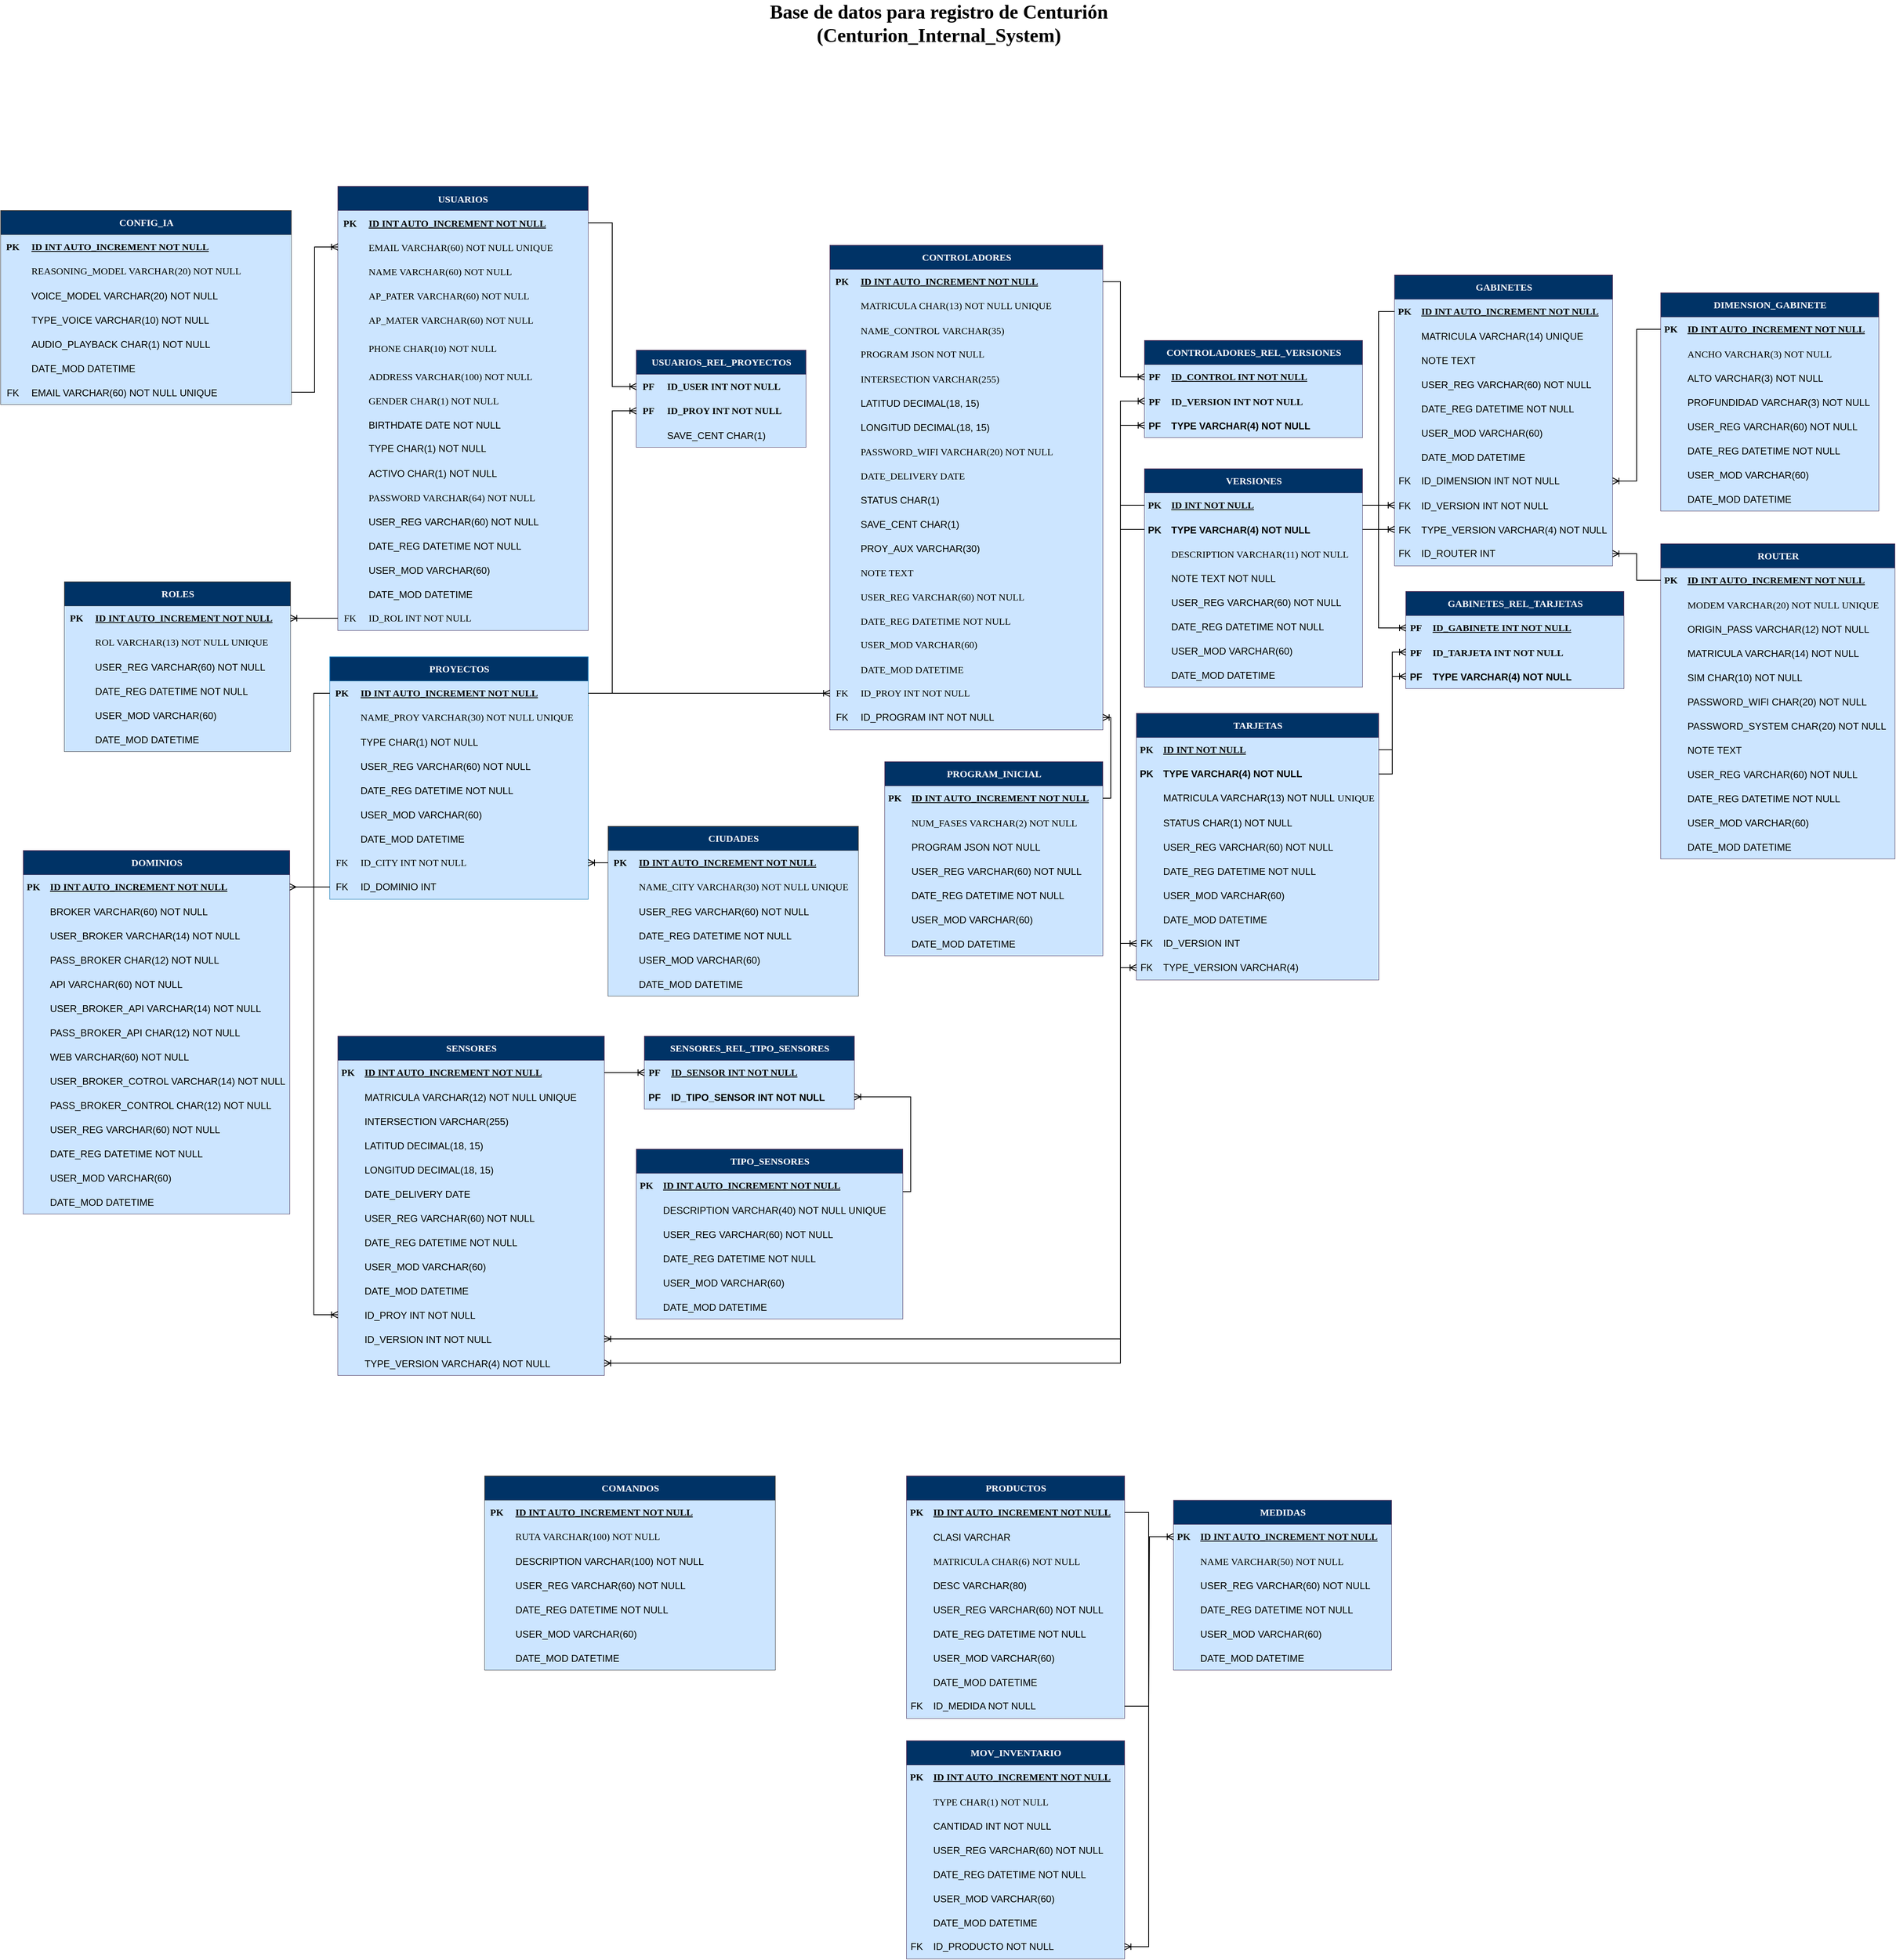 <mxfile version="27.2.0">
  <diagram name="Página-1" id="dnZzDkU0JhZ-kHMPlZge">
    <mxGraphModel dx="2108" dy="1795" grid="1" gridSize="10" guides="1" tooltips="1" connect="1" arrows="1" fold="1" page="1" pageScale="1" pageWidth="827" pageHeight="1169" math="0" shadow="0">
      <root>
        <mxCell id="0" />
        <mxCell id="1" parent="0" />
        <mxCell id="pU5mQmMSflF7PZln5BtF-1" value="USUARIOS" style="shape=table;startSize=30;container=1;collapsible=1;childLayout=tableLayout;fixedRows=1;rowLines=0;fontStyle=1;align=center;resizeLast=1;fillColor=#003366;strokeColor=#432D57;fontColor=#ffffff;rounded=0;fontFamily=Poppins;fontSource=https%3A%2F%2Ffonts.googleapis.com%2Fcss%3Ffamily%3DPoppins;" parent="1" vertex="1">
          <mxGeometry x="330" y="37" width="310" height="550" as="geometry">
            <mxRectangle x="120" y="120" width="90" height="30" as="alternateBounds" />
          </mxGeometry>
        </mxCell>
        <mxCell id="pU5mQmMSflF7PZln5BtF-2" value="" style="shape=partialRectangle;collapsible=0;dropTarget=0;pointerEvents=0;fillColor=#cce5ff;points=[[0,0.5],[1,0.5]];portConstraint=eastwest;top=0;left=0;right=0;bottom=1;strokeColor=#36393d;rounded=0;fontFamily=Poppins;fontSource=https%3A%2F%2Ffonts.googleapis.com%2Fcss%3Ffamily%3DPoppins;" parent="pU5mQmMSflF7PZln5BtF-1" vertex="1">
          <mxGeometry y="30" width="310" height="30" as="geometry" />
        </mxCell>
        <mxCell id="pU5mQmMSflF7PZln5BtF-3" value="PK" style="shape=partialRectangle;overflow=hidden;connectable=0;fillColor=#cce5ff;top=0;left=0;bottom=0;right=0;fontStyle=1;strokeColor=#36393d;rounded=0;fontFamily=Poppins;fontSource=https%3A%2F%2Ffonts.googleapis.com%2Fcss%3Ffamily%3DPoppins;" parent="pU5mQmMSflF7PZln5BtF-2" vertex="1">
          <mxGeometry width="30" height="30" as="geometry">
            <mxRectangle width="30" height="30" as="alternateBounds" />
          </mxGeometry>
        </mxCell>
        <mxCell id="pU5mQmMSflF7PZln5BtF-4" value="ID INT AUTO_INCREMENT NOT NULL" style="shape=partialRectangle;overflow=hidden;connectable=0;fillColor=#cce5ff;top=0;left=0;bottom=0;right=0;align=left;spacingLeft=6;fontStyle=5;strokeColor=#36393d;rounded=0;fontFamily=Poppins;fontSource=https%3A%2F%2Ffonts.googleapis.com%2Fcss%3Ffamily%3DPoppins;" parent="pU5mQmMSflF7PZln5BtF-2" vertex="1">
          <mxGeometry x="30" width="280" height="30" as="geometry">
            <mxRectangle width="280" height="30" as="alternateBounds" />
          </mxGeometry>
        </mxCell>
        <mxCell id="pU5mQmMSflF7PZln5BtF-5" value="" style="shape=partialRectangle;collapsible=0;dropTarget=0;pointerEvents=0;fillColor=#cce5ff;points=[[0,0.5],[1,0.5]];portConstraint=eastwest;top=0;left=0;right=0;bottom=0;strokeColor=#36393d;rounded=0;fontFamily=Poppins;fontSource=https%3A%2F%2Ffonts.googleapis.com%2Fcss%3Ffamily%3DPoppins;" parent="pU5mQmMSflF7PZln5BtF-1" vertex="1">
          <mxGeometry y="60" width="310" height="30" as="geometry" />
        </mxCell>
        <mxCell id="pU5mQmMSflF7PZln5BtF-6" value="" style="shape=partialRectangle;overflow=hidden;connectable=0;fillColor=#cce5ff;top=0;left=0;bottom=0;right=0;strokeColor=#36393d;rounded=0;fontFamily=Poppins;fontSource=https%3A%2F%2Ffonts.googleapis.com%2Fcss%3Ffamily%3DPoppins;" parent="pU5mQmMSflF7PZln5BtF-5" vertex="1">
          <mxGeometry width="30" height="30" as="geometry">
            <mxRectangle width="30" height="30" as="alternateBounds" />
          </mxGeometry>
        </mxCell>
        <mxCell id="pU5mQmMSflF7PZln5BtF-7" value="EMAIL VARCHAR(60) NOT NULL UNIQUE" style="shape=partialRectangle;overflow=hidden;connectable=0;fillColor=#cce5ff;top=0;left=0;bottom=0;right=0;align=left;spacingLeft=6;strokeColor=#36393d;rounded=0;fontFamily=Poppins;fontSource=https%3A%2F%2Ffonts.googleapis.com%2Fcss%3Ffamily%3DPoppins;" parent="pU5mQmMSflF7PZln5BtF-5" vertex="1">
          <mxGeometry x="30" width="280" height="30" as="geometry">
            <mxRectangle width="280" height="30" as="alternateBounds" />
          </mxGeometry>
        </mxCell>
        <mxCell id="pU5mQmMSflF7PZln5BtF-8" value="" style="shape=tableRow;horizontal=0;startSize=0;swimlaneHead=0;swimlaneBody=0;fillColor=#cce5ff;collapsible=0;dropTarget=0;points=[[0,0.5],[1,0.5]];portConstraint=eastwest;top=0;left=0;right=0;bottom=0;strokeColor=#36393d;fontFamily=Poppins;fontSource=https%3A%2F%2Ffonts.googleapis.com%2Fcss%3Ffamily%3DPoppins;" parent="pU5mQmMSflF7PZln5BtF-1" vertex="1">
          <mxGeometry y="90" width="310" height="30" as="geometry" />
        </mxCell>
        <mxCell id="pU5mQmMSflF7PZln5BtF-9" value="" style="shape=partialRectangle;connectable=0;fillColor=#cce5ff;top=0;left=0;bottom=0;right=0;editable=1;overflow=hidden;strokeColor=#36393d;fontFamily=Poppins;fontSource=https%3A%2F%2Ffonts.googleapis.com%2Fcss%3Ffamily%3DPoppins;" parent="pU5mQmMSflF7PZln5BtF-8" vertex="1">
          <mxGeometry width="30" height="30" as="geometry">
            <mxRectangle width="30" height="30" as="alternateBounds" />
          </mxGeometry>
        </mxCell>
        <mxCell id="pU5mQmMSflF7PZln5BtF-10" value="NAME VARCHAR(60) NOT NULL" style="shape=partialRectangle;connectable=0;fillColor=#cce5ff;top=0;left=0;bottom=0;right=0;align=left;spacingLeft=6;overflow=hidden;strokeColor=#36393d;fontFamily=Poppins;fontSource=https%3A%2F%2Ffonts.googleapis.com%2Fcss%3Ffamily%3DPoppins;" parent="pU5mQmMSflF7PZln5BtF-8" vertex="1">
          <mxGeometry x="30" width="280" height="30" as="geometry">
            <mxRectangle width="280" height="30" as="alternateBounds" />
          </mxGeometry>
        </mxCell>
        <mxCell id="pU5mQmMSflF7PZln5BtF-11" value="" style="shape=tableRow;horizontal=0;startSize=0;swimlaneHead=0;swimlaneBody=0;fillColor=#cce5ff;collapsible=0;dropTarget=0;points=[[0,0.5],[1,0.5]];portConstraint=eastwest;top=0;left=0;right=0;bottom=0;strokeColor=#36393d;fontFamily=Poppins;fontSource=https%3A%2F%2Ffonts.googleapis.com%2Fcss%3Ffamily%3DPoppins;" parent="pU5mQmMSflF7PZln5BtF-1" vertex="1">
          <mxGeometry y="120" width="310" height="30" as="geometry" />
        </mxCell>
        <mxCell id="pU5mQmMSflF7PZln5BtF-12" value="" style="shape=partialRectangle;connectable=0;fillColor=#cce5ff;top=0;left=0;bottom=0;right=0;editable=1;overflow=hidden;strokeColor=#36393d;fontFamily=Poppins;fontSource=https%3A%2F%2Ffonts.googleapis.com%2Fcss%3Ffamily%3DPoppins;" parent="pU5mQmMSflF7PZln5BtF-11" vertex="1">
          <mxGeometry width="30" height="30" as="geometry">
            <mxRectangle width="30" height="30" as="alternateBounds" />
          </mxGeometry>
        </mxCell>
        <mxCell id="pU5mQmMSflF7PZln5BtF-13" value="AP_PATER VARCHAR(60) NOT NULL" style="shape=partialRectangle;connectable=0;fillColor=#cce5ff;top=0;left=0;bottom=0;right=0;align=left;spacingLeft=6;overflow=hidden;strokeColor=#36393d;fontFamily=Poppins;fontSource=https%3A%2F%2Ffonts.googleapis.com%2Fcss%3Ffamily%3DPoppins;" parent="pU5mQmMSflF7PZln5BtF-11" vertex="1">
          <mxGeometry x="30" width="280" height="30" as="geometry">
            <mxRectangle width="280" height="30" as="alternateBounds" />
          </mxGeometry>
        </mxCell>
        <mxCell id="pU5mQmMSflF7PZln5BtF-14" value="" style="shape=tableRow;horizontal=0;startSize=0;swimlaneHead=0;swimlaneBody=0;fillColor=#cce5ff;collapsible=0;dropTarget=0;points=[[0,0.5],[1,0.5]];portConstraint=eastwest;top=0;left=0;right=0;bottom=0;strokeColor=#36393d;fontFamily=Poppins;fontSource=https%3A%2F%2Ffonts.googleapis.com%2Fcss%3Ffamily%3DPoppins;" parent="pU5mQmMSflF7PZln5BtF-1" vertex="1">
          <mxGeometry y="150" width="310" height="30" as="geometry" />
        </mxCell>
        <mxCell id="pU5mQmMSflF7PZln5BtF-15" value="" style="shape=partialRectangle;connectable=0;fillColor=#cce5ff;top=0;left=0;bottom=0;right=0;editable=1;overflow=hidden;strokeColor=#36393d;fontFamily=Poppins;fontSource=https%3A%2F%2Ffonts.googleapis.com%2Fcss%3Ffamily%3DPoppins;" parent="pU5mQmMSflF7PZln5BtF-14" vertex="1">
          <mxGeometry width="30" height="30" as="geometry">
            <mxRectangle width="30" height="30" as="alternateBounds" />
          </mxGeometry>
        </mxCell>
        <mxCell id="pU5mQmMSflF7PZln5BtF-16" value="AP_MATER VARCHAR(60) NOT NULL" style="shape=partialRectangle;connectable=0;fillColor=#cce5ff;top=0;left=0;bottom=0;right=0;align=left;spacingLeft=6;overflow=hidden;strokeColor=#36393d;fontFamily=Poppins;fontSource=https%3A%2F%2Ffonts.googleapis.com%2Fcss%3Ffamily%3DPoppins;" parent="pU5mQmMSflF7PZln5BtF-14" vertex="1">
          <mxGeometry x="30" width="280" height="30" as="geometry">
            <mxRectangle width="280" height="30" as="alternateBounds" />
          </mxGeometry>
        </mxCell>
        <mxCell id="pU5mQmMSflF7PZln5BtF-23" value="" style="shape=tableRow;horizontal=0;startSize=0;swimlaneHead=0;swimlaneBody=0;fillColor=#cce5ff;collapsible=0;dropTarget=0;points=[[0,0.5],[1,0.5]];portConstraint=eastwest;top=0;left=0;right=0;bottom=0;strokeColor=#36393d;fontFamily=Poppins;fontSource=https%3A%2F%2Ffonts.googleapis.com%2Fcss%3Ffamily%3DPoppins;" parent="pU5mQmMSflF7PZln5BtF-1" vertex="1">
          <mxGeometry y="180" width="310" height="40" as="geometry" />
        </mxCell>
        <mxCell id="pU5mQmMSflF7PZln5BtF-24" value="" style="shape=partialRectangle;connectable=0;fillColor=#cce5ff;top=0;left=0;bottom=0;right=0;editable=1;overflow=hidden;strokeColor=#36393d;fontFamily=Poppins;fontSource=https%3A%2F%2Ffonts.googleapis.com%2Fcss%3Ffamily%3DPoppins;" parent="pU5mQmMSflF7PZln5BtF-23" vertex="1">
          <mxGeometry width="30" height="40" as="geometry">
            <mxRectangle width="30" height="40" as="alternateBounds" />
          </mxGeometry>
        </mxCell>
        <mxCell id="pU5mQmMSflF7PZln5BtF-25" value="PHONE CHAR(10) NOT NULL" style="shape=partialRectangle;connectable=0;fillColor=#cce5ff;top=0;left=0;bottom=0;right=0;align=left;spacingLeft=6;overflow=hidden;strokeColor=#36393d;fontFamily=Poppins;fontSource=https%3A%2F%2Ffonts.googleapis.com%2Fcss%3Ffamily%3DPoppins;" parent="pU5mQmMSflF7PZln5BtF-23" vertex="1">
          <mxGeometry x="30" width="280" height="40" as="geometry">
            <mxRectangle width="280" height="40" as="alternateBounds" />
          </mxGeometry>
        </mxCell>
        <mxCell id="bqJ-xBOTGJETXosYfS13-4" value="" style="shape=tableRow;horizontal=0;startSize=0;swimlaneHead=0;swimlaneBody=0;fillColor=#cce5ff;collapsible=0;dropTarget=0;points=[[0,0.5],[1,0.5]];portConstraint=eastwest;top=0;left=0;right=0;bottom=0;strokeColor=#36393d;fontFamily=Poppins;fontSource=https%3A%2F%2Ffonts.googleapis.com%2Fcss%3Ffamily%3DPoppins;" parent="pU5mQmMSflF7PZln5BtF-1" vertex="1">
          <mxGeometry y="220" width="310" height="30" as="geometry" />
        </mxCell>
        <mxCell id="bqJ-xBOTGJETXosYfS13-5" value="" style="shape=partialRectangle;connectable=0;fillColor=#cce5ff;top=0;left=0;bottom=0;right=0;editable=1;overflow=hidden;strokeColor=#36393d;fontFamily=Poppins;fontSource=https%3A%2F%2Ffonts.googleapis.com%2Fcss%3Ffamily%3DPoppins;" parent="bqJ-xBOTGJETXosYfS13-4" vertex="1">
          <mxGeometry width="30" height="30" as="geometry">
            <mxRectangle width="30" height="30" as="alternateBounds" />
          </mxGeometry>
        </mxCell>
        <mxCell id="bqJ-xBOTGJETXosYfS13-6" value="ADDRESS VARCHAR(100) NOT NULL" style="shape=partialRectangle;connectable=0;fillColor=#cce5ff;top=0;left=0;bottom=0;right=0;align=left;spacingLeft=6;overflow=hidden;strokeColor=#36393d;fontFamily=Poppins;fontSource=https%3A%2F%2Ffonts.googleapis.com%2Fcss%3Ffamily%3DPoppins;" parent="bqJ-xBOTGJETXosYfS13-4" vertex="1">
          <mxGeometry x="30" width="280" height="30" as="geometry">
            <mxRectangle width="280" height="30" as="alternateBounds" />
          </mxGeometry>
        </mxCell>
        <mxCell id="bqJ-xBOTGJETXosYfS13-1" value="" style="shape=tableRow;horizontal=0;startSize=0;swimlaneHead=0;swimlaneBody=0;fillColor=#cce5ff;collapsible=0;dropTarget=0;points=[[0,0.5],[1,0.5]];portConstraint=eastwest;top=0;left=0;right=0;bottom=0;strokeColor=#36393d;fontFamily=Poppins;fontSource=https%3A%2F%2Ffonts.googleapis.com%2Fcss%3Ffamily%3DPoppins;" parent="pU5mQmMSflF7PZln5BtF-1" vertex="1">
          <mxGeometry y="250" width="310" height="30" as="geometry" />
        </mxCell>
        <mxCell id="bqJ-xBOTGJETXosYfS13-2" value="" style="shape=partialRectangle;connectable=0;fillColor=#cce5ff;top=0;left=0;bottom=0;right=0;editable=1;overflow=hidden;strokeColor=#36393d;fontFamily=Poppins;fontSource=https%3A%2F%2Ffonts.googleapis.com%2Fcss%3Ffamily%3DPoppins;" parent="bqJ-xBOTGJETXosYfS13-1" vertex="1">
          <mxGeometry width="30" height="30" as="geometry">
            <mxRectangle width="30" height="30" as="alternateBounds" />
          </mxGeometry>
        </mxCell>
        <mxCell id="bqJ-xBOTGJETXosYfS13-3" value="GENDER CHAR(1) NOT NULL" style="shape=partialRectangle;connectable=0;fillColor=#cce5ff;top=0;left=0;bottom=0;right=0;align=left;spacingLeft=6;overflow=hidden;strokeColor=#36393d;fontFamily=Poppins;fontSource=https%3A%2F%2Ffonts.googleapis.com%2Fcss%3Ffamily%3DPoppins;" parent="bqJ-xBOTGJETXosYfS13-1" vertex="1">
          <mxGeometry x="30" width="280" height="30" as="geometry">
            <mxRectangle width="280" height="30" as="alternateBounds" />
          </mxGeometry>
        </mxCell>
        <mxCell id="FUM6euSYgGOQ_p_piOLJ-1" value="" style="shape=tableRow;horizontal=0;startSize=0;swimlaneHead=0;swimlaneBody=0;fillColor=#CCE5FF;collapsible=0;dropTarget=0;points=[[0,0.5],[1,0.5]];portConstraint=eastwest;top=0;left=0;right=0;bottom=0;" parent="pU5mQmMSflF7PZln5BtF-1" vertex="1">
          <mxGeometry y="280" width="310" height="30" as="geometry" />
        </mxCell>
        <mxCell id="FUM6euSYgGOQ_p_piOLJ-2" value="" style="shape=partialRectangle;connectable=0;fillColor=#CCE5FF;top=0;left=0;bottom=0;right=0;editable=1;overflow=hidden;" parent="FUM6euSYgGOQ_p_piOLJ-1" vertex="1">
          <mxGeometry width="30" height="30" as="geometry">
            <mxRectangle width="30" height="30" as="alternateBounds" />
          </mxGeometry>
        </mxCell>
        <mxCell id="FUM6euSYgGOQ_p_piOLJ-3" value="BIRTHDATE DATE NOT NULL" style="shape=partialRectangle;connectable=0;fillColor=#CCE5FF;top=0;left=0;bottom=0;right=0;align=left;spacingLeft=6;overflow=hidden;" parent="FUM6euSYgGOQ_p_piOLJ-1" vertex="1">
          <mxGeometry x="30" width="280" height="30" as="geometry">
            <mxRectangle width="280" height="30" as="alternateBounds" />
          </mxGeometry>
        </mxCell>
        <mxCell id="PY0RrMmxH_5ZQ-s8M7BY-281" value="" style="shape=tableRow;horizontal=0;startSize=0;swimlaneHead=0;swimlaneBody=0;fillColor=#CCE5FF;collapsible=0;dropTarget=0;points=[[0,0.5],[1,0.5]];portConstraint=eastwest;top=0;left=0;right=0;bottom=0;" parent="pU5mQmMSflF7PZln5BtF-1" vertex="1">
          <mxGeometry y="310" width="310" height="30" as="geometry" />
        </mxCell>
        <mxCell id="PY0RrMmxH_5ZQ-s8M7BY-282" value="" style="shape=partialRectangle;connectable=0;fillColor=#CCE5FF;top=0;left=0;bottom=0;right=0;fontStyle=0;overflow=hidden;whiteSpace=wrap;html=1;" parent="PY0RrMmxH_5ZQ-s8M7BY-281" vertex="1">
          <mxGeometry width="30" height="30" as="geometry">
            <mxRectangle width="30" height="30" as="alternateBounds" />
          </mxGeometry>
        </mxCell>
        <mxCell id="PY0RrMmxH_5ZQ-s8M7BY-283" value="TYPE CHAR(1) NOT NULL" style="shape=partialRectangle;connectable=0;fillColor=#CCE5FF;top=0;left=0;bottom=0;right=0;align=left;spacingLeft=6;fontStyle=0;overflow=hidden;whiteSpace=wrap;html=1;" parent="PY0RrMmxH_5ZQ-s8M7BY-281" vertex="1">
          <mxGeometry x="30" width="280" height="30" as="geometry">
            <mxRectangle width="280" height="30" as="alternateBounds" />
          </mxGeometry>
        </mxCell>
        <mxCell id="PY0RrMmxH_5ZQ-s8M7BY-220" value="" style="shape=tableRow;horizontal=0;startSize=0;swimlaneHead=0;swimlaneBody=0;fillColor=#CCE5FF;collapsible=0;dropTarget=0;points=[[0,0.5],[1,0.5]];portConstraint=eastwest;top=0;left=0;right=0;bottom=0;" parent="pU5mQmMSflF7PZln5BtF-1" vertex="1">
          <mxGeometry y="340" width="310" height="30" as="geometry" />
        </mxCell>
        <mxCell id="PY0RrMmxH_5ZQ-s8M7BY-221" value="" style="shape=partialRectangle;connectable=0;fillColor=#CCE5FF;top=0;left=0;bottom=0;right=0;editable=1;overflow=hidden;" parent="PY0RrMmxH_5ZQ-s8M7BY-220" vertex="1">
          <mxGeometry width="30" height="30" as="geometry">
            <mxRectangle width="30" height="30" as="alternateBounds" />
          </mxGeometry>
        </mxCell>
        <mxCell id="PY0RrMmxH_5ZQ-s8M7BY-222" value="ACTIVO CHAR(1) NOT NULL" style="shape=partialRectangle;connectable=0;fillColor=#CCE5FF;top=0;left=0;bottom=0;right=0;align=left;spacingLeft=6;overflow=hidden;" parent="PY0RrMmxH_5ZQ-s8M7BY-220" vertex="1">
          <mxGeometry x="30" width="280" height="30" as="geometry">
            <mxRectangle width="280" height="30" as="alternateBounds" />
          </mxGeometry>
        </mxCell>
        <mxCell id="pU5mQmMSflF7PZln5BtF-26" value="" style="shape=tableRow;horizontal=0;startSize=0;swimlaneHead=0;swimlaneBody=0;fillColor=#cce5ff;collapsible=0;dropTarget=0;points=[[0,0.5],[1,0.5]];portConstraint=eastwest;top=0;left=0;right=0;bottom=0;strokeColor=#36393d;fontFamily=Poppins;fontSource=https%3A%2F%2Ffonts.googleapis.com%2Fcss%3Ffamily%3DPoppins;" parent="pU5mQmMSflF7PZln5BtF-1" vertex="1">
          <mxGeometry y="370" width="310" height="30" as="geometry" />
        </mxCell>
        <mxCell id="pU5mQmMSflF7PZln5BtF-27" value="" style="shape=partialRectangle;connectable=0;fillColor=#cce5ff;top=0;left=0;bottom=0;right=0;editable=1;overflow=hidden;strokeColor=#36393d;fontFamily=Poppins;fontSource=https%3A%2F%2Ffonts.googleapis.com%2Fcss%3Ffamily%3DPoppins;" parent="pU5mQmMSflF7PZln5BtF-26" vertex="1">
          <mxGeometry width="30" height="30" as="geometry">
            <mxRectangle width="30" height="30" as="alternateBounds" />
          </mxGeometry>
        </mxCell>
        <mxCell id="pU5mQmMSflF7PZln5BtF-28" value="PASSWORD VARCHAR(64) NOT NULL" style="shape=partialRectangle;connectable=0;fillColor=#cce5ff;top=0;left=0;bottom=0;right=0;align=left;spacingLeft=6;overflow=hidden;strokeColor=#36393d;fontFamily=Poppins;fontSource=https%3A%2F%2Ffonts.googleapis.com%2Fcss%3Ffamily%3DPoppins;" parent="pU5mQmMSflF7PZln5BtF-26" vertex="1">
          <mxGeometry x="30" width="280" height="30" as="geometry">
            <mxRectangle width="280" height="30" as="alternateBounds" />
          </mxGeometry>
        </mxCell>
        <mxCell id="8GrQmn6m2UOmk-RgFu3f-1" value="" style="shape=tableRow;horizontal=0;startSize=0;swimlaneHead=0;swimlaneBody=0;fillColor=#CCE5FF;collapsible=0;dropTarget=0;points=[[0,0.5],[1,0.5]];portConstraint=eastwest;top=0;left=0;right=0;bottom=0;strokeColor=#10739e;" parent="pU5mQmMSflF7PZln5BtF-1" vertex="1">
          <mxGeometry y="400" width="310" height="30" as="geometry" />
        </mxCell>
        <mxCell id="8GrQmn6m2UOmk-RgFu3f-2" value="" style="shape=partialRectangle;connectable=0;fillColor=#CCE5FF;top=0;left=0;bottom=0;right=0;editable=1;overflow=hidden;strokeColor=#10739e;" parent="8GrQmn6m2UOmk-RgFu3f-1" vertex="1">
          <mxGeometry width="30" height="30" as="geometry">
            <mxRectangle width="30" height="30" as="alternateBounds" />
          </mxGeometry>
        </mxCell>
        <mxCell id="8GrQmn6m2UOmk-RgFu3f-3" value="USER_REG VARCHAR(60) NOT NULL" style="shape=partialRectangle;connectable=0;fillColor=#CCE5FF;top=0;left=0;bottom=0;right=0;align=left;spacingLeft=6;overflow=hidden;strokeColor=#10739e;" parent="8GrQmn6m2UOmk-RgFu3f-1" vertex="1">
          <mxGeometry x="30" width="280" height="30" as="geometry">
            <mxRectangle width="280" height="30" as="alternateBounds" />
          </mxGeometry>
        </mxCell>
        <mxCell id="8GrQmn6m2UOmk-RgFu3f-4" value="" style="shape=tableRow;horizontal=0;startSize=0;swimlaneHead=0;swimlaneBody=0;fillColor=#CCE5FF;collapsible=0;dropTarget=0;points=[[0,0.5],[1,0.5]];portConstraint=eastwest;top=0;left=0;right=0;bottom=0;strokeColor=#10739e;" parent="pU5mQmMSflF7PZln5BtF-1" vertex="1">
          <mxGeometry y="430" width="310" height="30" as="geometry" />
        </mxCell>
        <mxCell id="8GrQmn6m2UOmk-RgFu3f-5" value="" style="shape=partialRectangle;connectable=0;fillColor=#CCE5FF;top=0;left=0;bottom=0;right=0;editable=1;overflow=hidden;strokeColor=#10739e;" parent="8GrQmn6m2UOmk-RgFu3f-4" vertex="1">
          <mxGeometry width="30" height="30" as="geometry">
            <mxRectangle width="30" height="30" as="alternateBounds" />
          </mxGeometry>
        </mxCell>
        <mxCell id="8GrQmn6m2UOmk-RgFu3f-6" value="DATE_REG DATETIME NOT NULL" style="shape=partialRectangle;connectable=0;fillColor=#CCE5FF;top=0;left=0;bottom=0;right=0;align=left;spacingLeft=6;overflow=hidden;strokeColor=#10739e;" parent="8GrQmn6m2UOmk-RgFu3f-4" vertex="1">
          <mxGeometry x="30" width="280" height="30" as="geometry">
            <mxRectangle width="280" height="30" as="alternateBounds" />
          </mxGeometry>
        </mxCell>
        <mxCell id="8GrQmn6m2UOmk-RgFu3f-7" value="" style="shape=tableRow;horizontal=0;startSize=0;swimlaneHead=0;swimlaneBody=0;fillColor=#CCE5FF;collapsible=0;dropTarget=0;points=[[0,0.5],[1,0.5]];portConstraint=eastwest;top=0;left=0;right=0;bottom=0;strokeColor=#10739e;" parent="pU5mQmMSflF7PZln5BtF-1" vertex="1">
          <mxGeometry y="460" width="310" height="30" as="geometry" />
        </mxCell>
        <mxCell id="8GrQmn6m2UOmk-RgFu3f-8" value="" style="shape=partialRectangle;connectable=0;fillColor=#CCE5FF;top=0;left=0;bottom=0;right=0;editable=1;overflow=hidden;strokeColor=#10739e;" parent="8GrQmn6m2UOmk-RgFu3f-7" vertex="1">
          <mxGeometry width="30" height="30" as="geometry">
            <mxRectangle width="30" height="30" as="alternateBounds" />
          </mxGeometry>
        </mxCell>
        <mxCell id="8GrQmn6m2UOmk-RgFu3f-9" value="USER_MOD VARCHAR(60) " style="shape=partialRectangle;connectable=0;fillColor=#CCE5FF;top=0;left=0;bottom=0;right=0;align=left;spacingLeft=6;overflow=hidden;strokeColor=#10739e;" parent="8GrQmn6m2UOmk-RgFu3f-7" vertex="1">
          <mxGeometry x="30" width="280" height="30" as="geometry">
            <mxRectangle width="280" height="30" as="alternateBounds" />
          </mxGeometry>
        </mxCell>
        <mxCell id="8GrQmn6m2UOmk-RgFu3f-10" value="" style="shape=tableRow;horizontal=0;startSize=0;swimlaneHead=0;swimlaneBody=0;fillColor=#CCE5FF;collapsible=0;dropTarget=0;points=[[0,0.5],[1,0.5]];portConstraint=eastwest;top=0;left=0;right=0;bottom=0;strokeColor=#10739e;" parent="pU5mQmMSflF7PZln5BtF-1" vertex="1">
          <mxGeometry y="490" width="310" height="30" as="geometry" />
        </mxCell>
        <mxCell id="8GrQmn6m2UOmk-RgFu3f-11" value="" style="shape=partialRectangle;connectable=0;fillColor=#CCE5FF;top=0;left=0;bottom=0;right=0;editable=1;overflow=hidden;strokeColor=#10739e;" parent="8GrQmn6m2UOmk-RgFu3f-10" vertex="1">
          <mxGeometry width="30" height="30" as="geometry">
            <mxRectangle width="30" height="30" as="alternateBounds" />
          </mxGeometry>
        </mxCell>
        <mxCell id="8GrQmn6m2UOmk-RgFu3f-12" value="DATE_MOD DATETIME " style="shape=partialRectangle;connectable=0;fillColor=#CCE5FF;top=0;left=0;bottom=0;right=0;align=left;spacingLeft=6;overflow=hidden;strokeColor=#10739e;" parent="8GrQmn6m2UOmk-RgFu3f-10" vertex="1">
          <mxGeometry x="30" width="280" height="30" as="geometry">
            <mxRectangle width="280" height="30" as="alternateBounds" />
          </mxGeometry>
        </mxCell>
        <mxCell id="pU5mQmMSflF7PZln5BtF-20" value="" style="shape=tableRow;horizontal=0;startSize=0;swimlaneHead=0;swimlaneBody=0;fillColor=#cce5ff;collapsible=0;dropTarget=0;points=[[0,0.5],[1,0.5]];portConstraint=eastwest;top=0;left=0;right=0;bottom=0;strokeColor=#36393d;fontFamily=Poppins;fontSource=https%3A%2F%2Ffonts.googleapis.com%2Fcss%3Ffamily%3DPoppins;" parent="pU5mQmMSflF7PZln5BtF-1" vertex="1">
          <mxGeometry y="520" width="310" height="30" as="geometry" />
        </mxCell>
        <mxCell id="pU5mQmMSflF7PZln5BtF-21" value="FK" style="shape=partialRectangle;connectable=0;fillColor=#cce5ff;top=0;left=0;bottom=0;right=0;fontStyle=0;overflow=hidden;whiteSpace=wrap;html=1;strokeColor=#36393d;fontFamily=Poppins;fontSource=https%3A%2F%2Ffonts.googleapis.com%2Fcss%3Ffamily%3DPoppins;" parent="pU5mQmMSflF7PZln5BtF-20" vertex="1">
          <mxGeometry width="30" height="30" as="geometry">
            <mxRectangle width="30" height="30" as="alternateBounds" />
          </mxGeometry>
        </mxCell>
        <mxCell id="pU5mQmMSflF7PZln5BtF-22" value="ID_ROL INT NOT NULL" style="shape=partialRectangle;connectable=0;fillColor=#cce5ff;top=0;left=0;bottom=0;right=0;align=left;spacingLeft=6;fontStyle=0;overflow=hidden;whiteSpace=wrap;html=1;strokeColor=#36393d;fontFamily=Poppins;fontSource=https%3A%2F%2Ffonts.googleapis.com%2Fcss%3Ffamily%3DPoppins;" parent="pU5mQmMSflF7PZln5BtF-20" vertex="1">
          <mxGeometry x="30" width="280" height="30" as="geometry">
            <mxRectangle width="280" height="30" as="alternateBounds" />
          </mxGeometry>
        </mxCell>
        <mxCell id="pU5mQmMSflF7PZln5BtF-29" value="ROLES" style="shape=table;startSize=30;container=1;collapsible=1;childLayout=tableLayout;fixedRows=1;rowLines=0;fontStyle=1;align=center;resizeLast=1;html=1;fillColor=#003366;strokeColor=#36393d;rounded=0;fontColor=#FFFFFF;fontFamily=Poppins;fontSource=https%3A%2F%2Ffonts.googleapis.com%2Fcss%3Ffamily%3DPoppins;" parent="1" vertex="1">
          <mxGeometry x="-9" y="527" width="280" height="210" as="geometry" />
        </mxCell>
        <mxCell id="pU5mQmMSflF7PZln5BtF-30" value="" style="shape=tableRow;horizontal=0;startSize=0;swimlaneHead=0;swimlaneBody=0;fillColor=#cce5ff;collapsible=0;dropTarget=0;points=[[0,0.5],[1,0.5]];portConstraint=eastwest;top=0;left=0;right=0;bottom=1;strokeColor=#36393d;fontFamily=Poppins;fontSource=https%3A%2F%2Ffonts.googleapis.com%2Fcss%3Ffamily%3DPoppins;" parent="pU5mQmMSflF7PZln5BtF-29" vertex="1">
          <mxGeometry y="30" width="280" height="30" as="geometry" />
        </mxCell>
        <mxCell id="pU5mQmMSflF7PZln5BtF-31" value="PK" style="shape=partialRectangle;connectable=0;fillColor=#cce5ff;top=0;left=0;bottom=0;right=0;fontStyle=1;overflow=hidden;whiteSpace=wrap;html=1;strokeColor=#36393d;fontFamily=Poppins;fontSource=https%3A%2F%2Ffonts.googleapis.com%2Fcss%3Ffamily%3DPoppins;" parent="pU5mQmMSflF7PZln5BtF-30" vertex="1">
          <mxGeometry width="30" height="30" as="geometry">
            <mxRectangle width="30" height="30" as="alternateBounds" />
          </mxGeometry>
        </mxCell>
        <mxCell id="pU5mQmMSflF7PZln5BtF-32" value="ID INT AUTO_INCREMENT NOT NULL" style="shape=partialRectangle;connectable=0;fillColor=#cce5ff;top=0;left=0;bottom=0;right=0;align=left;spacingLeft=6;fontStyle=5;overflow=hidden;whiteSpace=wrap;html=1;strokeColor=#36393d;fontFamily=Poppins;fontSource=https%3A%2F%2Ffonts.googleapis.com%2Fcss%3Ffamily%3DPoppins;" parent="pU5mQmMSflF7PZln5BtF-30" vertex="1">
          <mxGeometry x="30" width="250" height="30" as="geometry">
            <mxRectangle width="250" height="30" as="alternateBounds" />
          </mxGeometry>
        </mxCell>
        <mxCell id="pU5mQmMSflF7PZln5BtF-33" value="" style="shape=tableRow;horizontal=0;startSize=0;swimlaneHead=0;swimlaneBody=0;fillColor=#cce5ff;collapsible=0;dropTarget=0;points=[[0,0.5],[1,0.5]];portConstraint=eastwest;top=0;left=0;right=0;bottom=0;strokeColor=#36393d;rounded=0;fontFamily=Poppins;fontSource=https%3A%2F%2Ffonts.googleapis.com%2Fcss%3Ffamily%3DPoppins;" parent="pU5mQmMSflF7PZln5BtF-29" vertex="1">
          <mxGeometry y="60" width="280" height="30" as="geometry" />
        </mxCell>
        <mxCell id="pU5mQmMSflF7PZln5BtF-34" value="" style="shape=partialRectangle;connectable=0;fillColor=#cce5ff;top=0;left=0;bottom=0;right=0;fontStyle=0;overflow=hidden;whiteSpace=wrap;html=1;strokeColor=#36393d;rounded=0;fontFamily=Poppins;fontSource=https%3A%2F%2Ffonts.googleapis.com%2Fcss%3Ffamily%3DPoppins;" parent="pU5mQmMSflF7PZln5BtF-33" vertex="1">
          <mxGeometry width="30" height="30" as="geometry">
            <mxRectangle width="30" height="30" as="alternateBounds" />
          </mxGeometry>
        </mxCell>
        <mxCell id="pU5mQmMSflF7PZln5BtF-35" value="ROL VARCHAR(13) NOT NULL UNIQUE" style="shape=partialRectangle;connectable=0;fillColor=#cce5ff;top=0;left=0;bottom=0;right=0;align=left;spacingLeft=6;fontStyle=0;overflow=hidden;whiteSpace=wrap;html=1;strokeColor=#36393d;rounded=0;fontFamily=Poppins;fontSource=https%3A%2F%2Ffonts.googleapis.com%2Fcss%3Ffamily%3DPoppins;" parent="pU5mQmMSflF7PZln5BtF-33" vertex="1">
          <mxGeometry x="30" width="250" height="30" as="geometry">
            <mxRectangle width="250" height="30" as="alternateBounds" />
          </mxGeometry>
        </mxCell>
        <mxCell id="8GrQmn6m2UOmk-RgFu3f-24" value="" style="shape=tableRow;horizontal=0;startSize=0;swimlaneHead=0;swimlaneBody=0;fillColor=#CCE5FF;collapsible=0;dropTarget=0;points=[[0,0.5],[1,0.5]];portConstraint=eastwest;top=0;left=0;right=0;bottom=0;strokeColor=#10739e;" parent="pU5mQmMSflF7PZln5BtF-29" vertex="1">
          <mxGeometry y="90" width="280" height="30" as="geometry" />
        </mxCell>
        <mxCell id="8GrQmn6m2UOmk-RgFu3f-25" value="" style="shape=partialRectangle;connectable=0;fillColor=#CCE5FF;top=0;left=0;bottom=0;right=0;editable=1;overflow=hidden;strokeColor=#10739e;" parent="8GrQmn6m2UOmk-RgFu3f-24" vertex="1">
          <mxGeometry width="30" height="30" as="geometry">
            <mxRectangle width="30" height="30" as="alternateBounds" />
          </mxGeometry>
        </mxCell>
        <mxCell id="8GrQmn6m2UOmk-RgFu3f-26" value="USER_REG VARCHAR(60) NOT NULL" style="shape=partialRectangle;connectable=0;fillColor=#CCE5FF;top=0;left=0;bottom=0;right=0;align=left;spacingLeft=6;overflow=hidden;strokeColor=#10739e;" parent="8GrQmn6m2UOmk-RgFu3f-24" vertex="1">
          <mxGeometry x="30" width="250" height="30" as="geometry">
            <mxRectangle width="250" height="30" as="alternateBounds" />
          </mxGeometry>
        </mxCell>
        <mxCell id="8GrQmn6m2UOmk-RgFu3f-27" value="" style="shape=tableRow;horizontal=0;startSize=0;swimlaneHead=0;swimlaneBody=0;fillColor=#CCE5FF;collapsible=0;dropTarget=0;points=[[0,0.5],[1,0.5]];portConstraint=eastwest;top=0;left=0;right=0;bottom=0;strokeColor=#10739e;" parent="pU5mQmMSflF7PZln5BtF-29" vertex="1">
          <mxGeometry y="120" width="280" height="30" as="geometry" />
        </mxCell>
        <mxCell id="8GrQmn6m2UOmk-RgFu3f-28" value="" style="shape=partialRectangle;connectable=0;fillColor=#CCE5FF;top=0;left=0;bottom=0;right=0;editable=1;overflow=hidden;strokeColor=#10739e;" parent="8GrQmn6m2UOmk-RgFu3f-27" vertex="1">
          <mxGeometry width="30" height="30" as="geometry">
            <mxRectangle width="30" height="30" as="alternateBounds" />
          </mxGeometry>
        </mxCell>
        <mxCell id="8GrQmn6m2UOmk-RgFu3f-29" value="DATE_REG DATETIME NOT NULL" style="shape=partialRectangle;connectable=0;fillColor=#CCE5FF;top=0;left=0;bottom=0;right=0;align=left;spacingLeft=6;overflow=hidden;strokeColor=#10739e;" parent="8GrQmn6m2UOmk-RgFu3f-27" vertex="1">
          <mxGeometry x="30" width="250" height="30" as="geometry">
            <mxRectangle width="250" height="30" as="alternateBounds" />
          </mxGeometry>
        </mxCell>
        <mxCell id="8GrQmn6m2UOmk-RgFu3f-30" value="" style="shape=tableRow;horizontal=0;startSize=0;swimlaneHead=0;swimlaneBody=0;fillColor=#CCE5FF;collapsible=0;dropTarget=0;points=[[0,0.5],[1,0.5]];portConstraint=eastwest;top=0;left=0;right=0;bottom=0;strokeColor=#10739e;" parent="pU5mQmMSflF7PZln5BtF-29" vertex="1">
          <mxGeometry y="150" width="280" height="30" as="geometry" />
        </mxCell>
        <mxCell id="8GrQmn6m2UOmk-RgFu3f-31" value="" style="shape=partialRectangle;connectable=0;fillColor=#CCE5FF;top=0;left=0;bottom=0;right=0;editable=1;overflow=hidden;strokeColor=#10739e;" parent="8GrQmn6m2UOmk-RgFu3f-30" vertex="1">
          <mxGeometry width="30" height="30" as="geometry">
            <mxRectangle width="30" height="30" as="alternateBounds" />
          </mxGeometry>
        </mxCell>
        <mxCell id="8GrQmn6m2UOmk-RgFu3f-32" value="USER_MOD VARCHAR(60) " style="shape=partialRectangle;connectable=0;fillColor=#CCE5FF;top=0;left=0;bottom=0;right=0;align=left;spacingLeft=6;overflow=hidden;strokeColor=#10739e;" parent="8GrQmn6m2UOmk-RgFu3f-30" vertex="1">
          <mxGeometry x="30" width="250" height="30" as="geometry">
            <mxRectangle width="250" height="30" as="alternateBounds" />
          </mxGeometry>
        </mxCell>
        <mxCell id="8GrQmn6m2UOmk-RgFu3f-33" value="" style="shape=tableRow;horizontal=0;startSize=0;swimlaneHead=0;swimlaneBody=0;fillColor=#CCE5FF;collapsible=0;dropTarget=0;points=[[0,0.5],[1,0.5]];portConstraint=eastwest;top=0;left=0;right=0;bottom=0;strokeColor=#10739e;" parent="pU5mQmMSflF7PZln5BtF-29" vertex="1">
          <mxGeometry y="180" width="280" height="30" as="geometry" />
        </mxCell>
        <mxCell id="8GrQmn6m2UOmk-RgFu3f-34" value="" style="shape=partialRectangle;connectable=0;fillColor=#CCE5FF;top=0;left=0;bottom=0;right=0;editable=1;overflow=hidden;strokeColor=#10739e;" parent="8GrQmn6m2UOmk-RgFu3f-33" vertex="1">
          <mxGeometry width="30" height="30" as="geometry">
            <mxRectangle width="30" height="30" as="alternateBounds" />
          </mxGeometry>
        </mxCell>
        <mxCell id="8GrQmn6m2UOmk-RgFu3f-35" value="DATE_MOD DATETIME " style="shape=partialRectangle;connectable=0;fillColor=#CCE5FF;top=0;left=0;bottom=0;right=0;align=left;spacingLeft=6;overflow=hidden;strokeColor=#10739e;" parent="8GrQmn6m2UOmk-RgFu3f-33" vertex="1">
          <mxGeometry x="30" width="250" height="30" as="geometry">
            <mxRectangle width="250" height="30" as="alternateBounds" />
          </mxGeometry>
        </mxCell>
        <mxCell id="pU5mQmMSflF7PZln5BtF-36" value="" style="edgeStyle=entityRelationEdgeStyle;fontSize=12;html=1;endArrow=ERoneToMany;rounded=0;exitX=0;exitY=0.5;exitDx=0;exitDy=0;entryX=1;entryY=0.5;entryDx=0;entryDy=0;" parent="1" source="pU5mQmMSflF7PZln5BtF-20" target="pU5mQmMSflF7PZln5BtF-30" edge="1">
          <mxGeometry width="100" height="100" relative="1" as="geometry">
            <mxPoint x="240" y="470" as="sourcePoint" />
            <mxPoint x="340" y="370" as="targetPoint" />
          </mxGeometry>
        </mxCell>
        <mxCell id="pU5mQmMSflF7PZln5BtF-44" value="PROYECTOS" style="shape=table;startSize=30;container=1;collapsible=1;childLayout=tableLayout;fixedRows=1;rowLines=0;fontStyle=1;align=center;resizeLast=1;html=1;fillColor=#003366;strokeColor=#006EAF;fontColor=#ffffff;rounded=0;fontFamily=Poppins;fontSource=https%3A%2F%2Ffonts.googleapis.com%2Fcss%3Ffamily%3DPoppins;" parent="1" vertex="1">
          <mxGeometry x="320" y="620" width="320" height="300" as="geometry" />
        </mxCell>
        <mxCell id="pU5mQmMSflF7PZln5BtF-45" value="" style="shape=tableRow;horizontal=0;startSize=0;swimlaneHead=0;swimlaneBody=0;fillColor=#cce5ff;collapsible=0;dropTarget=0;points=[[0,0.5],[1,0.5]];portConstraint=eastwest;top=0;left=0;right=0;bottom=1;strokeColor=#36393d;rounded=0;fontFamily=Poppins;fontSource=https%3A%2F%2Ffonts.googleapis.com%2Fcss%3Ffamily%3DPoppins;" parent="pU5mQmMSflF7PZln5BtF-44" vertex="1">
          <mxGeometry y="30" width="320" height="30" as="geometry" />
        </mxCell>
        <mxCell id="pU5mQmMSflF7PZln5BtF-46" value="PK" style="shape=partialRectangle;connectable=0;fillColor=#cce5ff;top=0;left=0;bottom=0;right=0;fontStyle=1;overflow=hidden;whiteSpace=wrap;html=1;strokeColor=#36393d;rounded=0;fontFamily=Poppins;fontSource=https%3A%2F%2Ffonts.googleapis.com%2Fcss%3Ffamily%3DPoppins;" parent="pU5mQmMSflF7PZln5BtF-45" vertex="1">
          <mxGeometry width="30" height="30" as="geometry">
            <mxRectangle width="30" height="30" as="alternateBounds" />
          </mxGeometry>
        </mxCell>
        <mxCell id="pU5mQmMSflF7PZln5BtF-47" value="ID INT AUTO_INCREMENT NOT NULL" style="shape=partialRectangle;connectable=0;fillColor=#cce5ff;top=0;left=0;bottom=0;right=0;align=left;spacingLeft=6;fontStyle=5;overflow=hidden;whiteSpace=wrap;html=1;strokeColor=#36393d;rounded=0;fontFamily=Poppins;fontSource=https%3A%2F%2Ffonts.googleapis.com%2Fcss%3Ffamily%3DPoppins;" parent="pU5mQmMSflF7PZln5BtF-45" vertex="1">
          <mxGeometry x="30" width="290" height="30" as="geometry">
            <mxRectangle width="290" height="30" as="alternateBounds" />
          </mxGeometry>
        </mxCell>
        <mxCell id="pU5mQmMSflF7PZln5BtF-48" value="" style="shape=tableRow;horizontal=0;startSize=0;swimlaneHead=0;swimlaneBody=0;fillColor=#cce5ff;collapsible=0;dropTarget=0;points=[[0,0.5],[1,0.5]];portConstraint=eastwest;top=0;left=0;right=0;bottom=0;strokeColor=#36393d;rounded=0;fontFamily=Poppins;fontSource=https%3A%2F%2Ffonts.googleapis.com%2Fcss%3Ffamily%3DPoppins;" parent="pU5mQmMSflF7PZln5BtF-44" vertex="1">
          <mxGeometry y="60" width="320" height="30" as="geometry" />
        </mxCell>
        <mxCell id="pU5mQmMSflF7PZln5BtF-49" value="" style="shape=partialRectangle;connectable=0;fillColor=#cce5ff;top=0;left=0;bottom=0;right=0;editable=1;overflow=hidden;whiteSpace=wrap;html=1;strokeColor=#36393d;rounded=0;fontFamily=Poppins;fontSource=https%3A%2F%2Ffonts.googleapis.com%2Fcss%3Ffamily%3DPoppins;" parent="pU5mQmMSflF7PZln5BtF-48" vertex="1">
          <mxGeometry width="30" height="30" as="geometry">
            <mxRectangle width="30" height="30" as="alternateBounds" />
          </mxGeometry>
        </mxCell>
        <mxCell id="pU5mQmMSflF7PZln5BtF-50" value="NAME_PROY VARCHAR(30) NOT NULL UNIQUE" style="shape=partialRectangle;connectable=0;fillColor=#cce5ff;top=0;left=0;bottom=0;right=0;align=left;spacingLeft=6;overflow=hidden;whiteSpace=wrap;html=1;strokeColor=#36393d;rounded=0;fontFamily=Poppins;fontSource=https%3A%2F%2Ffonts.googleapis.com%2Fcss%3Ffamily%3DPoppins;" parent="pU5mQmMSflF7PZln5BtF-48" vertex="1">
          <mxGeometry x="30" width="290" height="30" as="geometry">
            <mxRectangle width="290" height="30" as="alternateBounds" />
          </mxGeometry>
        </mxCell>
        <mxCell id="HNgr27NCFsfTXtlbhh8O-1" value="" style="shape=tableRow;horizontal=0;startSize=0;swimlaneHead=0;swimlaneBody=0;fillColor=#CCE5FF;collapsible=0;dropTarget=0;points=[[0,0.5],[1,0.5]];portConstraint=eastwest;top=0;left=0;right=0;bottom=0;" parent="pU5mQmMSflF7PZln5BtF-44" vertex="1">
          <mxGeometry y="90" width="320" height="30" as="geometry" />
        </mxCell>
        <mxCell id="HNgr27NCFsfTXtlbhh8O-2" value="" style="shape=partialRectangle;connectable=0;fillColor=#CCE5FF;top=0;left=0;bottom=0;right=0;editable=1;overflow=hidden;" parent="HNgr27NCFsfTXtlbhh8O-1" vertex="1">
          <mxGeometry width="30" height="30" as="geometry">
            <mxRectangle width="30" height="30" as="alternateBounds" />
          </mxGeometry>
        </mxCell>
        <mxCell id="HNgr27NCFsfTXtlbhh8O-3" value="TYPE CHAR(1) NOT NULL" style="shape=partialRectangle;connectable=0;fillColor=#CCE5FF;top=0;left=0;bottom=0;right=0;align=left;spacingLeft=6;overflow=hidden;" parent="HNgr27NCFsfTXtlbhh8O-1" vertex="1">
          <mxGeometry x="30" width="290" height="30" as="geometry">
            <mxRectangle width="290" height="30" as="alternateBounds" />
          </mxGeometry>
        </mxCell>
        <mxCell id="8GrQmn6m2UOmk-RgFu3f-38" value="" style="shape=tableRow;horizontal=0;startSize=0;swimlaneHead=0;swimlaneBody=0;fillColor=#CCE5FF;collapsible=0;dropTarget=0;points=[[0,0.5],[1,0.5]];portConstraint=eastwest;top=0;left=0;right=0;bottom=0;strokeColor=#10739e;" parent="pU5mQmMSflF7PZln5BtF-44" vertex="1">
          <mxGeometry y="120" width="320" height="30" as="geometry" />
        </mxCell>
        <mxCell id="8GrQmn6m2UOmk-RgFu3f-39" value="" style="shape=partialRectangle;connectable=0;fillColor=#CCE5FF;top=0;left=0;bottom=0;right=0;editable=1;overflow=hidden;strokeColor=#10739e;" parent="8GrQmn6m2UOmk-RgFu3f-38" vertex="1">
          <mxGeometry width="30" height="30" as="geometry">
            <mxRectangle width="30" height="30" as="alternateBounds" />
          </mxGeometry>
        </mxCell>
        <mxCell id="8GrQmn6m2UOmk-RgFu3f-40" value="USER_REG VARCHAR(60) NOT NULL" style="shape=partialRectangle;connectable=0;fillColor=#CCE5FF;top=0;left=0;bottom=0;right=0;align=left;spacingLeft=6;overflow=hidden;strokeColor=#10739e;" parent="8GrQmn6m2UOmk-RgFu3f-38" vertex="1">
          <mxGeometry x="30" width="290" height="30" as="geometry">
            <mxRectangle width="290" height="30" as="alternateBounds" />
          </mxGeometry>
        </mxCell>
        <mxCell id="8GrQmn6m2UOmk-RgFu3f-41" value="" style="shape=tableRow;horizontal=0;startSize=0;swimlaneHead=0;swimlaneBody=0;fillColor=#CCE5FF;collapsible=0;dropTarget=0;points=[[0,0.5],[1,0.5]];portConstraint=eastwest;top=0;left=0;right=0;bottom=0;strokeColor=#10739e;" parent="pU5mQmMSflF7PZln5BtF-44" vertex="1">
          <mxGeometry y="150" width="320" height="30" as="geometry" />
        </mxCell>
        <mxCell id="8GrQmn6m2UOmk-RgFu3f-42" value="" style="shape=partialRectangle;connectable=0;fillColor=#CCE5FF;top=0;left=0;bottom=0;right=0;editable=1;overflow=hidden;strokeColor=#10739e;" parent="8GrQmn6m2UOmk-RgFu3f-41" vertex="1">
          <mxGeometry width="30" height="30" as="geometry">
            <mxRectangle width="30" height="30" as="alternateBounds" />
          </mxGeometry>
        </mxCell>
        <mxCell id="8GrQmn6m2UOmk-RgFu3f-43" value="DATE_REG DATETIME NOT NULL" style="shape=partialRectangle;connectable=0;fillColor=#CCE5FF;top=0;left=0;bottom=0;right=0;align=left;spacingLeft=6;overflow=hidden;strokeColor=#10739e;" parent="8GrQmn6m2UOmk-RgFu3f-41" vertex="1">
          <mxGeometry x="30" width="290" height="30" as="geometry">
            <mxRectangle width="290" height="30" as="alternateBounds" />
          </mxGeometry>
        </mxCell>
        <mxCell id="8GrQmn6m2UOmk-RgFu3f-44" value="" style="shape=tableRow;horizontal=0;startSize=0;swimlaneHead=0;swimlaneBody=0;fillColor=#CCE5FF;collapsible=0;dropTarget=0;points=[[0,0.5],[1,0.5]];portConstraint=eastwest;top=0;left=0;right=0;bottom=0;strokeColor=#10739e;" parent="pU5mQmMSflF7PZln5BtF-44" vertex="1">
          <mxGeometry y="180" width="320" height="30" as="geometry" />
        </mxCell>
        <mxCell id="8GrQmn6m2UOmk-RgFu3f-45" value="" style="shape=partialRectangle;connectable=0;fillColor=#CCE5FF;top=0;left=0;bottom=0;right=0;editable=1;overflow=hidden;strokeColor=#10739e;" parent="8GrQmn6m2UOmk-RgFu3f-44" vertex="1">
          <mxGeometry width="30" height="30" as="geometry">
            <mxRectangle width="30" height="30" as="alternateBounds" />
          </mxGeometry>
        </mxCell>
        <mxCell id="8GrQmn6m2UOmk-RgFu3f-46" value="USER_MOD VARCHAR(60) " style="shape=partialRectangle;connectable=0;fillColor=#CCE5FF;top=0;left=0;bottom=0;right=0;align=left;spacingLeft=6;overflow=hidden;strokeColor=#10739e;" parent="8GrQmn6m2UOmk-RgFu3f-44" vertex="1">
          <mxGeometry x="30" width="290" height="30" as="geometry">
            <mxRectangle width="290" height="30" as="alternateBounds" />
          </mxGeometry>
        </mxCell>
        <mxCell id="8GrQmn6m2UOmk-RgFu3f-47" value="" style="shape=tableRow;horizontal=0;startSize=0;swimlaneHead=0;swimlaneBody=0;fillColor=#CCE5FF;collapsible=0;dropTarget=0;points=[[0,0.5],[1,0.5]];portConstraint=eastwest;top=0;left=0;right=0;bottom=0;strokeColor=#10739e;" parent="pU5mQmMSflF7PZln5BtF-44" vertex="1">
          <mxGeometry y="210" width="320" height="30" as="geometry" />
        </mxCell>
        <mxCell id="8GrQmn6m2UOmk-RgFu3f-48" value="" style="shape=partialRectangle;connectable=0;fillColor=#CCE5FF;top=0;left=0;bottom=0;right=0;editable=1;overflow=hidden;strokeColor=#10739e;" parent="8GrQmn6m2UOmk-RgFu3f-47" vertex="1">
          <mxGeometry width="30" height="30" as="geometry">
            <mxRectangle width="30" height="30" as="alternateBounds" />
          </mxGeometry>
        </mxCell>
        <mxCell id="8GrQmn6m2UOmk-RgFu3f-49" value="DATE_MOD DATETIME " style="shape=partialRectangle;connectable=0;fillColor=#CCE5FF;top=0;left=0;bottom=0;right=0;align=left;spacingLeft=6;overflow=hidden;strokeColor=#10739e;" parent="8GrQmn6m2UOmk-RgFu3f-47" vertex="1">
          <mxGeometry x="30" width="290" height="30" as="geometry">
            <mxRectangle width="290" height="30" as="alternateBounds" />
          </mxGeometry>
        </mxCell>
        <mxCell id="pU5mQmMSflF7PZln5BtF-51" value="" style="shape=tableRow;horizontal=0;startSize=0;swimlaneHead=0;swimlaneBody=0;fillColor=#cce5ff;collapsible=0;dropTarget=0;points=[[0,0.5],[1,0.5]];portConstraint=eastwest;top=0;left=0;right=0;bottom=0;strokeColor=#36393d;rounded=0;fontFamily=Poppins;fontSource=https%3A%2F%2Ffonts.googleapis.com%2Fcss%3Ffamily%3DPoppins;" parent="pU5mQmMSflF7PZln5BtF-44" vertex="1">
          <mxGeometry y="240" width="320" height="30" as="geometry" />
        </mxCell>
        <mxCell id="pU5mQmMSflF7PZln5BtF-52" value="FK" style="shape=partialRectangle;connectable=0;fillColor=#cce5ff;top=0;left=0;bottom=0;right=0;fontStyle=0;overflow=hidden;whiteSpace=wrap;html=1;strokeColor=#36393d;rounded=0;fontFamily=Poppins;fontSource=https%3A%2F%2Ffonts.googleapis.com%2Fcss%3Ffamily%3DPoppins;" parent="pU5mQmMSflF7PZln5BtF-51" vertex="1">
          <mxGeometry width="30" height="30" as="geometry">
            <mxRectangle width="30" height="30" as="alternateBounds" />
          </mxGeometry>
        </mxCell>
        <mxCell id="pU5mQmMSflF7PZln5BtF-53" value="ID_CITY INT NOT NULL" style="shape=partialRectangle;connectable=0;fillColor=#cce5ff;top=0;left=0;bottom=0;right=0;align=left;spacingLeft=6;fontStyle=0;overflow=hidden;whiteSpace=wrap;html=1;strokeColor=#36393d;rounded=0;fontFamily=Poppins;fontSource=https%3A%2F%2Ffonts.googleapis.com%2Fcss%3Ffamily%3DPoppins;" parent="pU5mQmMSflF7PZln5BtF-51" vertex="1">
          <mxGeometry x="30" width="290" height="30" as="geometry">
            <mxRectangle width="290" height="30" as="alternateBounds" />
          </mxGeometry>
        </mxCell>
        <mxCell id="PY0RrMmxH_5ZQ-s8M7BY-285" value="" style="shape=tableRow;horizontal=0;startSize=0;swimlaneHead=0;swimlaneBody=0;fillColor=#CCE5FF;collapsible=0;dropTarget=0;points=[[0,0.5],[1,0.5]];portConstraint=eastwest;top=0;left=0;right=0;bottom=0;" parent="pU5mQmMSflF7PZln5BtF-44" vertex="1">
          <mxGeometry y="270" width="320" height="30" as="geometry" />
        </mxCell>
        <mxCell id="PY0RrMmxH_5ZQ-s8M7BY-286" value="FK" style="shape=partialRectangle;connectable=0;fillColor=#CCE5FF;top=0;left=0;bottom=0;right=0;fontStyle=0;overflow=hidden;whiteSpace=wrap;html=1;" parent="PY0RrMmxH_5ZQ-s8M7BY-285" vertex="1">
          <mxGeometry width="30" height="30" as="geometry">
            <mxRectangle width="30" height="30" as="alternateBounds" />
          </mxGeometry>
        </mxCell>
        <mxCell id="PY0RrMmxH_5ZQ-s8M7BY-287" value="ID_DOMINIO INT" style="shape=partialRectangle;connectable=0;fillColor=#CCE5FF;top=0;left=0;bottom=0;right=0;align=left;spacingLeft=6;fontStyle=0;overflow=hidden;whiteSpace=wrap;html=1;" parent="PY0RrMmxH_5ZQ-s8M7BY-285" vertex="1">
          <mxGeometry x="30" width="290" height="30" as="geometry">
            <mxRectangle width="290" height="30" as="alternateBounds" />
          </mxGeometry>
        </mxCell>
        <mxCell id="pU5mQmMSflF7PZln5BtF-55" value="CIUDADES" style="shape=table;startSize=30;container=1;collapsible=1;childLayout=tableLayout;fixedRows=1;rowLines=0;fontStyle=1;align=center;resizeLast=1;html=1;fillColor=#003366;strokeColor=#36393d;rounded=0;fontColor=#FFFFFF;fontFamily=Poppins;fontSource=https%3A%2F%2Ffonts.googleapis.com%2Fcss%3Ffamily%3DPoppins;" parent="1" vertex="1">
          <mxGeometry x="665" y="830" width="310" height="210" as="geometry" />
        </mxCell>
        <mxCell id="pU5mQmMSflF7PZln5BtF-56" value="" style="shape=tableRow;horizontal=0;startSize=0;swimlaneHead=0;swimlaneBody=0;fillColor=#cce5ff;collapsible=0;dropTarget=0;points=[[0,0.5],[1,0.5]];portConstraint=eastwest;top=0;left=0;right=0;bottom=1;strokeColor=#36393d;rounded=0;fontFamily=Poppins;fontSource=https%3A%2F%2Ffonts.googleapis.com%2Fcss%3Ffamily%3DPoppins;" parent="pU5mQmMSflF7PZln5BtF-55" vertex="1">
          <mxGeometry y="30" width="310" height="30" as="geometry" />
        </mxCell>
        <mxCell id="pU5mQmMSflF7PZln5BtF-57" value="PK" style="shape=partialRectangle;connectable=0;fillColor=#cce5ff;top=0;left=0;bottom=0;right=0;fontStyle=1;overflow=hidden;whiteSpace=wrap;html=1;strokeColor=#36393d;rounded=0;fontFamily=Poppins;fontSource=https%3A%2F%2Ffonts.googleapis.com%2Fcss%3Ffamily%3DPoppins;" parent="pU5mQmMSflF7PZln5BtF-56" vertex="1">
          <mxGeometry width="30" height="30" as="geometry">
            <mxRectangle width="30" height="30" as="alternateBounds" />
          </mxGeometry>
        </mxCell>
        <mxCell id="pU5mQmMSflF7PZln5BtF-58" value="ID INT AUTO_INCREMENT NOT NULL" style="shape=partialRectangle;connectable=0;fillColor=#cce5ff;top=0;left=0;bottom=0;right=0;align=left;spacingLeft=6;fontStyle=5;overflow=hidden;whiteSpace=wrap;html=1;strokeColor=#36393d;rounded=0;fontFamily=Poppins;fontSource=https%3A%2F%2Ffonts.googleapis.com%2Fcss%3Ffamily%3DPoppins;" parent="pU5mQmMSflF7PZln5BtF-56" vertex="1">
          <mxGeometry x="30" width="280" height="30" as="geometry">
            <mxRectangle width="280" height="30" as="alternateBounds" />
          </mxGeometry>
        </mxCell>
        <mxCell id="pU5mQmMSflF7PZln5BtF-59" value="" style="shape=tableRow;horizontal=0;startSize=0;swimlaneHead=0;swimlaneBody=0;fillColor=#cce5ff;collapsible=0;dropTarget=0;points=[[0,0.5],[1,0.5]];portConstraint=eastwest;top=0;left=0;right=0;bottom=0;strokeColor=#36393d;rounded=0;fontFamily=Poppins;fontSource=https%3A%2F%2Ffonts.googleapis.com%2Fcss%3Ffamily%3DPoppins;" parent="pU5mQmMSflF7PZln5BtF-55" vertex="1">
          <mxGeometry y="60" width="310" height="30" as="geometry" />
        </mxCell>
        <mxCell id="pU5mQmMSflF7PZln5BtF-60" value="" style="shape=partialRectangle;connectable=0;fillColor=#cce5ff;top=0;left=0;bottom=0;right=0;editable=1;overflow=hidden;whiteSpace=wrap;html=1;strokeColor=#36393d;rounded=0;fontFamily=Poppins;fontSource=https%3A%2F%2Ffonts.googleapis.com%2Fcss%3Ffamily%3DPoppins;" parent="pU5mQmMSflF7PZln5BtF-59" vertex="1">
          <mxGeometry width="30" height="30" as="geometry">
            <mxRectangle width="30" height="30" as="alternateBounds" />
          </mxGeometry>
        </mxCell>
        <mxCell id="pU5mQmMSflF7PZln5BtF-61" value="NAME_CITY VARCHAR(30) NOT NULL UNIQUE" style="shape=partialRectangle;connectable=0;fillColor=#cce5ff;top=0;left=0;bottom=0;right=0;align=left;spacingLeft=6;overflow=hidden;whiteSpace=wrap;html=1;strokeColor=#36393d;rounded=0;fontFamily=Poppins;fontSource=https%3A%2F%2Ffonts.googleapis.com%2Fcss%3Ffamily%3DPoppins;" parent="pU5mQmMSflF7PZln5BtF-59" vertex="1">
          <mxGeometry x="30" width="280" height="30" as="geometry">
            <mxRectangle width="280" height="30" as="alternateBounds" />
          </mxGeometry>
        </mxCell>
        <mxCell id="8GrQmn6m2UOmk-RgFu3f-50" value="" style="shape=tableRow;horizontal=0;startSize=0;swimlaneHead=0;swimlaneBody=0;fillColor=#CCE5FF;collapsible=0;dropTarget=0;points=[[0,0.5],[1,0.5]];portConstraint=eastwest;top=0;left=0;right=0;bottom=0;strokeColor=#10739e;" parent="pU5mQmMSflF7PZln5BtF-55" vertex="1">
          <mxGeometry y="90" width="310" height="30" as="geometry" />
        </mxCell>
        <mxCell id="8GrQmn6m2UOmk-RgFu3f-51" value="" style="shape=partialRectangle;connectable=0;fillColor=#CCE5FF;top=0;left=0;bottom=0;right=0;editable=1;overflow=hidden;strokeColor=#10739e;" parent="8GrQmn6m2UOmk-RgFu3f-50" vertex="1">
          <mxGeometry width="30" height="30" as="geometry">
            <mxRectangle width="30" height="30" as="alternateBounds" />
          </mxGeometry>
        </mxCell>
        <mxCell id="8GrQmn6m2UOmk-RgFu3f-52" value="USER_REG VARCHAR(60) NOT NULL" style="shape=partialRectangle;connectable=0;fillColor=#CCE5FF;top=0;left=0;bottom=0;right=0;align=left;spacingLeft=6;overflow=hidden;strokeColor=#10739e;" parent="8GrQmn6m2UOmk-RgFu3f-50" vertex="1">
          <mxGeometry x="30" width="280" height="30" as="geometry">
            <mxRectangle width="280" height="30" as="alternateBounds" />
          </mxGeometry>
        </mxCell>
        <mxCell id="8GrQmn6m2UOmk-RgFu3f-53" value="" style="shape=tableRow;horizontal=0;startSize=0;swimlaneHead=0;swimlaneBody=0;fillColor=#CCE5FF;collapsible=0;dropTarget=0;points=[[0,0.5],[1,0.5]];portConstraint=eastwest;top=0;left=0;right=0;bottom=0;strokeColor=#10739e;" parent="pU5mQmMSflF7PZln5BtF-55" vertex="1">
          <mxGeometry y="120" width="310" height="30" as="geometry" />
        </mxCell>
        <mxCell id="8GrQmn6m2UOmk-RgFu3f-54" value="" style="shape=partialRectangle;connectable=0;fillColor=#CCE5FF;top=0;left=0;bottom=0;right=0;editable=1;overflow=hidden;strokeColor=#10739e;" parent="8GrQmn6m2UOmk-RgFu3f-53" vertex="1">
          <mxGeometry width="30" height="30" as="geometry">
            <mxRectangle width="30" height="30" as="alternateBounds" />
          </mxGeometry>
        </mxCell>
        <mxCell id="8GrQmn6m2UOmk-RgFu3f-55" value="DATE_REG DATETIME NOT NULL" style="shape=partialRectangle;connectable=0;fillColor=#CCE5FF;top=0;left=0;bottom=0;right=0;align=left;spacingLeft=6;overflow=hidden;strokeColor=#10739e;" parent="8GrQmn6m2UOmk-RgFu3f-53" vertex="1">
          <mxGeometry x="30" width="280" height="30" as="geometry">
            <mxRectangle width="280" height="30" as="alternateBounds" />
          </mxGeometry>
        </mxCell>
        <mxCell id="8GrQmn6m2UOmk-RgFu3f-57" value="" style="shape=tableRow;horizontal=0;startSize=0;swimlaneHead=0;swimlaneBody=0;fillColor=#CCE5FF;collapsible=0;dropTarget=0;points=[[0,0.5],[1,0.5]];portConstraint=eastwest;top=0;left=0;right=0;bottom=0;strokeColor=#10739e;" parent="pU5mQmMSflF7PZln5BtF-55" vertex="1">
          <mxGeometry y="150" width="310" height="30" as="geometry" />
        </mxCell>
        <mxCell id="8GrQmn6m2UOmk-RgFu3f-58" value="" style="shape=partialRectangle;connectable=0;fillColor=#CCE5FF;top=0;left=0;bottom=0;right=0;editable=1;overflow=hidden;strokeColor=#10739e;" parent="8GrQmn6m2UOmk-RgFu3f-57" vertex="1">
          <mxGeometry width="30" height="30" as="geometry">
            <mxRectangle width="30" height="30" as="alternateBounds" />
          </mxGeometry>
        </mxCell>
        <mxCell id="8GrQmn6m2UOmk-RgFu3f-59" value="USER_MOD VARCHAR(60) " style="shape=partialRectangle;connectable=0;fillColor=#CCE5FF;top=0;left=0;bottom=0;right=0;align=left;spacingLeft=6;overflow=hidden;strokeColor=#10739e;" parent="8GrQmn6m2UOmk-RgFu3f-57" vertex="1">
          <mxGeometry x="30" width="280" height="30" as="geometry">
            <mxRectangle width="280" height="30" as="alternateBounds" />
          </mxGeometry>
        </mxCell>
        <mxCell id="8GrQmn6m2UOmk-RgFu3f-60" value="" style="shape=tableRow;horizontal=0;startSize=0;swimlaneHead=0;swimlaneBody=0;fillColor=#CCE5FF;collapsible=0;dropTarget=0;points=[[0,0.5],[1,0.5]];portConstraint=eastwest;top=0;left=0;right=0;bottom=0;strokeColor=#10739e;" parent="pU5mQmMSflF7PZln5BtF-55" vertex="1">
          <mxGeometry y="180" width="310" height="30" as="geometry" />
        </mxCell>
        <mxCell id="8GrQmn6m2UOmk-RgFu3f-61" value="" style="shape=partialRectangle;connectable=0;fillColor=#CCE5FF;top=0;left=0;bottom=0;right=0;editable=1;overflow=hidden;strokeColor=#10739e;" parent="8GrQmn6m2UOmk-RgFu3f-60" vertex="1">
          <mxGeometry width="30" height="30" as="geometry">
            <mxRectangle width="30" height="30" as="alternateBounds" />
          </mxGeometry>
        </mxCell>
        <mxCell id="8GrQmn6m2UOmk-RgFu3f-62" value="DATE_MOD DATETIME " style="shape=partialRectangle;connectable=0;fillColor=#CCE5FF;top=0;left=0;bottom=0;right=0;align=left;spacingLeft=6;overflow=hidden;strokeColor=#10739e;" parent="8GrQmn6m2UOmk-RgFu3f-60" vertex="1">
          <mxGeometry x="30" width="280" height="30" as="geometry">
            <mxRectangle width="280" height="30" as="alternateBounds" />
          </mxGeometry>
        </mxCell>
        <mxCell id="pU5mQmMSflF7PZln5BtF-69" value="" style="edgeStyle=orthogonalEdgeStyle;fontSize=12;html=1;endArrow=ERoneToMany;rounded=0;exitX=0;exitY=0.5;exitDx=0;exitDy=0;entryX=1;entryY=0.5;entryDx=0;entryDy=0;fontFamily=Poppins;fontSource=https%3A%2F%2Ffonts.googleapis.com%2Fcss%3Ffamily%3DPoppins;" parent="1" source="pU5mQmMSflF7PZln5BtF-56" target="pU5mQmMSflF7PZln5BtF-51" edge="1">
          <mxGeometry width="100" height="100" relative="1" as="geometry">
            <mxPoint x="730" y="759" as="sourcePoint" />
            <mxPoint x="730" y="670" as="targetPoint" />
          </mxGeometry>
        </mxCell>
        <mxCell id="pU5mQmMSflF7PZln5BtF-70" value="CONTROLADORES" style="shape=table;startSize=30;container=1;collapsible=1;childLayout=tableLayout;fixedRows=1;rowLines=0;fontStyle=1;align=center;resizeLast=1;html=1;fillColor=#003366;strokeColor=#432D57;fontColor=#ffffff;rounded=0;fontFamily=Poppins;fontSource=https%3A%2F%2Ffonts.googleapis.com%2Fcss%3Ffamily%3DPoppins;" parent="1" vertex="1">
          <mxGeometry x="940" y="110" width="338" height="600" as="geometry" />
        </mxCell>
        <mxCell id="pU5mQmMSflF7PZln5BtF-71" value="" style="shape=tableRow;horizontal=0;startSize=0;swimlaneHead=0;swimlaneBody=0;fillColor=#cce5ff;collapsible=0;dropTarget=0;points=[[0,0.5],[1,0.5]];portConstraint=eastwest;top=0;left=0;right=0;bottom=1;strokeColor=#36393d;rounded=0;fontFamily=Poppins;fontSource=https%3A%2F%2Ffonts.googleapis.com%2Fcss%3Ffamily%3DPoppins;" parent="pU5mQmMSflF7PZln5BtF-70" vertex="1">
          <mxGeometry y="30" width="338" height="30" as="geometry" />
        </mxCell>
        <mxCell id="pU5mQmMSflF7PZln5BtF-72" value="PK" style="shape=partialRectangle;connectable=0;fillColor=#cce5ff;top=0;left=0;bottom=0;right=0;fontStyle=1;overflow=hidden;whiteSpace=wrap;html=1;strokeColor=#36393d;rounded=0;fontFamily=Poppins;fontSource=https%3A%2F%2Ffonts.googleapis.com%2Fcss%3Ffamily%3DPoppins;" parent="pU5mQmMSflF7PZln5BtF-71" vertex="1">
          <mxGeometry width="30" height="30" as="geometry">
            <mxRectangle width="30" height="30" as="alternateBounds" />
          </mxGeometry>
        </mxCell>
        <mxCell id="pU5mQmMSflF7PZln5BtF-73" value="ID INT AUTO_INCREMENT NOT NULL" style="shape=partialRectangle;connectable=0;fillColor=#cce5ff;top=0;left=0;bottom=0;right=0;align=left;spacingLeft=6;fontStyle=5;overflow=hidden;whiteSpace=wrap;html=1;strokeColor=#36393d;rounded=0;fontFamily=Poppins;fontSource=https%3A%2F%2Ffonts.googleapis.com%2Fcss%3Ffamily%3DPoppins;" parent="pU5mQmMSflF7PZln5BtF-71" vertex="1">
          <mxGeometry x="30" width="308" height="30" as="geometry">
            <mxRectangle width="308" height="30" as="alternateBounds" />
          </mxGeometry>
        </mxCell>
        <mxCell id="pU5mQmMSflF7PZln5BtF-74" value="" style="shape=tableRow;horizontal=0;startSize=0;swimlaneHead=0;swimlaneBody=0;fillColor=#cce5ff;collapsible=0;dropTarget=0;points=[[0,0.5],[1,0.5]];portConstraint=eastwest;top=0;left=0;right=0;bottom=0;strokeColor=#36393d;rounded=0;fontFamily=Poppins;fontSource=https%3A%2F%2Ffonts.googleapis.com%2Fcss%3Ffamily%3DPoppins;" parent="pU5mQmMSflF7PZln5BtF-70" vertex="1">
          <mxGeometry y="60" width="338" height="30" as="geometry" />
        </mxCell>
        <mxCell id="pU5mQmMSflF7PZln5BtF-75" value="" style="shape=partialRectangle;connectable=0;fillColor=#cce5ff;top=0;left=0;bottom=0;right=0;editable=1;overflow=hidden;whiteSpace=wrap;html=1;strokeColor=#36393d;rounded=0;fontFamily=Poppins;fontSource=https%3A%2F%2Ffonts.googleapis.com%2Fcss%3Ffamily%3DPoppins;" parent="pU5mQmMSflF7PZln5BtF-74" vertex="1">
          <mxGeometry width="30" height="30" as="geometry">
            <mxRectangle width="30" height="30" as="alternateBounds" />
          </mxGeometry>
        </mxCell>
        <mxCell id="pU5mQmMSflF7PZln5BtF-76" value="MATRICULA CHAR(13) NOT NULL UNIQUE" style="shape=partialRectangle;connectable=0;fillColor=#cce5ff;top=0;left=0;bottom=0;right=0;align=left;spacingLeft=6;overflow=hidden;whiteSpace=wrap;html=1;strokeColor=#36393d;rounded=0;fontFamily=Poppins;fontSource=https%3A%2F%2Ffonts.googleapis.com%2Fcss%3Ffamily%3DPoppins;" parent="pU5mQmMSflF7PZln5BtF-74" vertex="1">
          <mxGeometry x="30" width="308" height="30" as="geometry">
            <mxRectangle width="308" height="30" as="alternateBounds" />
          </mxGeometry>
        </mxCell>
        <mxCell id="pU5mQmMSflF7PZln5BtF-77" value="" style="shape=tableRow;horizontal=0;startSize=0;swimlaneHead=0;swimlaneBody=0;fillColor=#cce5ff;collapsible=0;dropTarget=0;points=[[0,0.5],[1,0.5]];portConstraint=eastwest;top=0;left=0;right=0;bottom=0;strokeColor=#36393d;fontFamily=Poppins;fontSource=https%3A%2F%2Ffonts.googleapis.com%2Fcss%3Ffamily%3DPoppins;" parent="pU5mQmMSflF7PZln5BtF-70" vertex="1">
          <mxGeometry y="90" width="338" height="30" as="geometry" />
        </mxCell>
        <mxCell id="pU5mQmMSflF7PZln5BtF-78" value="" style="shape=partialRectangle;connectable=0;fillColor=#cce5ff;top=0;left=0;bottom=0;right=0;editable=1;overflow=hidden;strokeColor=#36393d;fontFamily=Poppins;fontSource=https%3A%2F%2Ffonts.googleapis.com%2Fcss%3Ffamily%3DPoppins;" parent="pU5mQmMSflF7PZln5BtF-77" vertex="1">
          <mxGeometry width="30" height="30" as="geometry">
            <mxRectangle width="30" height="30" as="alternateBounds" />
          </mxGeometry>
        </mxCell>
        <mxCell id="pU5mQmMSflF7PZln5BtF-79" value="NAME_CONTROL VARCHAR(35)" style="shape=partialRectangle;connectable=0;fillColor=#cce5ff;top=0;left=0;bottom=0;right=0;align=left;spacingLeft=6;overflow=hidden;strokeColor=#36393d;fontFamily=Poppins;fontSource=https%3A%2F%2Ffonts.googleapis.com%2Fcss%3Ffamily%3DPoppins;" parent="pU5mQmMSflF7PZln5BtF-77" vertex="1">
          <mxGeometry x="30" width="308" height="30" as="geometry">
            <mxRectangle width="308" height="30" as="alternateBounds" />
          </mxGeometry>
        </mxCell>
        <mxCell id="pU5mQmMSflF7PZln5BtF-80" value="" style="shape=tableRow;horizontal=0;startSize=0;swimlaneHead=0;swimlaneBody=0;fillColor=#cce5ff;collapsible=0;dropTarget=0;points=[[0,0.5],[1,0.5]];portConstraint=eastwest;top=0;left=0;right=0;bottom=0;strokeColor=#36393d;rounded=0;fontFamily=Poppins;fontSource=https%3A%2F%2Ffonts.googleapis.com%2Fcss%3Ffamily%3DPoppins;" parent="pU5mQmMSflF7PZln5BtF-70" vertex="1">
          <mxGeometry y="120" width="338" height="30" as="geometry" />
        </mxCell>
        <mxCell id="pU5mQmMSflF7PZln5BtF-81" value="" style="shape=partialRectangle;connectable=0;fillColor=#cce5ff;top=0;left=0;bottom=0;right=0;editable=1;overflow=hidden;whiteSpace=wrap;html=1;strokeColor=#36393d;rounded=0;fontFamily=Poppins;fontSource=https%3A%2F%2Ffonts.googleapis.com%2Fcss%3Ffamily%3DPoppins;" parent="pU5mQmMSflF7PZln5BtF-80" vertex="1">
          <mxGeometry width="30" height="30" as="geometry">
            <mxRectangle width="30" height="30" as="alternateBounds" />
          </mxGeometry>
        </mxCell>
        <mxCell id="pU5mQmMSflF7PZln5BtF-82" value="PROGRAM JSON NOT NULL" style="shape=partialRectangle;connectable=0;fillColor=#cce5ff;top=0;left=0;bottom=0;right=0;align=left;spacingLeft=6;overflow=hidden;whiteSpace=wrap;html=1;strokeColor=#36393d;rounded=0;fontFamily=Poppins;fontSource=https%3A%2F%2Ffonts.googleapis.com%2Fcss%3Ffamily%3DPoppins;" parent="pU5mQmMSflF7PZln5BtF-80" vertex="1">
          <mxGeometry x="30" width="308" height="30" as="geometry">
            <mxRectangle width="308" height="30" as="alternateBounds" />
          </mxGeometry>
        </mxCell>
        <mxCell id="pU5mQmMSflF7PZln5BtF-83" value="" style="shape=tableRow;horizontal=0;startSize=0;swimlaneHead=0;swimlaneBody=0;fillColor=#cce5ff;collapsible=0;dropTarget=0;points=[[0,0.5],[1,0.5]];portConstraint=eastwest;top=0;left=0;right=0;bottom=0;strokeColor=#36393d;fontFamily=Poppins;fontSource=https%3A%2F%2Ffonts.googleapis.com%2Fcss%3Ffamily%3DPoppins;" parent="pU5mQmMSflF7PZln5BtF-70" vertex="1">
          <mxGeometry y="150" width="338" height="30" as="geometry" />
        </mxCell>
        <mxCell id="pU5mQmMSflF7PZln5BtF-84" value="" style="shape=partialRectangle;connectable=0;fillColor=#cce5ff;top=0;left=0;bottom=0;right=0;editable=1;overflow=hidden;strokeColor=#36393d;fontFamily=Poppins;fontSource=https%3A%2F%2Ffonts.googleapis.com%2Fcss%3Ffamily%3DPoppins;" parent="pU5mQmMSflF7PZln5BtF-83" vertex="1">
          <mxGeometry width="30" height="30" as="geometry">
            <mxRectangle width="30" height="30" as="alternateBounds" />
          </mxGeometry>
        </mxCell>
        <mxCell id="pU5mQmMSflF7PZln5BtF-85" value="INTERSECTION VARCHAR(255)" style="shape=partialRectangle;connectable=0;fillColor=#cce5ff;top=0;left=0;bottom=0;right=0;align=left;spacingLeft=6;overflow=hidden;strokeColor=#36393d;fontFamily=Poppins;fontSource=https%3A%2F%2Ffonts.googleapis.com%2Fcss%3Ffamily%3DPoppins;" parent="pU5mQmMSflF7PZln5BtF-83" vertex="1">
          <mxGeometry x="30" width="308" height="30" as="geometry">
            <mxRectangle width="308" height="30" as="alternateBounds" />
          </mxGeometry>
        </mxCell>
        <mxCell id="PY0RrMmxH_5ZQ-s8M7BY-63" value="" style="shape=tableRow;horizontal=0;startSize=0;swimlaneHead=0;swimlaneBody=0;fillColor=#CCE5FF;collapsible=0;dropTarget=0;points=[[0,0.5],[1,0.5]];portConstraint=eastwest;top=0;left=0;right=0;bottom=0;" parent="pU5mQmMSflF7PZln5BtF-70" vertex="1">
          <mxGeometry y="180" width="338" height="30" as="geometry" />
        </mxCell>
        <mxCell id="PY0RrMmxH_5ZQ-s8M7BY-64" value="" style="shape=partialRectangle;connectable=0;fillColor=#CCE5FF;top=0;left=0;bottom=0;right=0;editable=1;overflow=hidden;" parent="PY0RrMmxH_5ZQ-s8M7BY-63" vertex="1">
          <mxGeometry width="30" height="30" as="geometry">
            <mxRectangle width="30" height="30" as="alternateBounds" />
          </mxGeometry>
        </mxCell>
        <mxCell id="PY0RrMmxH_5ZQ-s8M7BY-65" value="LATITUD DECIMAL(18, 15)" style="shape=partialRectangle;connectable=0;fillColor=#CCE5FF;top=0;left=0;bottom=0;right=0;align=left;spacingLeft=6;overflow=hidden;" parent="PY0RrMmxH_5ZQ-s8M7BY-63" vertex="1">
          <mxGeometry x="30" width="308" height="30" as="geometry">
            <mxRectangle width="308" height="30" as="alternateBounds" />
          </mxGeometry>
        </mxCell>
        <mxCell id="PY0RrMmxH_5ZQ-s8M7BY-60" value="" style="shape=tableRow;horizontal=0;startSize=0;swimlaneHead=0;swimlaneBody=0;fillColor=#CCE5FF;collapsible=0;dropTarget=0;points=[[0,0.5],[1,0.5]];portConstraint=eastwest;top=0;left=0;right=0;bottom=0;" parent="pU5mQmMSflF7PZln5BtF-70" vertex="1">
          <mxGeometry y="210" width="338" height="30" as="geometry" />
        </mxCell>
        <mxCell id="PY0RrMmxH_5ZQ-s8M7BY-61" value="" style="shape=partialRectangle;connectable=0;fillColor=#CCE5FF;top=0;left=0;bottom=0;right=0;editable=1;overflow=hidden;" parent="PY0RrMmxH_5ZQ-s8M7BY-60" vertex="1">
          <mxGeometry width="30" height="30" as="geometry">
            <mxRectangle width="30" height="30" as="alternateBounds" />
          </mxGeometry>
        </mxCell>
        <mxCell id="PY0RrMmxH_5ZQ-s8M7BY-62" value="LONGITUD DECIMAL(18, 15)" style="shape=partialRectangle;connectable=0;fillColor=#CCE5FF;top=0;left=0;bottom=0;right=0;align=left;spacingLeft=6;overflow=hidden;" parent="PY0RrMmxH_5ZQ-s8M7BY-60" vertex="1">
          <mxGeometry x="30" width="308" height="30" as="geometry">
            <mxRectangle width="308" height="30" as="alternateBounds" />
          </mxGeometry>
        </mxCell>
        <mxCell id="pU5mQmMSflF7PZln5BtF-128" value="" style="shape=tableRow;horizontal=0;startSize=0;swimlaneHead=0;swimlaneBody=0;fillColor=#cce5ff;collapsible=0;dropTarget=0;points=[[0,0.5],[1,0.5]];portConstraint=eastwest;top=0;left=0;right=0;bottom=0;strokeColor=#36393d;fontFamily=Poppins;fontSource=https%3A%2F%2Ffonts.googleapis.com%2Fcss%3Ffamily%3DPoppins;" parent="pU5mQmMSflF7PZln5BtF-70" vertex="1">
          <mxGeometry y="240" width="338" height="30" as="geometry" />
        </mxCell>
        <mxCell id="pU5mQmMSflF7PZln5BtF-129" value="" style="shape=partialRectangle;connectable=0;fillColor=#cce5ff;top=0;left=0;bottom=0;right=0;editable=1;overflow=hidden;strokeColor=#36393d;fontFamily=Poppins;fontSource=https%3A%2F%2Ffonts.googleapis.com%2Fcss%3Ffamily%3DPoppins;" parent="pU5mQmMSflF7PZln5BtF-128" vertex="1">
          <mxGeometry width="30" height="30" as="geometry">
            <mxRectangle width="30" height="30" as="alternateBounds" />
          </mxGeometry>
        </mxCell>
        <mxCell id="pU5mQmMSflF7PZln5BtF-130" value="PASSWORD_WIFI VARCHAR(20) NOT NULL" style="shape=partialRectangle;connectable=0;fillColor=#cce5ff;top=0;left=0;bottom=0;right=0;align=left;spacingLeft=6;overflow=hidden;strokeColor=#36393d;fontFamily=Poppins;fontSource=https%3A%2F%2Ffonts.googleapis.com%2Fcss%3Ffamily%3DPoppins;" parent="pU5mQmMSflF7PZln5BtF-128" vertex="1">
          <mxGeometry x="30" width="308" height="30" as="geometry">
            <mxRectangle width="308" height="30" as="alternateBounds" />
          </mxGeometry>
        </mxCell>
        <mxCell id="pU5mQmMSflF7PZln5BtF-105" value="" style="shape=tableRow;horizontal=0;startSize=0;swimlaneHead=0;swimlaneBody=0;fillColor=#CCE5FF;collapsible=0;dropTarget=0;points=[[0,0.5],[1,0.5]];portConstraint=eastwest;top=0;left=0;right=0;bottom=0;strokeColor=#36393d;fontFamily=Poppins;fontSource=https%3A%2F%2Ffonts.googleapis.com%2Fcss%3Ffamily%3DPoppins;" parent="pU5mQmMSflF7PZln5BtF-70" vertex="1">
          <mxGeometry y="270" width="338" height="30" as="geometry" />
        </mxCell>
        <mxCell id="pU5mQmMSflF7PZln5BtF-106" value="" style="shape=partialRectangle;connectable=0;fillColor=#CCE5FF;top=0;left=0;bottom=0;right=0;editable=1;overflow=hidden;strokeColor=#36393d;fontFamily=Poppins;fontSource=https%3A%2F%2Ffonts.googleapis.com%2Fcss%3Ffamily%3DPoppins;" parent="pU5mQmMSflF7PZln5BtF-105" vertex="1">
          <mxGeometry width="30" height="30" as="geometry">
            <mxRectangle width="30" height="30" as="alternateBounds" />
          </mxGeometry>
        </mxCell>
        <mxCell id="pU5mQmMSflF7PZln5BtF-107" value="DATE_DELIVERY DATE" style="shape=partialRectangle;connectable=0;fillColor=#CCE5FF;top=0;left=0;bottom=0;right=0;align=left;spacingLeft=6;overflow=hidden;strokeColor=#36393d;fontFamily=Poppins;fontSource=https%3A%2F%2Ffonts.googleapis.com%2Fcss%3Ffamily%3DPoppins;" parent="pU5mQmMSflF7PZln5BtF-105" vertex="1">
          <mxGeometry x="30" width="308" height="30" as="geometry">
            <mxRectangle width="308" height="30" as="alternateBounds" />
          </mxGeometry>
        </mxCell>
        <mxCell id="8GrQmn6m2UOmk-RgFu3f-14" value="" style="shape=tableRow;horizontal=0;startSize=0;swimlaneHead=0;swimlaneBody=0;fillColor=#CCE5FF;collapsible=0;dropTarget=0;points=[[0,0.5],[1,0.5]];portConstraint=eastwest;top=0;left=0;right=0;bottom=0;strokeColor=#CCE5FF;" parent="pU5mQmMSflF7PZln5BtF-70" vertex="1">
          <mxGeometry y="300" width="338" height="30" as="geometry" />
        </mxCell>
        <mxCell id="8GrQmn6m2UOmk-RgFu3f-15" value="" style="shape=partialRectangle;connectable=0;fillColor=#CCE5FF;top=0;left=0;bottom=0;right=0;editable=1;overflow=hidden;strokeColor=#CCE5FF;" parent="8GrQmn6m2UOmk-RgFu3f-14" vertex="1">
          <mxGeometry width="30" height="30" as="geometry">
            <mxRectangle width="30" height="30" as="alternateBounds" />
          </mxGeometry>
        </mxCell>
        <mxCell id="8GrQmn6m2UOmk-RgFu3f-16" value="STATUS CHAR(1)" style="shape=partialRectangle;connectable=0;fillColor=#CCE5FF;top=0;left=0;bottom=0;right=0;align=left;spacingLeft=6;overflow=hidden;strokeColor=#CCE5FF;" parent="8GrQmn6m2UOmk-RgFu3f-14" vertex="1">
          <mxGeometry x="30" width="308" height="30" as="geometry">
            <mxRectangle width="308" height="30" as="alternateBounds" />
          </mxGeometry>
        </mxCell>
        <mxCell id="H-wU0iMUchbbJ-_JBfzt-1" value="" style="shape=tableRow;horizontal=0;startSize=0;swimlaneHead=0;swimlaneBody=0;fillColor=#CCE5FF;collapsible=0;dropTarget=0;points=[[0,0.5],[1,0.5]];portConstraint=eastwest;top=0;left=0;right=0;bottom=0;strokeColor=#6c8ebf;" parent="pU5mQmMSflF7PZln5BtF-70" vertex="1">
          <mxGeometry y="330" width="338" height="30" as="geometry" />
        </mxCell>
        <mxCell id="H-wU0iMUchbbJ-_JBfzt-2" value="" style="shape=partialRectangle;connectable=0;fillColor=#CCE5FF;top=0;left=0;bottom=0;right=0;editable=1;overflow=hidden;strokeColor=#6c8ebf;" parent="H-wU0iMUchbbJ-_JBfzt-1" vertex="1">
          <mxGeometry width="30" height="30" as="geometry">
            <mxRectangle width="30" height="30" as="alternateBounds" />
          </mxGeometry>
        </mxCell>
        <mxCell id="H-wU0iMUchbbJ-_JBfzt-3" value="SAVE_CENT CHAR(1)" style="shape=partialRectangle;connectable=0;fillColor=#CCE5FF;top=0;left=0;bottom=0;right=0;align=left;spacingLeft=6;overflow=hidden;strokeColor=#6c8ebf;" parent="H-wU0iMUchbbJ-_JBfzt-1" vertex="1">
          <mxGeometry x="30" width="308" height="30" as="geometry">
            <mxRectangle width="308" height="30" as="alternateBounds" />
          </mxGeometry>
        </mxCell>
        <mxCell id="pG3gyNMvQ_1qlhbHgJ63-5" value="" style="shape=tableRow;horizontal=0;startSize=0;swimlaneHead=0;swimlaneBody=0;fillColor=#CCE5FF;collapsible=0;dropTarget=0;points=[[0,0.5],[1,0.5]];portConstraint=eastwest;top=0;left=0;right=0;bottom=0;strokeColor=#10739e;" parent="pU5mQmMSflF7PZln5BtF-70" vertex="1">
          <mxGeometry y="360" width="338" height="30" as="geometry" />
        </mxCell>
        <mxCell id="pG3gyNMvQ_1qlhbHgJ63-6" value="" style="shape=partialRectangle;connectable=0;fillColor=#CCE5FF;top=0;left=0;bottom=0;right=0;editable=1;overflow=hidden;strokeColor=#10739e;" parent="pG3gyNMvQ_1qlhbHgJ63-5" vertex="1">
          <mxGeometry width="30" height="30" as="geometry">
            <mxRectangle width="30" height="30" as="alternateBounds" />
          </mxGeometry>
        </mxCell>
        <mxCell id="pG3gyNMvQ_1qlhbHgJ63-7" value="PROY_AUX VARCHAR(30)" style="shape=partialRectangle;connectable=0;fillColor=#CCE5FF;top=0;left=0;bottom=0;right=0;align=left;spacingLeft=6;overflow=hidden;strokeColor=#10739e;" parent="pG3gyNMvQ_1qlhbHgJ63-5" vertex="1">
          <mxGeometry x="30" width="308" height="30" as="geometry">
            <mxRectangle width="308" height="30" as="alternateBounds" />
          </mxGeometry>
        </mxCell>
        <mxCell id="pU5mQmMSflF7PZln5BtF-86" value="" style="shape=tableRow;horizontal=0;startSize=0;swimlaneHead=0;swimlaneBody=0;fillColor=#cce5ff;collapsible=0;dropTarget=0;points=[[0,0.5],[1,0.5]];portConstraint=eastwest;top=0;left=0;right=0;bottom=0;strokeColor=#36393d;fontFamily=Poppins;fontSource=https%3A%2F%2Ffonts.googleapis.com%2Fcss%3Ffamily%3DPoppins;" parent="pU5mQmMSflF7PZln5BtF-70" vertex="1">
          <mxGeometry y="390" width="338" height="30" as="geometry" />
        </mxCell>
        <mxCell id="pU5mQmMSflF7PZln5BtF-87" value="" style="shape=partialRectangle;connectable=0;fillColor=#cce5ff;top=0;left=0;bottom=0;right=0;editable=1;overflow=hidden;strokeColor=#36393d;fontFamily=Poppins;fontSource=https%3A%2F%2Ffonts.googleapis.com%2Fcss%3Ffamily%3DPoppins;" parent="pU5mQmMSflF7PZln5BtF-86" vertex="1">
          <mxGeometry width="30" height="30" as="geometry">
            <mxRectangle width="30" height="30" as="alternateBounds" />
          </mxGeometry>
        </mxCell>
        <mxCell id="pU5mQmMSflF7PZln5BtF-88" value="NOTE TEXT" style="shape=partialRectangle;connectable=0;fillColor=#cce5ff;top=0;left=0;bottom=0;right=0;align=left;spacingLeft=6;overflow=hidden;strokeColor=#36393d;fontFamily=Poppins;fontSource=https%3A%2F%2Ffonts.googleapis.com%2Fcss%3Ffamily%3DPoppins;" parent="pU5mQmMSflF7PZln5BtF-86" vertex="1">
          <mxGeometry x="30" width="308" height="30" as="geometry">
            <mxRectangle width="308" height="30" as="alternateBounds" />
          </mxGeometry>
        </mxCell>
        <mxCell id="pU5mQmMSflF7PZln5BtF-89" value="" style="shape=tableRow;horizontal=0;startSize=0;swimlaneHead=0;swimlaneBody=0;fillColor=#CCE5FF;collapsible=0;dropTarget=0;points=[[0,0.5],[1,0.5]];portConstraint=eastwest;top=0;left=0;right=0;bottom=0;strokeColor=#36393d;rounded=0;fontFamily=Poppins;fontSource=https%3A%2F%2Ffonts.googleapis.com%2Fcss%3Ffamily%3DPoppins;" parent="pU5mQmMSflF7PZln5BtF-70" vertex="1">
          <mxGeometry y="420" width="338" height="30" as="geometry" />
        </mxCell>
        <mxCell id="pU5mQmMSflF7PZln5BtF-90" value="" style="shape=partialRectangle;connectable=0;fillColor=#CCE5FF;top=0;left=0;bottom=0;right=0;editable=1;overflow=hidden;strokeColor=#36393d;rounded=0;fontFamily=Poppins;fontSource=https%3A%2F%2Ffonts.googleapis.com%2Fcss%3Ffamily%3DPoppins;" parent="pU5mQmMSflF7PZln5BtF-89" vertex="1">
          <mxGeometry width="30" height="30" as="geometry">
            <mxRectangle width="30" height="30" as="alternateBounds" />
          </mxGeometry>
        </mxCell>
        <mxCell id="pU5mQmMSflF7PZln5BtF-91" value="USER_REG VARCHAR(60) NOT NULL" style="shape=partialRectangle;connectable=0;fillColor=#CCE5FF;top=0;left=0;bottom=0;right=0;align=left;spacingLeft=6;overflow=hidden;strokeColor=#36393d;rounded=0;fontFamily=Poppins;fontSource=https%3A%2F%2Ffonts.googleapis.com%2Fcss%3Ffamily%3DPoppins;" parent="pU5mQmMSflF7PZln5BtF-89" vertex="1">
          <mxGeometry x="30" width="308" height="30" as="geometry">
            <mxRectangle width="308" height="30" as="alternateBounds" />
          </mxGeometry>
        </mxCell>
        <mxCell id="pU5mQmMSflF7PZln5BtF-92" value="" style="shape=tableRow;horizontal=0;startSize=0;swimlaneHead=0;swimlaneBody=0;fillColor=#cce5ff;collapsible=0;dropTarget=0;points=[[0,0.5],[1,0.5]];portConstraint=eastwest;top=0;left=0;right=0;bottom=0;strokeColor=#36393d;rounded=0;fontFamily=Poppins;fontSource=https%3A%2F%2Ffonts.googleapis.com%2Fcss%3Ffamily%3DPoppins;" parent="pU5mQmMSflF7PZln5BtF-70" vertex="1">
          <mxGeometry y="450" width="338" height="30" as="geometry" />
        </mxCell>
        <mxCell id="pU5mQmMSflF7PZln5BtF-93" value="" style="shape=partialRectangle;connectable=0;fillColor=#cce5ff;top=0;left=0;bottom=0;right=0;editable=1;overflow=hidden;strokeColor=#36393d;rounded=0;fontFamily=Poppins;fontSource=https%3A%2F%2Ffonts.googleapis.com%2Fcss%3Ffamily%3DPoppins;" parent="pU5mQmMSflF7PZln5BtF-92" vertex="1">
          <mxGeometry width="30" height="30" as="geometry">
            <mxRectangle width="30" height="30" as="alternateBounds" />
          </mxGeometry>
        </mxCell>
        <mxCell id="pU5mQmMSflF7PZln5BtF-94" value="DATE_REG DATETIME NOT NULL" style="shape=partialRectangle;connectable=0;fillColor=#cce5ff;top=0;left=0;bottom=0;right=0;align=left;spacingLeft=6;overflow=hidden;strokeColor=#36393d;rounded=0;fontFamily=Poppins;fontSource=https%3A%2F%2Ffonts.googleapis.com%2Fcss%3Ffamily%3DPoppins;" parent="pU5mQmMSflF7PZln5BtF-92" vertex="1">
          <mxGeometry x="30" width="308" height="30" as="geometry">
            <mxRectangle width="308" height="30" as="alternateBounds" />
          </mxGeometry>
        </mxCell>
        <mxCell id="pU5mQmMSflF7PZln5BtF-95" value="" style="shape=tableRow;horizontal=0;startSize=0;swimlaneHead=0;swimlaneBody=0;fillColor=#cce5ff;collapsible=0;dropTarget=0;points=[[0,0.5],[1,0.5]];portConstraint=eastwest;top=0;left=0;right=0;bottom=0;strokeColor=#36393d;rounded=0;fontFamily=Poppins;fontSource=https%3A%2F%2Ffonts.googleapis.com%2Fcss%3Ffamily%3DPoppins;" parent="pU5mQmMSflF7PZln5BtF-70" vertex="1">
          <mxGeometry y="480" width="338" height="30" as="geometry" />
        </mxCell>
        <mxCell id="pU5mQmMSflF7PZln5BtF-96" value="" style="shape=partialRectangle;connectable=0;fillColor=#cce5ff;top=0;left=0;bottom=0;right=0;fontStyle=0;overflow=hidden;whiteSpace=wrap;html=1;strokeColor=#36393d;rounded=0;fontFamily=Poppins;fontSource=https%3A%2F%2Ffonts.googleapis.com%2Fcss%3Ffamily%3DPoppins;" parent="pU5mQmMSflF7PZln5BtF-95" vertex="1">
          <mxGeometry width="30" height="30" as="geometry">
            <mxRectangle width="30" height="30" as="alternateBounds" />
          </mxGeometry>
        </mxCell>
        <mxCell id="pU5mQmMSflF7PZln5BtF-97" value="USER_MOD VARCHAR(60)&amp;nbsp;" style="shape=partialRectangle;connectable=0;fillColor=#cce5ff;top=0;left=0;bottom=0;right=0;align=left;spacingLeft=6;fontStyle=0;overflow=hidden;whiteSpace=wrap;html=1;strokeColor=#36393d;rounded=0;fontFamily=Poppins;fontSource=https%3A%2F%2Ffonts.googleapis.com%2Fcss%3Ffamily%3DPoppins;" parent="pU5mQmMSflF7PZln5BtF-95" vertex="1">
          <mxGeometry x="30" width="308" height="30" as="geometry">
            <mxRectangle width="308" height="30" as="alternateBounds" />
          </mxGeometry>
        </mxCell>
        <mxCell id="pU5mQmMSflF7PZln5BtF-98" value="" style="shape=tableRow;horizontal=0;startSize=0;swimlaneHead=0;swimlaneBody=0;fillColor=#cce5ff;collapsible=0;dropTarget=0;points=[[0,0.5],[1,0.5]];portConstraint=eastwest;top=0;left=0;right=0;bottom=0;strokeColor=#36393d;rounded=0;fontFamily=Poppins;fontSource=https%3A%2F%2Ffonts.googleapis.com%2Fcss%3Ffamily%3DPoppins;" parent="pU5mQmMSflF7PZln5BtF-70" vertex="1">
          <mxGeometry y="510" width="338" height="30" as="geometry" />
        </mxCell>
        <mxCell id="pU5mQmMSflF7PZln5BtF-99" value="" style="shape=partialRectangle;connectable=0;fillColor=#cce5ff;top=0;left=0;bottom=0;right=0;editable=1;overflow=hidden;strokeColor=#36393d;rounded=0;fontFamily=Poppins;fontSource=https%3A%2F%2Ffonts.googleapis.com%2Fcss%3Ffamily%3DPoppins;" parent="pU5mQmMSflF7PZln5BtF-98" vertex="1">
          <mxGeometry width="30" height="30" as="geometry">
            <mxRectangle width="30" height="30" as="alternateBounds" />
          </mxGeometry>
        </mxCell>
        <mxCell id="pU5mQmMSflF7PZln5BtF-100" value="DATE_MOD DATETIME " style="shape=partialRectangle;connectable=0;fillColor=#cce5ff;top=0;left=0;bottom=0;right=0;align=left;spacingLeft=6;overflow=hidden;strokeColor=#36393d;rounded=0;fontFamily=Poppins;fontSource=https%3A%2F%2Ffonts.googleapis.com%2Fcss%3Ffamily%3DPoppins;" parent="pU5mQmMSflF7PZln5BtF-98" vertex="1">
          <mxGeometry x="30" width="308" height="30" as="geometry">
            <mxRectangle width="308" height="30" as="alternateBounds" />
          </mxGeometry>
        </mxCell>
        <mxCell id="pU5mQmMSflF7PZln5BtF-101" value="" style="shape=tableRow;horizontal=0;startSize=0;swimlaneHead=0;swimlaneBody=0;fillColor=#cce5ff;collapsible=0;dropTarget=0;points=[[0,0.5],[1,0.5]];portConstraint=eastwest;top=0;left=0;right=0;bottom=0;strokeColor=#36393d;rounded=0;fontFamily=Poppins;fontSource=https%3A%2F%2Ffonts.googleapis.com%2Fcss%3Ffamily%3DPoppins;" parent="pU5mQmMSflF7PZln5BtF-70" vertex="1">
          <mxGeometry y="540" width="338" height="30" as="geometry" />
        </mxCell>
        <mxCell id="pU5mQmMSflF7PZln5BtF-102" value="FK" style="shape=partialRectangle;connectable=0;fillColor=#cce5ff;top=0;left=0;bottom=0;right=0;fontStyle=0;overflow=hidden;whiteSpace=wrap;html=1;strokeColor=#36393d;rounded=0;fontFamily=Poppins;fontSource=https%3A%2F%2Ffonts.googleapis.com%2Fcss%3Ffamily%3DPoppins;" parent="pU5mQmMSflF7PZln5BtF-101" vertex="1">
          <mxGeometry width="30" height="30" as="geometry">
            <mxRectangle width="30" height="30" as="alternateBounds" />
          </mxGeometry>
        </mxCell>
        <mxCell id="pU5mQmMSflF7PZln5BtF-103" value="ID_PROY INT NOT NULL" style="shape=partialRectangle;connectable=0;fillColor=#cce5ff;top=0;left=0;bottom=0;right=0;align=left;spacingLeft=6;fontStyle=0;overflow=hidden;whiteSpace=wrap;html=1;strokeColor=#36393d;rounded=0;fontFamily=Poppins;fontSource=https%3A%2F%2Ffonts.googleapis.com%2Fcss%3Ffamily%3DPoppins;" parent="pU5mQmMSflF7PZln5BtF-101" vertex="1">
          <mxGeometry x="30" width="308" height="30" as="geometry">
            <mxRectangle width="308" height="30" as="alternateBounds" />
          </mxGeometry>
        </mxCell>
        <mxCell id="PY0RrMmxH_5ZQ-s8M7BY-66" value="" style="shape=tableRow;horizontal=0;startSize=0;swimlaneHead=0;swimlaneBody=0;fillColor=#CCE5FF;collapsible=0;dropTarget=0;points=[[0,0.5],[1,0.5]];portConstraint=eastwest;top=0;left=0;right=0;bottom=0;" parent="pU5mQmMSflF7PZln5BtF-70" vertex="1">
          <mxGeometry y="570" width="338" height="30" as="geometry" />
        </mxCell>
        <mxCell id="PY0RrMmxH_5ZQ-s8M7BY-67" value="FK" style="shape=partialRectangle;connectable=0;fillColor=#CCE5FF;top=0;left=0;bottom=0;right=0;fontStyle=0;overflow=hidden;whiteSpace=wrap;html=1;" parent="PY0RrMmxH_5ZQ-s8M7BY-66" vertex="1">
          <mxGeometry width="30" height="30" as="geometry">
            <mxRectangle width="30" height="30" as="alternateBounds" />
          </mxGeometry>
        </mxCell>
        <mxCell id="PY0RrMmxH_5ZQ-s8M7BY-68" value="ID_PROGRAM INT NOT NULL" style="shape=partialRectangle;connectable=0;fillColor=#CCE5FF;top=0;left=0;bottom=0;right=0;align=left;spacingLeft=6;fontStyle=0;overflow=hidden;whiteSpace=wrap;html=1;" parent="PY0RrMmxH_5ZQ-s8M7BY-66" vertex="1">
          <mxGeometry x="30" width="308" height="30" as="geometry">
            <mxRectangle width="308" height="30" as="alternateBounds" />
          </mxGeometry>
        </mxCell>
        <mxCell id="pU5mQmMSflF7PZln5BtF-131" value="USUARIOS_REL_PROYECTOS" style="shape=table;startSize=30;container=1;collapsible=1;childLayout=tableLayout;fixedRows=1;rowLines=0;fontStyle=1;align=center;resizeLast=1;html=1;fillColor=#003366;strokeColor=#432D57;fontColor=#ffffff;rounded=0;fontFamily=Poppins;fontSource=https%3A%2F%2Ffonts.googleapis.com%2Fcss%3Ffamily%3DPoppins;" parent="1" vertex="1">
          <mxGeometry x="700" y="240" width="210" height="120" as="geometry" />
        </mxCell>
        <mxCell id="pU5mQmMSflF7PZln5BtF-132" value="" style="shape=tableRow;horizontal=0;startSize=0;swimlaneHead=0;swimlaneBody=0;fillColor=#cce5ff;collapsible=0;dropTarget=0;points=[[0,0.5],[1,0.5]];portConstraint=eastwest;top=0;left=0;right=0;bottom=0;strokeColor=#36393d;rounded=0;fontStyle=1;fontFamily=Poppins;fontSource=https%3A%2F%2Ffonts.googleapis.com%2Fcss%3Ffamily%3DPoppins;" parent="pU5mQmMSflF7PZln5BtF-131" vertex="1">
          <mxGeometry y="30" width="210" height="30" as="geometry" />
        </mxCell>
        <mxCell id="pU5mQmMSflF7PZln5BtF-133" value="&lt;b&gt;PF&lt;/b&gt;" style="shape=partialRectangle;connectable=0;fillColor=#cce5ff;top=0;left=0;bottom=0;right=0;fontStyle=0;overflow=hidden;whiteSpace=wrap;html=1;strokeColor=#36393d;rounded=0;fontFamily=Poppins;fontSource=https%3A%2F%2Ffonts.googleapis.com%2Fcss%3Ffamily%3DPoppins;" parent="pU5mQmMSflF7PZln5BtF-132" vertex="1">
          <mxGeometry width="30" height="30" as="geometry">
            <mxRectangle width="30" height="30" as="alternateBounds" />
          </mxGeometry>
        </mxCell>
        <mxCell id="pU5mQmMSflF7PZln5BtF-134" value="&lt;b&gt;ID_USER INT NOT NULL&lt;/b&gt;" style="shape=partialRectangle;connectable=0;fillColor=#cce5ff;top=0;left=0;bottom=0;right=0;align=left;spacingLeft=6;fontStyle=0;overflow=hidden;whiteSpace=wrap;html=1;strokeColor=#36393d;rounded=0;fontFamily=Poppins;fontSource=https%3A%2F%2Ffonts.googleapis.com%2Fcss%3Ffamily%3DPoppins;" parent="pU5mQmMSflF7PZln5BtF-132" vertex="1">
          <mxGeometry x="30" width="180" height="30" as="geometry">
            <mxRectangle width="180" height="30" as="alternateBounds" />
          </mxGeometry>
        </mxCell>
        <mxCell id="pU5mQmMSflF7PZln5BtF-135" value="" style="shape=tableRow;horizontal=0;startSize=0;swimlaneHead=0;swimlaneBody=0;fillColor=#cce5ff;collapsible=0;dropTarget=0;points=[[0,0.5],[1,0.5]];portConstraint=eastwest;top=0;left=0;right=0;bottom=0;strokeColor=#36393d;fontFamily=Poppins;fontSource=https%3A%2F%2Ffonts.googleapis.com%2Fcss%3Ffamily%3DPoppins;" parent="pU5mQmMSflF7PZln5BtF-131" vertex="1">
          <mxGeometry y="60" width="210" height="30" as="geometry" />
        </mxCell>
        <mxCell id="pU5mQmMSflF7PZln5BtF-136" value="&lt;b&gt;PF&lt;/b&gt;" style="shape=partialRectangle;connectable=0;fillColor=#cce5ff;top=0;left=0;bottom=0;right=0;fontStyle=0;overflow=hidden;whiteSpace=wrap;html=1;strokeColor=#36393d;fontFamily=Poppins;fontSource=https%3A%2F%2Ffonts.googleapis.com%2Fcss%3Ffamily%3DPoppins;" parent="pU5mQmMSflF7PZln5BtF-135" vertex="1">
          <mxGeometry width="30" height="30" as="geometry">
            <mxRectangle width="30" height="30" as="alternateBounds" />
          </mxGeometry>
        </mxCell>
        <mxCell id="pU5mQmMSflF7PZln5BtF-137" value="&lt;b&gt;ID_PROY INT NOT NULL&lt;/b&gt;" style="shape=partialRectangle;connectable=0;fillColor=#cce5ff;top=0;left=0;bottom=0;right=0;align=left;spacingLeft=6;fontStyle=0;overflow=hidden;whiteSpace=wrap;html=1;strokeColor=#36393d;fontFamily=Poppins;fontSource=https%3A%2F%2Ffonts.googleapis.com%2Fcss%3Ffamily%3DPoppins;" parent="pU5mQmMSflF7PZln5BtF-135" vertex="1">
          <mxGeometry x="30" width="180" height="30" as="geometry">
            <mxRectangle width="180" height="30" as="alternateBounds" />
          </mxGeometry>
        </mxCell>
        <mxCell id="5yJ_yMVACDHMRB-Hgkym-2" value="" style="shape=tableRow;horizontal=0;startSize=0;swimlaneHead=0;swimlaneBody=0;fillColor=#CCE5FF;collapsible=0;dropTarget=0;points=[[0,0.5],[1,0.5]];portConstraint=eastwest;top=0;left=0;right=0;bottom=0;" vertex="1" parent="pU5mQmMSflF7PZln5BtF-131">
          <mxGeometry y="90" width="210" height="30" as="geometry" />
        </mxCell>
        <mxCell id="5yJ_yMVACDHMRB-Hgkym-3" value="" style="shape=partialRectangle;connectable=0;fillColor=#CCE5FF;top=0;left=0;bottom=0;right=0;editable=1;overflow=hidden;" vertex="1" parent="5yJ_yMVACDHMRB-Hgkym-2">
          <mxGeometry width="30" height="30" as="geometry">
            <mxRectangle width="30" height="30" as="alternateBounds" />
          </mxGeometry>
        </mxCell>
        <mxCell id="5yJ_yMVACDHMRB-Hgkym-4" value="SAVE_CENT CHAR(1)" style="shape=partialRectangle;connectable=0;fillColor=#CCE5FF;top=0;left=0;bottom=0;right=0;align=left;spacingLeft=6;overflow=hidden;" vertex="1" parent="5yJ_yMVACDHMRB-Hgkym-2">
          <mxGeometry x="30" width="180" height="30" as="geometry">
            <mxRectangle width="180" height="30" as="alternateBounds" />
          </mxGeometry>
        </mxCell>
        <mxCell id="pU5mQmMSflF7PZln5BtF-139" value="" style="edgeStyle=entityRelationEdgeStyle;fontSize=12;html=1;endArrow=ERoneToMany;rounded=0;exitX=1;exitY=0.5;exitDx=0;exitDy=0;entryX=0;entryY=0.5;entryDx=0;entryDy=0;" parent="1" source="pU5mQmMSflF7PZln5BtF-2" target="pU5mQmMSflF7PZln5BtF-132" edge="1">
          <mxGeometry width="100" height="100" relative="1" as="geometry">
            <mxPoint x="790" y="650" as="sourcePoint" />
            <mxPoint x="890" y="550" as="targetPoint" />
          </mxGeometry>
        </mxCell>
        <mxCell id="pU5mQmMSflF7PZln5BtF-140" value="" style="edgeStyle=entityRelationEdgeStyle;fontSize=12;html=1;endArrow=ERoneToMany;rounded=0;exitX=1;exitY=0.5;exitDx=0;exitDy=0;entryX=0;entryY=0.5;entryDx=0;entryDy=0;" parent="1" source="pU5mQmMSflF7PZln5BtF-45" target="pU5mQmMSflF7PZln5BtF-135" edge="1">
          <mxGeometry width="100" height="100" relative="1" as="geometry">
            <mxPoint x="651" y="645" as="sourcePoint" />
            <mxPoint x="700" y="375" as="targetPoint" />
          </mxGeometry>
        </mxCell>
        <mxCell id="pU5mQmMSflF7PZln5BtF-142" value="" style="edgeStyle=entityRelationEdgeStyle;fontSize=12;html=1;endArrow=ERoneToMany;rounded=0;exitX=1;exitY=0.5;exitDx=0;exitDy=0;entryX=0;entryY=0.5;entryDx=0;entryDy=0;" parent="1" source="pU5mQmMSflF7PZln5BtF-45" target="pU5mQmMSflF7PZln5BtF-101" edge="1">
          <mxGeometry width="100" height="100" relative="1" as="geometry">
            <mxPoint x="640" y="550" as="sourcePoint" />
            <mxPoint x="740" y="450" as="targetPoint" />
          </mxGeometry>
        </mxCell>
        <mxCell id="pU5mQmMSflF7PZln5BtF-147" value="Base de datos para r&lt;span style=&quot;background-color: transparent; color: light-dark(rgb(0, 0, 0), rgb(255, 255, 255));&quot;&gt;egistro de Centurión&lt;/span&gt;&lt;div&gt;(Centurion_Internal_System)&lt;span style=&quot;background-color: transparent; color: light-dark(rgb(0, 0, 0), rgb(255, 255, 255));&quot;&gt;&lt;/span&gt;&lt;/div&gt;" style="text;html=1;align=center;verticalAlign=middle;whiteSpace=wrap;rounded=0;fontSize=24;fontFamily=Poppins;fontStyle=1;fontSource=https%3A%2F%2Ffonts.googleapis.com%2Fcss%3Ffamily%3DPoppins;" parent="1" vertex="1">
          <mxGeometry x="820" y="-180" width="510" height="30" as="geometry" />
        </mxCell>
        <mxCell id="PY0RrMmxH_5ZQ-s8M7BY-1" value="PROGRAM_INICIAL" style="shape=table;startSize=30;container=1;collapsible=1;childLayout=tableLayout;fixedRows=1;rowLines=0;fontStyle=1;align=center;resizeLast=1;html=1;fillColor=#003366;strokeColor=#432D57;fontColor=#ffffff;rounded=0;fontFamily=Poppins;fontSource=https%3A%2F%2Ffonts.googleapis.com%2Fcss%3Ffamily%3DPoppins;" parent="1" vertex="1">
          <mxGeometry x="1008" y="750" width="270" height="240" as="geometry" />
        </mxCell>
        <mxCell id="PY0RrMmxH_5ZQ-s8M7BY-2" value="" style="shape=tableRow;horizontal=0;startSize=0;swimlaneHead=0;swimlaneBody=0;fillColor=#cce5ff;collapsible=0;dropTarget=0;points=[[0,0.5],[1,0.5]];portConstraint=eastwest;top=0;left=0;right=0;bottom=1;strokeColor=#36393d;rounded=0;fontFamily=Poppins;fontSource=https%3A%2F%2Ffonts.googleapis.com%2Fcss%3Ffamily%3DPoppins;" parent="PY0RrMmxH_5ZQ-s8M7BY-1" vertex="1">
          <mxGeometry y="30" width="270" height="30" as="geometry" />
        </mxCell>
        <mxCell id="PY0RrMmxH_5ZQ-s8M7BY-3" value="PK" style="shape=partialRectangle;connectable=0;fillColor=#cce5ff;top=0;left=0;bottom=0;right=0;fontStyle=1;overflow=hidden;whiteSpace=wrap;html=1;strokeColor=#36393d;rounded=0;fontFamily=Poppins;fontSource=https%3A%2F%2Ffonts.googleapis.com%2Fcss%3Ffamily%3DPoppins;" parent="PY0RrMmxH_5ZQ-s8M7BY-2" vertex="1">
          <mxGeometry width="25" height="30" as="geometry">
            <mxRectangle width="25" height="30" as="alternateBounds" />
          </mxGeometry>
        </mxCell>
        <mxCell id="PY0RrMmxH_5ZQ-s8M7BY-4" value="ID INT AUTO_INCREMENT NOT NULL" style="shape=partialRectangle;connectable=0;fillColor=#cce5ff;top=0;left=0;bottom=0;right=0;align=left;spacingLeft=6;fontStyle=5;overflow=hidden;whiteSpace=wrap;html=1;strokeColor=#36393d;rounded=0;fontFamily=Poppins;fontSource=https%3A%2F%2Ffonts.googleapis.com%2Fcss%3Ffamily%3DPoppins;" parent="PY0RrMmxH_5ZQ-s8M7BY-2" vertex="1">
          <mxGeometry x="25" width="245" height="30" as="geometry">
            <mxRectangle width="245" height="30" as="alternateBounds" />
          </mxGeometry>
        </mxCell>
        <mxCell id="PY0RrMmxH_5ZQ-s8M7BY-5" value="" style="shape=tableRow;horizontal=0;startSize=0;swimlaneHead=0;swimlaneBody=0;fillColor=#cce5ff;collapsible=0;dropTarget=0;points=[[0,0.5],[1,0.5]];portConstraint=eastwest;top=0;left=0;right=0;bottom=0;strokeColor=#36393d;rounded=0;fontFamily=Poppins;fontSource=https%3A%2F%2Ffonts.googleapis.com%2Fcss%3Ffamily%3DPoppins;" parent="PY0RrMmxH_5ZQ-s8M7BY-1" vertex="1">
          <mxGeometry y="60" width="270" height="30" as="geometry" />
        </mxCell>
        <mxCell id="PY0RrMmxH_5ZQ-s8M7BY-6" value="" style="shape=partialRectangle;connectable=0;fillColor=#cce5ff;top=0;left=0;bottom=0;right=0;editable=1;overflow=hidden;strokeColor=#36393d;rounded=0;fontFamily=Poppins;fontSource=https%3A%2F%2Ffonts.googleapis.com%2Fcss%3Ffamily%3DPoppins;" parent="PY0RrMmxH_5ZQ-s8M7BY-5" vertex="1">
          <mxGeometry width="25" height="30" as="geometry">
            <mxRectangle width="25" height="30" as="alternateBounds" />
          </mxGeometry>
        </mxCell>
        <mxCell id="PY0RrMmxH_5ZQ-s8M7BY-7" value="NUM_FASES VARCHAR(2) NOT NULL" style="shape=partialRectangle;connectable=0;fillColor=#cce5ff;top=0;left=0;bottom=0;right=0;align=left;spacingLeft=6;overflow=hidden;strokeColor=#36393d;rounded=0;fontFamily=Poppins;fontSource=https%3A%2F%2Ffonts.googleapis.com%2Fcss%3Ffamily%3DPoppins;" parent="PY0RrMmxH_5ZQ-s8M7BY-5" vertex="1">
          <mxGeometry x="25" width="245" height="30" as="geometry">
            <mxRectangle width="245" height="30" as="alternateBounds" />
          </mxGeometry>
        </mxCell>
        <mxCell id="PY0RrMmxH_5ZQ-s8M7BY-23" value="" style="shape=tableRow;horizontal=0;startSize=0;swimlaneHead=0;swimlaneBody=0;fillColor=light-dark(#CCE5FF,#EDEDED);collapsible=0;dropTarget=0;points=[[0,0.5],[1,0.5]];portConstraint=eastwest;top=0;left=0;right=0;bottom=0;" parent="PY0RrMmxH_5ZQ-s8M7BY-1" vertex="1">
          <mxGeometry y="90" width="270" height="30" as="geometry" />
        </mxCell>
        <mxCell id="PY0RrMmxH_5ZQ-s8M7BY-24" value="" style="shape=partialRectangle;connectable=0;fillColor=light-dark(#CCE5FF,#EDEDED);top=0;left=0;bottom=0;right=0;editable=1;overflow=hidden;" parent="PY0RrMmxH_5ZQ-s8M7BY-23" vertex="1">
          <mxGeometry width="25" height="30" as="geometry">
            <mxRectangle width="25" height="30" as="alternateBounds" />
          </mxGeometry>
        </mxCell>
        <mxCell id="PY0RrMmxH_5ZQ-s8M7BY-25" value="PROGRAM JSON NOT NULL" style="shape=partialRectangle;connectable=0;fillColor=light-dark(#CCE5FF,#EDEDED);top=0;left=0;bottom=0;right=0;align=left;spacingLeft=6;overflow=hidden;" parent="PY0RrMmxH_5ZQ-s8M7BY-23" vertex="1">
          <mxGeometry x="25" width="245" height="30" as="geometry">
            <mxRectangle width="245" height="30" as="alternateBounds" />
          </mxGeometry>
        </mxCell>
        <mxCell id="PY0RrMmxH_5ZQ-s8M7BY-11" value="" style="shape=tableRow;horizontal=0;startSize=0;swimlaneHead=0;swimlaneBody=0;fillColor=#CCE5FF;collapsible=0;dropTarget=0;points=[[0,0.5],[1,0.5]];portConstraint=eastwest;top=0;left=0;right=0;bottom=0;strokeColor=#10739e;" parent="PY0RrMmxH_5ZQ-s8M7BY-1" vertex="1">
          <mxGeometry y="120" width="270" height="30" as="geometry" />
        </mxCell>
        <mxCell id="PY0RrMmxH_5ZQ-s8M7BY-12" value="" style="shape=partialRectangle;connectable=0;fillColor=#CCE5FF;top=0;left=0;bottom=0;right=0;editable=1;overflow=hidden;strokeColor=#10739e;" parent="PY0RrMmxH_5ZQ-s8M7BY-11" vertex="1">
          <mxGeometry width="25" height="30" as="geometry">
            <mxRectangle width="25" height="30" as="alternateBounds" />
          </mxGeometry>
        </mxCell>
        <mxCell id="PY0RrMmxH_5ZQ-s8M7BY-13" value="USER_REG VARCHAR(60) NOT NULL" style="shape=partialRectangle;connectable=0;fillColor=#CCE5FF;top=0;left=0;bottom=0;right=0;align=left;spacingLeft=6;overflow=hidden;strokeColor=#10739e;" parent="PY0RrMmxH_5ZQ-s8M7BY-11" vertex="1">
          <mxGeometry x="25" width="245" height="30" as="geometry">
            <mxRectangle width="245" height="30" as="alternateBounds" />
          </mxGeometry>
        </mxCell>
        <mxCell id="PY0RrMmxH_5ZQ-s8M7BY-14" value="" style="shape=tableRow;horizontal=0;startSize=0;swimlaneHead=0;swimlaneBody=0;fillColor=#CCE5FF;collapsible=0;dropTarget=0;points=[[0,0.5],[1,0.5]];portConstraint=eastwest;top=0;left=0;right=0;bottom=0;strokeColor=#10739e;" parent="PY0RrMmxH_5ZQ-s8M7BY-1" vertex="1">
          <mxGeometry y="150" width="270" height="30" as="geometry" />
        </mxCell>
        <mxCell id="PY0RrMmxH_5ZQ-s8M7BY-15" value="" style="shape=partialRectangle;connectable=0;fillColor=#CCE5FF;top=0;left=0;bottom=0;right=0;editable=1;overflow=hidden;strokeColor=#10739e;" parent="PY0RrMmxH_5ZQ-s8M7BY-14" vertex="1">
          <mxGeometry width="25" height="30" as="geometry">
            <mxRectangle width="25" height="30" as="alternateBounds" />
          </mxGeometry>
        </mxCell>
        <mxCell id="PY0RrMmxH_5ZQ-s8M7BY-16" value="DATE_REG DATETIME NOT NULL" style="shape=partialRectangle;connectable=0;fillColor=#CCE5FF;top=0;left=0;bottom=0;right=0;align=left;spacingLeft=6;overflow=hidden;strokeColor=#10739e;" parent="PY0RrMmxH_5ZQ-s8M7BY-14" vertex="1">
          <mxGeometry x="25" width="245" height="30" as="geometry">
            <mxRectangle width="245" height="30" as="alternateBounds" />
          </mxGeometry>
        </mxCell>
        <mxCell id="PY0RrMmxH_5ZQ-s8M7BY-17" value="" style="shape=tableRow;horizontal=0;startSize=0;swimlaneHead=0;swimlaneBody=0;fillColor=#CCE5FF;collapsible=0;dropTarget=0;points=[[0,0.5],[1,0.5]];portConstraint=eastwest;top=0;left=0;right=0;bottom=0;strokeColor=#10739e;" parent="PY0RrMmxH_5ZQ-s8M7BY-1" vertex="1">
          <mxGeometry y="180" width="270" height="30" as="geometry" />
        </mxCell>
        <mxCell id="PY0RrMmxH_5ZQ-s8M7BY-18" value="" style="shape=partialRectangle;connectable=0;fillColor=#CCE5FF;top=0;left=0;bottom=0;right=0;editable=1;overflow=hidden;strokeColor=#10739e;" parent="PY0RrMmxH_5ZQ-s8M7BY-17" vertex="1">
          <mxGeometry width="25" height="30" as="geometry">
            <mxRectangle width="25" height="30" as="alternateBounds" />
          </mxGeometry>
        </mxCell>
        <mxCell id="PY0RrMmxH_5ZQ-s8M7BY-19" value="USER_MOD VARCHAR(60) " style="shape=partialRectangle;connectable=0;fillColor=#CCE5FF;top=0;left=0;bottom=0;right=0;align=left;spacingLeft=6;overflow=hidden;strokeColor=#10739e;" parent="PY0RrMmxH_5ZQ-s8M7BY-17" vertex="1">
          <mxGeometry x="25" width="245" height="30" as="geometry">
            <mxRectangle width="245" height="30" as="alternateBounds" />
          </mxGeometry>
        </mxCell>
        <mxCell id="PY0RrMmxH_5ZQ-s8M7BY-20" value="" style="shape=tableRow;horizontal=0;startSize=0;swimlaneHead=0;swimlaneBody=0;fillColor=#CCE5FF;collapsible=0;dropTarget=0;points=[[0,0.5],[1,0.5]];portConstraint=eastwest;top=0;left=0;right=0;bottom=0;strokeColor=#10739e;" parent="PY0RrMmxH_5ZQ-s8M7BY-1" vertex="1">
          <mxGeometry y="210" width="270" height="30" as="geometry" />
        </mxCell>
        <mxCell id="PY0RrMmxH_5ZQ-s8M7BY-21" value="" style="shape=partialRectangle;connectable=0;fillColor=#CCE5FF;top=0;left=0;bottom=0;right=0;editable=1;overflow=hidden;strokeColor=#10739e;" parent="PY0RrMmxH_5ZQ-s8M7BY-20" vertex="1">
          <mxGeometry width="25" height="30" as="geometry">
            <mxRectangle width="25" height="30" as="alternateBounds" />
          </mxGeometry>
        </mxCell>
        <mxCell id="PY0RrMmxH_5ZQ-s8M7BY-22" value="DATE_MOD DATETIME " style="shape=partialRectangle;connectable=0;fillColor=#CCE5FF;top=0;left=0;bottom=0;right=0;align=left;spacingLeft=6;overflow=hidden;strokeColor=#10739e;" parent="PY0RrMmxH_5ZQ-s8M7BY-20" vertex="1">
          <mxGeometry x="25" width="245" height="30" as="geometry">
            <mxRectangle width="245" height="30" as="alternateBounds" />
          </mxGeometry>
        </mxCell>
        <mxCell id="PY0RrMmxH_5ZQ-s8M7BY-26" value="GABINETES" style="shape=table;startSize=30;container=1;collapsible=1;childLayout=tableLayout;fixedRows=1;rowLines=0;fontStyle=1;align=center;resizeLast=1;html=1;fillColor=#003366;strokeColor=#432D57;fontColor=#ffffff;rounded=0;fontFamily=Poppins;fontSource=https%3A%2F%2Ffonts.googleapis.com%2Fcss%3Ffamily%3DPoppins;" parent="1" vertex="1">
          <mxGeometry x="1640" y="147" width="270" height="360" as="geometry" />
        </mxCell>
        <mxCell id="PY0RrMmxH_5ZQ-s8M7BY-27" value="" style="shape=tableRow;horizontal=0;startSize=0;swimlaneHead=0;swimlaneBody=0;fillColor=#cce5ff;collapsible=0;dropTarget=0;points=[[0,0.5],[1,0.5]];portConstraint=eastwest;top=0;left=0;right=0;bottom=1;strokeColor=#36393d;rounded=0;fontFamily=Poppins;fontSource=https%3A%2F%2Ffonts.googleapis.com%2Fcss%3Ffamily%3DPoppins;" parent="PY0RrMmxH_5ZQ-s8M7BY-26" vertex="1">
          <mxGeometry y="30" width="270" height="30" as="geometry" />
        </mxCell>
        <mxCell id="PY0RrMmxH_5ZQ-s8M7BY-28" value="PK" style="shape=partialRectangle;connectable=0;fillColor=#cce5ff;top=0;left=0;bottom=0;right=0;fontStyle=1;overflow=hidden;whiteSpace=wrap;html=1;strokeColor=#36393d;rounded=0;fontFamily=Poppins;fontSource=https%3A%2F%2Ffonts.googleapis.com%2Fcss%3Ffamily%3DPoppins;" parent="PY0RrMmxH_5ZQ-s8M7BY-27" vertex="1">
          <mxGeometry width="25" height="30" as="geometry">
            <mxRectangle width="25" height="30" as="alternateBounds" />
          </mxGeometry>
        </mxCell>
        <mxCell id="PY0RrMmxH_5ZQ-s8M7BY-29" value="ID INT AUTO_INCREMENT NOT NULL" style="shape=partialRectangle;connectable=0;fillColor=#cce5ff;top=0;left=0;bottom=0;right=0;align=left;spacingLeft=6;fontStyle=5;overflow=hidden;whiteSpace=wrap;html=1;strokeColor=#36393d;rounded=0;fontFamily=Poppins;fontSource=https%3A%2F%2Ffonts.googleapis.com%2Fcss%3Ffamily%3DPoppins;" parent="PY0RrMmxH_5ZQ-s8M7BY-27" vertex="1">
          <mxGeometry x="25" width="245" height="30" as="geometry">
            <mxRectangle width="245" height="30" as="alternateBounds" />
          </mxGeometry>
        </mxCell>
        <mxCell id="9fzKNmrujfKrGAWshRel-2" value="" style="shape=tableRow;horizontal=0;startSize=0;swimlaneHead=0;swimlaneBody=0;fillColor=#CCE5FF;collapsible=0;dropTarget=0;points=[[0,0.5],[1,0.5]];portConstraint=eastwest;top=0;left=0;right=0;bottom=0;" parent="PY0RrMmxH_5ZQ-s8M7BY-26" vertex="1">
          <mxGeometry y="60" width="270" height="30" as="geometry" />
        </mxCell>
        <mxCell id="9fzKNmrujfKrGAWshRel-3" value="" style="shape=partialRectangle;connectable=0;fillColor=#CCE5FF;top=0;left=0;bottom=0;right=0;editable=1;overflow=hidden;" parent="9fzKNmrujfKrGAWshRel-2" vertex="1">
          <mxGeometry width="25" height="30" as="geometry">
            <mxRectangle width="25" height="30" as="alternateBounds" />
          </mxGeometry>
        </mxCell>
        <mxCell id="9fzKNmrujfKrGAWshRel-4" value="MATRICULA VARCHAR(14) UNIQUE" style="shape=partialRectangle;connectable=0;fillColor=#CCE5FF;top=0;left=0;bottom=0;right=0;align=left;spacingLeft=6;overflow=hidden;" parent="9fzKNmrujfKrGAWshRel-2" vertex="1">
          <mxGeometry x="25" width="245" height="30" as="geometry">
            <mxRectangle width="245" height="30" as="alternateBounds" />
          </mxGeometry>
        </mxCell>
        <mxCell id="9fzKNmrujfKrGAWshRel-31" value="" style="shape=tableRow;horizontal=0;startSize=0;swimlaneHead=0;swimlaneBody=0;fillColor=#CCE5FF;collapsible=0;dropTarget=0;points=[[0,0.5],[1,0.5]];portConstraint=eastwest;top=0;left=0;right=0;bottom=0;" parent="PY0RrMmxH_5ZQ-s8M7BY-26" vertex="1">
          <mxGeometry y="90" width="270" height="30" as="geometry" />
        </mxCell>
        <mxCell id="9fzKNmrujfKrGAWshRel-32" value="" style="shape=partialRectangle;connectable=0;fillColor=#CCE5FF;top=0;left=0;bottom=0;right=0;editable=1;overflow=hidden;" parent="9fzKNmrujfKrGAWshRel-31" vertex="1">
          <mxGeometry width="25" height="30" as="geometry">
            <mxRectangle width="25" height="30" as="alternateBounds" />
          </mxGeometry>
        </mxCell>
        <mxCell id="9fzKNmrujfKrGAWshRel-33" value="NOTE TEXT" style="shape=partialRectangle;connectable=0;fillColor=#CCE5FF;top=0;left=0;bottom=0;right=0;align=left;spacingLeft=6;overflow=hidden;" parent="9fzKNmrujfKrGAWshRel-31" vertex="1">
          <mxGeometry x="25" width="245" height="30" as="geometry">
            <mxRectangle width="245" height="30" as="alternateBounds" />
          </mxGeometry>
        </mxCell>
        <mxCell id="PY0RrMmxH_5ZQ-s8M7BY-39" value="" style="shape=tableRow;horizontal=0;startSize=0;swimlaneHead=0;swimlaneBody=0;fillColor=#CCE5FF;collapsible=0;dropTarget=0;points=[[0,0.5],[1,0.5]];portConstraint=eastwest;top=0;left=0;right=0;bottom=0;strokeColor=#10739e;" parent="PY0RrMmxH_5ZQ-s8M7BY-26" vertex="1">
          <mxGeometry y="120" width="270" height="30" as="geometry" />
        </mxCell>
        <mxCell id="PY0RrMmxH_5ZQ-s8M7BY-40" value="" style="shape=partialRectangle;connectable=0;fillColor=#CCE5FF;top=0;left=0;bottom=0;right=0;editable=1;overflow=hidden;strokeColor=#10739e;" parent="PY0RrMmxH_5ZQ-s8M7BY-39" vertex="1">
          <mxGeometry width="25" height="30" as="geometry">
            <mxRectangle width="25" height="30" as="alternateBounds" />
          </mxGeometry>
        </mxCell>
        <mxCell id="PY0RrMmxH_5ZQ-s8M7BY-41" value="USER_REG VARCHAR(60) NOT NULL" style="shape=partialRectangle;connectable=0;fillColor=#CCE5FF;top=0;left=0;bottom=0;right=0;align=left;spacingLeft=6;overflow=hidden;strokeColor=#10739e;" parent="PY0RrMmxH_5ZQ-s8M7BY-39" vertex="1">
          <mxGeometry x="25" width="245" height="30" as="geometry">
            <mxRectangle width="245" height="30" as="alternateBounds" />
          </mxGeometry>
        </mxCell>
        <mxCell id="PY0RrMmxH_5ZQ-s8M7BY-42" value="" style="shape=tableRow;horizontal=0;startSize=0;swimlaneHead=0;swimlaneBody=0;fillColor=#CCE5FF;collapsible=0;dropTarget=0;points=[[0,0.5],[1,0.5]];portConstraint=eastwest;top=0;left=0;right=0;bottom=0;strokeColor=#10739e;" parent="PY0RrMmxH_5ZQ-s8M7BY-26" vertex="1">
          <mxGeometry y="150" width="270" height="30" as="geometry" />
        </mxCell>
        <mxCell id="PY0RrMmxH_5ZQ-s8M7BY-43" value="" style="shape=partialRectangle;connectable=0;fillColor=#CCE5FF;top=0;left=0;bottom=0;right=0;editable=1;overflow=hidden;strokeColor=#10739e;" parent="PY0RrMmxH_5ZQ-s8M7BY-42" vertex="1">
          <mxGeometry width="25" height="30" as="geometry">
            <mxRectangle width="25" height="30" as="alternateBounds" />
          </mxGeometry>
        </mxCell>
        <mxCell id="PY0RrMmxH_5ZQ-s8M7BY-44" value="DATE_REG DATETIME NOT NULL" style="shape=partialRectangle;connectable=0;fillColor=#CCE5FF;top=0;left=0;bottom=0;right=0;align=left;spacingLeft=6;overflow=hidden;strokeColor=#10739e;" parent="PY0RrMmxH_5ZQ-s8M7BY-42" vertex="1">
          <mxGeometry x="25" width="245" height="30" as="geometry">
            <mxRectangle width="245" height="30" as="alternateBounds" />
          </mxGeometry>
        </mxCell>
        <mxCell id="PY0RrMmxH_5ZQ-s8M7BY-45" value="" style="shape=tableRow;horizontal=0;startSize=0;swimlaneHead=0;swimlaneBody=0;fillColor=#CCE5FF;collapsible=0;dropTarget=0;points=[[0,0.5],[1,0.5]];portConstraint=eastwest;top=0;left=0;right=0;bottom=0;strokeColor=#10739e;" parent="PY0RrMmxH_5ZQ-s8M7BY-26" vertex="1">
          <mxGeometry y="180" width="270" height="30" as="geometry" />
        </mxCell>
        <mxCell id="PY0RrMmxH_5ZQ-s8M7BY-46" value="" style="shape=partialRectangle;connectable=0;fillColor=#CCE5FF;top=0;left=0;bottom=0;right=0;editable=1;overflow=hidden;strokeColor=#10739e;" parent="PY0RrMmxH_5ZQ-s8M7BY-45" vertex="1">
          <mxGeometry width="25" height="30" as="geometry">
            <mxRectangle width="25" height="30" as="alternateBounds" />
          </mxGeometry>
        </mxCell>
        <mxCell id="PY0RrMmxH_5ZQ-s8M7BY-47" value="USER_MOD VARCHAR(60) " style="shape=partialRectangle;connectable=0;fillColor=#CCE5FF;top=0;left=0;bottom=0;right=0;align=left;spacingLeft=6;overflow=hidden;strokeColor=#10739e;" parent="PY0RrMmxH_5ZQ-s8M7BY-45" vertex="1">
          <mxGeometry x="25" width="245" height="30" as="geometry">
            <mxRectangle width="245" height="30" as="alternateBounds" />
          </mxGeometry>
        </mxCell>
        <mxCell id="PY0RrMmxH_5ZQ-s8M7BY-48" value="" style="shape=tableRow;horizontal=0;startSize=0;swimlaneHead=0;swimlaneBody=0;fillColor=#CCE5FF;collapsible=0;dropTarget=0;points=[[0,0.5],[1,0.5]];portConstraint=eastwest;top=0;left=0;right=0;bottom=0;strokeColor=#10739e;" parent="PY0RrMmxH_5ZQ-s8M7BY-26" vertex="1">
          <mxGeometry y="210" width="270" height="30" as="geometry" />
        </mxCell>
        <mxCell id="PY0RrMmxH_5ZQ-s8M7BY-49" value="" style="shape=partialRectangle;connectable=0;fillColor=#CCE5FF;top=0;left=0;bottom=0;right=0;editable=1;overflow=hidden;strokeColor=#10739e;" parent="PY0RrMmxH_5ZQ-s8M7BY-48" vertex="1">
          <mxGeometry width="25" height="30" as="geometry">
            <mxRectangle width="25" height="30" as="alternateBounds" />
          </mxGeometry>
        </mxCell>
        <mxCell id="PY0RrMmxH_5ZQ-s8M7BY-50" value="DATE_MOD DATETIME " style="shape=partialRectangle;connectable=0;fillColor=#CCE5FF;top=0;left=0;bottom=0;right=0;align=left;spacingLeft=6;overflow=hidden;strokeColor=#10739e;" parent="PY0RrMmxH_5ZQ-s8M7BY-48" vertex="1">
          <mxGeometry x="25" width="245" height="30" as="geometry">
            <mxRectangle width="245" height="30" as="alternateBounds" />
          </mxGeometry>
        </mxCell>
        <mxCell id="PY0RrMmxH_5ZQ-s8M7BY-168" value="" style="shape=tableRow;horizontal=0;startSize=0;swimlaneHead=0;swimlaneBody=0;fillColor=#CCE5FF;collapsible=0;dropTarget=0;points=[[0,0.5],[1,0.5]];portConstraint=eastwest;top=0;left=0;right=0;bottom=0;" parent="PY0RrMmxH_5ZQ-s8M7BY-26" vertex="1">
          <mxGeometry y="240" width="270" height="30" as="geometry" />
        </mxCell>
        <mxCell id="PY0RrMmxH_5ZQ-s8M7BY-169" value="FK" style="shape=partialRectangle;connectable=0;fillColor=#CCE5FF;top=0;left=0;bottom=0;right=0;fontStyle=0;overflow=hidden;whiteSpace=wrap;html=1;" parent="PY0RrMmxH_5ZQ-s8M7BY-168" vertex="1">
          <mxGeometry width="25" height="30" as="geometry">
            <mxRectangle width="25" height="30" as="alternateBounds" />
          </mxGeometry>
        </mxCell>
        <mxCell id="PY0RrMmxH_5ZQ-s8M7BY-170" value="ID_DIMENSION INT NOT NULL" style="shape=partialRectangle;connectable=0;fillColor=#CCE5FF;top=0;left=0;bottom=0;right=0;align=left;spacingLeft=6;fontStyle=0;overflow=hidden;whiteSpace=wrap;html=1;" parent="PY0RrMmxH_5ZQ-s8M7BY-168" vertex="1">
          <mxGeometry x="25" width="245" height="30" as="geometry">
            <mxRectangle width="245" height="30" as="alternateBounds" />
          </mxGeometry>
        </mxCell>
        <mxCell id="-vLyET9hCCEEbOVYMMOd-11" value="" style="shape=tableRow;horizontal=0;startSize=0;swimlaneHead=0;swimlaneBody=0;fillColor=#CCE5FF;collapsible=0;dropTarget=0;points=[[0,0.5],[1,0.5]];portConstraint=eastwest;top=0;left=0;right=0;bottom=0;" parent="PY0RrMmxH_5ZQ-s8M7BY-26" vertex="1">
          <mxGeometry y="270" width="270" height="30" as="geometry" />
        </mxCell>
        <mxCell id="-vLyET9hCCEEbOVYMMOd-12" value="FK" style="shape=partialRectangle;connectable=0;fillColor=#CCE5FF;top=0;left=0;bottom=0;right=0;editable=1;overflow=hidden;" parent="-vLyET9hCCEEbOVYMMOd-11" vertex="1">
          <mxGeometry width="25" height="30" as="geometry">
            <mxRectangle width="25" height="30" as="alternateBounds" />
          </mxGeometry>
        </mxCell>
        <mxCell id="-vLyET9hCCEEbOVYMMOd-13" value="ID_VERSION INT NOT NULL" style="shape=partialRectangle;connectable=0;fillColor=#CCE5FF;top=0;left=0;bottom=0;right=0;align=left;spacingLeft=6;overflow=hidden;" parent="-vLyET9hCCEEbOVYMMOd-11" vertex="1">
          <mxGeometry x="25" width="245" height="30" as="geometry">
            <mxRectangle width="245" height="30" as="alternateBounds" />
          </mxGeometry>
        </mxCell>
        <mxCell id="O2DeOgF8zRwKHhL0kG_7-1" value="" style="shape=tableRow;horizontal=0;startSize=0;swimlaneHead=0;swimlaneBody=0;fillColor=#CCE5FF;collapsible=0;dropTarget=0;points=[[0,0.5],[1,0.5]];portConstraint=eastwest;top=0;left=0;right=0;bottom=0;strokeColor=#10739e;" parent="PY0RrMmxH_5ZQ-s8M7BY-26" vertex="1">
          <mxGeometry y="300" width="270" height="30" as="geometry" />
        </mxCell>
        <mxCell id="O2DeOgF8zRwKHhL0kG_7-2" value="FK" style="shape=partialRectangle;connectable=0;fillColor=#CCE5FF;top=0;left=0;bottom=0;right=0;editable=1;overflow=hidden;strokeColor=#10739e;" parent="O2DeOgF8zRwKHhL0kG_7-1" vertex="1">
          <mxGeometry width="25" height="30" as="geometry">
            <mxRectangle width="25" height="30" as="alternateBounds" />
          </mxGeometry>
        </mxCell>
        <mxCell id="O2DeOgF8zRwKHhL0kG_7-3" value="TYPE_VERSION VARCHAR(4) NOT NULL" style="shape=partialRectangle;connectable=0;fillColor=#CCE5FF;top=0;left=0;bottom=0;right=0;align=left;spacingLeft=6;overflow=hidden;strokeColor=#10739e;" parent="O2DeOgF8zRwKHhL0kG_7-1" vertex="1">
          <mxGeometry x="25" width="245" height="30" as="geometry">
            <mxRectangle width="245" height="30" as="alternateBounds" />
          </mxGeometry>
        </mxCell>
        <mxCell id="PY0RrMmxH_5ZQ-s8M7BY-107" value="" style="shape=tableRow;horizontal=0;startSize=0;swimlaneHead=0;swimlaneBody=0;fillColor=#CCE5FF;collapsible=0;dropTarget=0;points=[[0,0.5],[1,0.5]];portConstraint=eastwest;top=0;left=0;right=0;bottom=0;" parent="PY0RrMmxH_5ZQ-s8M7BY-26" vertex="1">
          <mxGeometry y="330" width="270" height="30" as="geometry" />
        </mxCell>
        <mxCell id="PY0RrMmxH_5ZQ-s8M7BY-108" value="FK" style="shape=partialRectangle;connectable=0;fillColor=#CCE5FF;top=0;left=0;bottom=0;right=0;fontStyle=0;overflow=hidden;whiteSpace=wrap;html=1;" parent="PY0RrMmxH_5ZQ-s8M7BY-107" vertex="1">
          <mxGeometry width="25" height="30" as="geometry">
            <mxRectangle width="25" height="30" as="alternateBounds" />
          </mxGeometry>
        </mxCell>
        <mxCell id="PY0RrMmxH_5ZQ-s8M7BY-109" value="ID_ROUTER INT" style="shape=partialRectangle;connectable=0;fillColor=#CCE5FF;top=0;left=0;bottom=0;right=0;align=left;spacingLeft=6;fontStyle=0;overflow=hidden;whiteSpace=wrap;html=1;" parent="PY0RrMmxH_5ZQ-s8M7BY-107" vertex="1">
          <mxGeometry x="25" width="245" height="30" as="geometry">
            <mxRectangle width="245" height="30" as="alternateBounds" />
          </mxGeometry>
        </mxCell>
        <mxCell id="PY0RrMmxH_5ZQ-s8M7BY-69" value="" style="edgeStyle=orthogonalEdgeStyle;fontSize=12;html=1;endArrow=ERoneToMany;rounded=0;entryX=1;entryY=0.5;entryDx=0;entryDy=0;exitX=1;exitY=0.5;exitDx=0;exitDy=0;" parent="1" source="PY0RrMmxH_5ZQ-s8M7BY-2" target="PY0RrMmxH_5ZQ-s8M7BY-66" edge="1">
          <mxGeometry width="100" height="100" relative="1" as="geometry">
            <mxPoint x="730" y="1030" as="sourcePoint" />
            <mxPoint x="830" y="930" as="targetPoint" />
          </mxGeometry>
        </mxCell>
        <mxCell id="PY0RrMmxH_5ZQ-s8M7BY-70" value="ROUTER" style="shape=table;startSize=30;container=1;collapsible=1;childLayout=tableLayout;fixedRows=1;rowLines=0;fontStyle=1;align=center;resizeLast=1;html=1;fillColor=#003366;strokeColor=#432D57;fontColor=#ffffff;rounded=0;fontFamily=Poppins;fontSource=https%3A%2F%2Ffonts.googleapis.com%2Fcss%3Ffamily%3DPoppins;" parent="1" vertex="1">
          <mxGeometry x="1970" y="480" width="290" height="390" as="geometry" />
        </mxCell>
        <mxCell id="PY0RrMmxH_5ZQ-s8M7BY-71" value="" style="shape=tableRow;horizontal=0;startSize=0;swimlaneHead=0;swimlaneBody=0;fillColor=#cce5ff;collapsible=0;dropTarget=0;points=[[0,0.5],[1,0.5]];portConstraint=eastwest;top=0;left=0;right=0;bottom=1;strokeColor=#36393d;rounded=0;fontFamily=Poppins;fontSource=https%3A%2F%2Ffonts.googleapis.com%2Fcss%3Ffamily%3DPoppins;" parent="PY0RrMmxH_5ZQ-s8M7BY-70" vertex="1">
          <mxGeometry y="30" width="290" height="30" as="geometry" />
        </mxCell>
        <mxCell id="PY0RrMmxH_5ZQ-s8M7BY-72" value="PK" style="shape=partialRectangle;connectable=0;fillColor=#cce5ff;top=0;left=0;bottom=0;right=0;fontStyle=1;overflow=hidden;whiteSpace=wrap;html=1;strokeColor=#36393d;rounded=0;fontFamily=Poppins;fontSource=https%3A%2F%2Ffonts.googleapis.com%2Fcss%3Ffamily%3DPoppins;" parent="PY0RrMmxH_5ZQ-s8M7BY-71" vertex="1">
          <mxGeometry width="25" height="30" as="geometry">
            <mxRectangle width="25" height="30" as="alternateBounds" />
          </mxGeometry>
        </mxCell>
        <mxCell id="PY0RrMmxH_5ZQ-s8M7BY-73" value="ID INT AUTO_INCREMENT NOT NULL" style="shape=partialRectangle;connectable=0;fillColor=#cce5ff;top=0;left=0;bottom=0;right=0;align=left;spacingLeft=6;fontStyle=5;overflow=hidden;whiteSpace=wrap;html=1;strokeColor=#36393d;rounded=0;fontFamily=Poppins;fontSource=https%3A%2F%2Ffonts.googleapis.com%2Fcss%3Ffamily%3DPoppins;" parent="PY0RrMmxH_5ZQ-s8M7BY-71" vertex="1">
          <mxGeometry x="25" width="265" height="30" as="geometry">
            <mxRectangle width="265" height="30" as="alternateBounds" />
          </mxGeometry>
        </mxCell>
        <mxCell id="PY0RrMmxH_5ZQ-s8M7BY-74" value="" style="shape=tableRow;horizontal=0;startSize=0;swimlaneHead=0;swimlaneBody=0;fillColor=#cce5ff;collapsible=0;dropTarget=0;points=[[0,0.5],[1,0.5]];portConstraint=eastwest;top=0;left=0;right=0;bottom=0;strokeColor=#36393d;rounded=0;fontFamily=Poppins;fontSource=https%3A%2F%2Ffonts.googleapis.com%2Fcss%3Ffamily%3DPoppins;" parent="PY0RrMmxH_5ZQ-s8M7BY-70" vertex="1">
          <mxGeometry y="60" width="290" height="30" as="geometry" />
        </mxCell>
        <mxCell id="PY0RrMmxH_5ZQ-s8M7BY-75" value="" style="shape=partialRectangle;connectable=0;fillColor=#cce5ff;top=0;left=0;bottom=0;right=0;editable=1;overflow=hidden;strokeColor=#36393d;rounded=0;fontFamily=Poppins;fontSource=https%3A%2F%2Ffonts.googleapis.com%2Fcss%3Ffamily%3DPoppins;" parent="PY0RrMmxH_5ZQ-s8M7BY-74" vertex="1">
          <mxGeometry width="25" height="30" as="geometry">
            <mxRectangle width="25" height="30" as="alternateBounds" />
          </mxGeometry>
        </mxCell>
        <mxCell id="PY0RrMmxH_5ZQ-s8M7BY-76" value="MODEM VARCHAR(20) NOT NULL UNIQUE" style="shape=partialRectangle;connectable=0;fillColor=#cce5ff;top=0;left=0;bottom=0;right=0;align=left;spacingLeft=6;overflow=hidden;strokeColor=#36393d;rounded=0;fontFamily=Poppins;fontSource=https%3A%2F%2Ffonts.googleapis.com%2Fcss%3Ffamily%3DPoppins;" parent="PY0RrMmxH_5ZQ-s8M7BY-74" vertex="1">
          <mxGeometry x="25" width="265" height="30" as="geometry">
            <mxRectangle width="265" height="30" as="alternateBounds" />
          </mxGeometry>
        </mxCell>
        <mxCell id="PY0RrMmxH_5ZQ-s8M7BY-92" value="" style="shape=tableRow;horizontal=0;startSize=0;swimlaneHead=0;swimlaneBody=0;fillColor=#CCE5FF;collapsible=0;dropTarget=0;points=[[0,0.5],[1,0.5]];portConstraint=eastwest;top=0;left=0;right=0;bottom=0;" parent="PY0RrMmxH_5ZQ-s8M7BY-70" vertex="1">
          <mxGeometry y="90" width="290" height="30" as="geometry" />
        </mxCell>
        <mxCell id="PY0RrMmxH_5ZQ-s8M7BY-93" value="" style="shape=partialRectangle;connectable=0;fillColor=#CCE5FF;top=0;left=0;bottom=0;right=0;editable=1;overflow=hidden;" parent="PY0RrMmxH_5ZQ-s8M7BY-92" vertex="1">
          <mxGeometry width="25" height="30" as="geometry">
            <mxRectangle width="25" height="30" as="alternateBounds" />
          </mxGeometry>
        </mxCell>
        <mxCell id="PY0RrMmxH_5ZQ-s8M7BY-94" value="ORIGIN_PASS VARCHAR(12) NOT NULL" style="shape=partialRectangle;connectable=0;fillColor=#CCE5FF;top=0;left=0;bottom=0;right=0;align=left;spacingLeft=6;overflow=hidden;" parent="PY0RrMmxH_5ZQ-s8M7BY-92" vertex="1">
          <mxGeometry x="25" width="265" height="30" as="geometry">
            <mxRectangle width="265" height="30" as="alternateBounds" />
          </mxGeometry>
        </mxCell>
        <mxCell id="PY0RrMmxH_5ZQ-s8M7BY-95" value="" style="shape=tableRow;horizontal=0;startSize=0;swimlaneHead=0;swimlaneBody=0;fillColor=#CCE5FF;collapsible=0;dropTarget=0;points=[[0,0.5],[1,0.5]];portConstraint=eastwest;top=0;left=0;right=0;bottom=0;" parent="PY0RrMmxH_5ZQ-s8M7BY-70" vertex="1">
          <mxGeometry y="120" width="290" height="30" as="geometry" />
        </mxCell>
        <mxCell id="PY0RrMmxH_5ZQ-s8M7BY-96" value="" style="shape=partialRectangle;connectable=0;fillColor=#CCE5FF;top=0;left=0;bottom=0;right=0;editable=1;overflow=hidden;" parent="PY0RrMmxH_5ZQ-s8M7BY-95" vertex="1">
          <mxGeometry width="25" height="30" as="geometry">
            <mxRectangle width="25" height="30" as="alternateBounds" />
          </mxGeometry>
        </mxCell>
        <mxCell id="PY0RrMmxH_5ZQ-s8M7BY-97" value="MATRICULA VARCHAR(14) NOT NULL" style="shape=partialRectangle;connectable=0;fillColor=#CCE5FF;top=0;left=0;bottom=0;right=0;align=left;spacingLeft=6;overflow=hidden;" parent="PY0RrMmxH_5ZQ-s8M7BY-95" vertex="1">
          <mxGeometry x="25" width="265" height="30" as="geometry">
            <mxRectangle width="265" height="30" as="alternateBounds" />
          </mxGeometry>
        </mxCell>
        <mxCell id="PY0RrMmxH_5ZQ-s8M7BY-98" value="" style="shape=tableRow;horizontal=0;startSize=0;swimlaneHead=0;swimlaneBody=0;fillColor=#CCE5FF;collapsible=0;dropTarget=0;points=[[0,0.5],[1,0.5]];portConstraint=eastwest;top=0;left=0;right=0;bottom=0;" parent="PY0RrMmxH_5ZQ-s8M7BY-70" vertex="1">
          <mxGeometry y="150" width="290" height="30" as="geometry" />
        </mxCell>
        <mxCell id="PY0RrMmxH_5ZQ-s8M7BY-99" value="" style="shape=partialRectangle;connectable=0;fillColor=#CCE5FF;top=0;left=0;bottom=0;right=0;editable=1;overflow=hidden;" parent="PY0RrMmxH_5ZQ-s8M7BY-98" vertex="1">
          <mxGeometry width="25" height="30" as="geometry">
            <mxRectangle width="25" height="30" as="alternateBounds" />
          </mxGeometry>
        </mxCell>
        <mxCell id="PY0RrMmxH_5ZQ-s8M7BY-100" value="SIM CHAR(10) NOT NULL" style="shape=partialRectangle;connectable=0;fillColor=#CCE5FF;top=0;left=0;bottom=0;right=0;align=left;spacingLeft=6;overflow=hidden;" parent="PY0RrMmxH_5ZQ-s8M7BY-98" vertex="1">
          <mxGeometry x="25" width="265" height="30" as="geometry">
            <mxRectangle width="265" height="30" as="alternateBounds" />
          </mxGeometry>
        </mxCell>
        <mxCell id="PY0RrMmxH_5ZQ-s8M7BY-101" value="" style="shape=tableRow;horizontal=0;startSize=0;swimlaneHead=0;swimlaneBody=0;fillColor=#CCE5FF;collapsible=0;dropTarget=0;points=[[0,0.5],[1,0.5]];portConstraint=eastwest;top=0;left=0;right=0;bottom=0;" parent="PY0RrMmxH_5ZQ-s8M7BY-70" vertex="1">
          <mxGeometry y="180" width="290" height="30" as="geometry" />
        </mxCell>
        <mxCell id="PY0RrMmxH_5ZQ-s8M7BY-102" value="" style="shape=partialRectangle;connectable=0;fillColor=#CCE5FF;top=0;left=0;bottom=0;right=0;editable=1;overflow=hidden;" parent="PY0RrMmxH_5ZQ-s8M7BY-101" vertex="1">
          <mxGeometry width="25" height="30" as="geometry">
            <mxRectangle width="25" height="30" as="alternateBounds" />
          </mxGeometry>
        </mxCell>
        <mxCell id="PY0RrMmxH_5ZQ-s8M7BY-103" value="PASSWORD_WIFI CHAR(20) NOT NULL" style="shape=partialRectangle;connectable=0;fillColor=#CCE5FF;top=0;left=0;bottom=0;right=0;align=left;spacingLeft=6;overflow=hidden;" parent="PY0RrMmxH_5ZQ-s8M7BY-101" vertex="1">
          <mxGeometry x="25" width="265" height="30" as="geometry">
            <mxRectangle width="265" height="30" as="alternateBounds" />
          </mxGeometry>
        </mxCell>
        <mxCell id="PY0RrMmxH_5ZQ-s8M7BY-104" value="" style="shape=tableRow;horizontal=0;startSize=0;swimlaneHead=0;swimlaneBody=0;fillColor=#CCE5FF;collapsible=0;dropTarget=0;points=[[0,0.5],[1,0.5]];portConstraint=eastwest;top=0;left=0;right=0;bottom=0;" parent="PY0RrMmxH_5ZQ-s8M7BY-70" vertex="1">
          <mxGeometry y="210" width="290" height="30" as="geometry" />
        </mxCell>
        <mxCell id="PY0RrMmxH_5ZQ-s8M7BY-105" value="" style="shape=partialRectangle;connectable=0;fillColor=#CCE5FF;top=0;left=0;bottom=0;right=0;editable=1;overflow=hidden;" parent="PY0RrMmxH_5ZQ-s8M7BY-104" vertex="1">
          <mxGeometry width="25" height="30" as="geometry">
            <mxRectangle width="25" height="30" as="alternateBounds" />
          </mxGeometry>
        </mxCell>
        <mxCell id="PY0RrMmxH_5ZQ-s8M7BY-106" value="PASSWORD_SYSTEM CHAR(20) NOT NULL" style="shape=partialRectangle;connectable=0;fillColor=#CCE5FF;top=0;left=0;bottom=0;right=0;align=left;spacingLeft=6;overflow=hidden;" parent="PY0RrMmxH_5ZQ-s8M7BY-104" vertex="1">
          <mxGeometry x="25" width="265" height="30" as="geometry">
            <mxRectangle width="265" height="30" as="alternateBounds" />
          </mxGeometry>
        </mxCell>
        <mxCell id="JmI36SSbc1esZ6CO_54p-1" value="" style="shape=tableRow;horizontal=0;startSize=0;swimlaneHead=0;swimlaneBody=0;fillColor=#CCE5FF;collapsible=0;dropTarget=0;points=[[0,0.5],[1,0.5]];portConstraint=eastwest;top=0;left=0;right=0;bottom=0;" parent="PY0RrMmxH_5ZQ-s8M7BY-70" vertex="1">
          <mxGeometry y="240" width="290" height="30" as="geometry" />
        </mxCell>
        <mxCell id="JmI36SSbc1esZ6CO_54p-2" value="" style="shape=partialRectangle;connectable=0;fillColor=#CCE5FF;top=0;left=0;bottom=0;right=0;editable=1;overflow=hidden;" parent="JmI36SSbc1esZ6CO_54p-1" vertex="1">
          <mxGeometry width="25" height="30" as="geometry">
            <mxRectangle width="25" height="30" as="alternateBounds" />
          </mxGeometry>
        </mxCell>
        <mxCell id="JmI36SSbc1esZ6CO_54p-3" value="NOTE TEXT" style="shape=partialRectangle;connectable=0;fillColor=#CCE5FF;top=0;left=0;bottom=0;right=0;align=left;spacingLeft=6;overflow=hidden;" parent="JmI36SSbc1esZ6CO_54p-1" vertex="1">
          <mxGeometry x="25" width="265" height="30" as="geometry">
            <mxRectangle width="265" height="30" as="alternateBounds" />
          </mxGeometry>
        </mxCell>
        <mxCell id="PY0RrMmxH_5ZQ-s8M7BY-80" value="" style="shape=tableRow;horizontal=0;startSize=0;swimlaneHead=0;swimlaneBody=0;fillColor=#CCE5FF;collapsible=0;dropTarget=0;points=[[0,0.5],[1,0.5]];portConstraint=eastwest;top=0;left=0;right=0;bottom=0;strokeColor=#10739e;" parent="PY0RrMmxH_5ZQ-s8M7BY-70" vertex="1">
          <mxGeometry y="270" width="290" height="30" as="geometry" />
        </mxCell>
        <mxCell id="PY0RrMmxH_5ZQ-s8M7BY-81" value="" style="shape=partialRectangle;connectable=0;fillColor=#CCE5FF;top=0;left=0;bottom=0;right=0;editable=1;overflow=hidden;strokeColor=#10739e;" parent="PY0RrMmxH_5ZQ-s8M7BY-80" vertex="1">
          <mxGeometry width="25" height="30" as="geometry">
            <mxRectangle width="25" height="30" as="alternateBounds" />
          </mxGeometry>
        </mxCell>
        <mxCell id="PY0RrMmxH_5ZQ-s8M7BY-82" value="USER_REG VARCHAR(60) NOT NULL" style="shape=partialRectangle;connectable=0;fillColor=#CCE5FF;top=0;left=0;bottom=0;right=0;align=left;spacingLeft=6;overflow=hidden;strokeColor=#10739e;" parent="PY0RrMmxH_5ZQ-s8M7BY-80" vertex="1">
          <mxGeometry x="25" width="265" height="30" as="geometry">
            <mxRectangle width="265" height="30" as="alternateBounds" />
          </mxGeometry>
        </mxCell>
        <mxCell id="PY0RrMmxH_5ZQ-s8M7BY-83" value="" style="shape=tableRow;horizontal=0;startSize=0;swimlaneHead=0;swimlaneBody=0;fillColor=#CCE5FF;collapsible=0;dropTarget=0;points=[[0,0.5],[1,0.5]];portConstraint=eastwest;top=0;left=0;right=0;bottom=0;strokeColor=#10739e;" parent="PY0RrMmxH_5ZQ-s8M7BY-70" vertex="1">
          <mxGeometry y="300" width="290" height="30" as="geometry" />
        </mxCell>
        <mxCell id="PY0RrMmxH_5ZQ-s8M7BY-84" value="" style="shape=partialRectangle;connectable=0;fillColor=#CCE5FF;top=0;left=0;bottom=0;right=0;editable=1;overflow=hidden;strokeColor=#10739e;" parent="PY0RrMmxH_5ZQ-s8M7BY-83" vertex="1">
          <mxGeometry width="25" height="30" as="geometry">
            <mxRectangle width="25" height="30" as="alternateBounds" />
          </mxGeometry>
        </mxCell>
        <mxCell id="PY0RrMmxH_5ZQ-s8M7BY-85" value="DATE_REG DATETIME NOT NULL" style="shape=partialRectangle;connectable=0;fillColor=#CCE5FF;top=0;left=0;bottom=0;right=0;align=left;spacingLeft=6;overflow=hidden;strokeColor=#10739e;" parent="PY0RrMmxH_5ZQ-s8M7BY-83" vertex="1">
          <mxGeometry x="25" width="265" height="30" as="geometry">
            <mxRectangle width="265" height="30" as="alternateBounds" />
          </mxGeometry>
        </mxCell>
        <mxCell id="PY0RrMmxH_5ZQ-s8M7BY-86" value="" style="shape=tableRow;horizontal=0;startSize=0;swimlaneHead=0;swimlaneBody=0;fillColor=#CCE5FF;collapsible=0;dropTarget=0;points=[[0,0.5],[1,0.5]];portConstraint=eastwest;top=0;left=0;right=0;bottom=0;strokeColor=#10739e;" parent="PY0RrMmxH_5ZQ-s8M7BY-70" vertex="1">
          <mxGeometry y="330" width="290" height="30" as="geometry" />
        </mxCell>
        <mxCell id="PY0RrMmxH_5ZQ-s8M7BY-87" value="" style="shape=partialRectangle;connectable=0;fillColor=#CCE5FF;top=0;left=0;bottom=0;right=0;editable=1;overflow=hidden;strokeColor=#10739e;" parent="PY0RrMmxH_5ZQ-s8M7BY-86" vertex="1">
          <mxGeometry width="25" height="30" as="geometry">
            <mxRectangle width="25" height="30" as="alternateBounds" />
          </mxGeometry>
        </mxCell>
        <mxCell id="PY0RrMmxH_5ZQ-s8M7BY-88" value="USER_MOD VARCHAR(60) " style="shape=partialRectangle;connectable=0;fillColor=#CCE5FF;top=0;left=0;bottom=0;right=0;align=left;spacingLeft=6;overflow=hidden;strokeColor=#10739e;" parent="PY0RrMmxH_5ZQ-s8M7BY-86" vertex="1">
          <mxGeometry x="25" width="265" height="30" as="geometry">
            <mxRectangle width="265" height="30" as="alternateBounds" />
          </mxGeometry>
        </mxCell>
        <mxCell id="PY0RrMmxH_5ZQ-s8M7BY-89" value="" style="shape=tableRow;horizontal=0;startSize=0;swimlaneHead=0;swimlaneBody=0;fillColor=#CCE5FF;collapsible=0;dropTarget=0;points=[[0,0.5],[1,0.5]];portConstraint=eastwest;top=0;left=0;right=0;bottom=0;strokeColor=#10739e;" parent="PY0RrMmxH_5ZQ-s8M7BY-70" vertex="1">
          <mxGeometry y="360" width="290" height="30" as="geometry" />
        </mxCell>
        <mxCell id="PY0RrMmxH_5ZQ-s8M7BY-90" value="" style="shape=partialRectangle;connectable=0;fillColor=#CCE5FF;top=0;left=0;bottom=0;right=0;editable=1;overflow=hidden;strokeColor=#10739e;" parent="PY0RrMmxH_5ZQ-s8M7BY-89" vertex="1">
          <mxGeometry width="25" height="30" as="geometry">
            <mxRectangle width="25" height="30" as="alternateBounds" />
          </mxGeometry>
        </mxCell>
        <mxCell id="PY0RrMmxH_5ZQ-s8M7BY-91" value="DATE_MOD DATETIME " style="shape=partialRectangle;connectable=0;fillColor=#CCE5FF;top=0;left=0;bottom=0;right=0;align=left;spacingLeft=6;overflow=hidden;strokeColor=#10739e;" parent="PY0RrMmxH_5ZQ-s8M7BY-89" vertex="1">
          <mxGeometry x="25" width="265" height="30" as="geometry">
            <mxRectangle width="265" height="30" as="alternateBounds" />
          </mxGeometry>
        </mxCell>
        <mxCell id="PY0RrMmxH_5ZQ-s8M7BY-140" value="DIMENSION_GABINETE" style="shape=table;startSize=30;container=1;collapsible=1;childLayout=tableLayout;fixedRows=1;rowLines=0;fontStyle=1;align=center;resizeLast=1;html=1;fillColor=#003366;strokeColor=#432D57;fontColor=#ffffff;rounded=0;fontFamily=Poppins;fontSource=https%3A%2F%2Ffonts.googleapis.com%2Fcss%3Ffamily%3DPoppins;" parent="1" vertex="1">
          <mxGeometry x="1970" y="169" width="270" height="270" as="geometry" />
        </mxCell>
        <mxCell id="PY0RrMmxH_5ZQ-s8M7BY-141" value="" style="shape=tableRow;horizontal=0;startSize=0;swimlaneHead=0;swimlaneBody=0;fillColor=#cce5ff;collapsible=0;dropTarget=0;points=[[0,0.5],[1,0.5]];portConstraint=eastwest;top=0;left=0;right=0;bottom=1;strokeColor=#36393d;rounded=0;fontFamily=Poppins;fontSource=https%3A%2F%2Ffonts.googleapis.com%2Fcss%3Ffamily%3DPoppins;" parent="PY0RrMmxH_5ZQ-s8M7BY-140" vertex="1">
          <mxGeometry y="30" width="270" height="30" as="geometry" />
        </mxCell>
        <mxCell id="PY0RrMmxH_5ZQ-s8M7BY-142" value="PK" style="shape=partialRectangle;connectable=0;fillColor=#cce5ff;top=0;left=0;bottom=0;right=0;fontStyle=1;overflow=hidden;whiteSpace=wrap;html=1;strokeColor=#36393d;rounded=0;fontFamily=Poppins;fontSource=https%3A%2F%2Ffonts.googleapis.com%2Fcss%3Ffamily%3DPoppins;" parent="PY0RrMmxH_5ZQ-s8M7BY-141" vertex="1">
          <mxGeometry width="25" height="30" as="geometry">
            <mxRectangle width="25" height="30" as="alternateBounds" />
          </mxGeometry>
        </mxCell>
        <mxCell id="PY0RrMmxH_5ZQ-s8M7BY-143" value="ID INT AUTO_INCREMENT NOT NULL" style="shape=partialRectangle;connectable=0;fillColor=#cce5ff;top=0;left=0;bottom=0;right=0;align=left;spacingLeft=6;fontStyle=5;overflow=hidden;whiteSpace=wrap;html=1;strokeColor=#36393d;rounded=0;fontFamily=Poppins;fontSource=https%3A%2F%2Ffonts.googleapis.com%2Fcss%3Ffamily%3DPoppins;" parent="PY0RrMmxH_5ZQ-s8M7BY-141" vertex="1">
          <mxGeometry x="25" width="245" height="30" as="geometry">
            <mxRectangle width="245" height="30" as="alternateBounds" />
          </mxGeometry>
        </mxCell>
        <mxCell id="PY0RrMmxH_5ZQ-s8M7BY-144" value="" style="shape=tableRow;horizontal=0;startSize=0;swimlaneHead=0;swimlaneBody=0;fillColor=#cce5ff;collapsible=0;dropTarget=0;points=[[0,0.5],[1,0.5]];portConstraint=eastwest;top=0;left=0;right=0;bottom=0;strokeColor=#36393d;rounded=0;fontFamily=Poppins;fontSource=https%3A%2F%2Ffonts.googleapis.com%2Fcss%3Ffamily%3DPoppins;" parent="PY0RrMmxH_5ZQ-s8M7BY-140" vertex="1">
          <mxGeometry y="60" width="270" height="30" as="geometry" />
        </mxCell>
        <mxCell id="PY0RrMmxH_5ZQ-s8M7BY-145" value="" style="shape=partialRectangle;connectable=0;fillColor=#cce5ff;top=0;left=0;bottom=0;right=0;editable=1;overflow=hidden;strokeColor=#36393d;rounded=0;fontFamily=Poppins;fontSource=https%3A%2F%2Ffonts.googleapis.com%2Fcss%3Ffamily%3DPoppins;" parent="PY0RrMmxH_5ZQ-s8M7BY-144" vertex="1">
          <mxGeometry width="25" height="30" as="geometry">
            <mxRectangle width="25" height="30" as="alternateBounds" />
          </mxGeometry>
        </mxCell>
        <mxCell id="PY0RrMmxH_5ZQ-s8M7BY-146" value="ANCHO VARCHAR(3) NOT NULL" style="shape=partialRectangle;connectable=0;fillColor=#cce5ff;top=0;left=0;bottom=0;right=0;align=left;spacingLeft=6;overflow=hidden;strokeColor=#36393d;rounded=0;fontFamily=Poppins;fontSource=https%3A%2F%2Ffonts.googleapis.com%2Fcss%3Ffamily%3DPoppins;" parent="PY0RrMmxH_5ZQ-s8M7BY-144" vertex="1">
          <mxGeometry x="25" width="245" height="30" as="geometry">
            <mxRectangle width="245" height="30" as="alternateBounds" />
          </mxGeometry>
        </mxCell>
        <mxCell id="je0bXnxnDEBBVToIFee1-1" value="" style="shape=tableRow;horizontal=0;startSize=0;swimlaneHead=0;swimlaneBody=0;fillColor=#CCE5FF;collapsible=0;dropTarget=0;points=[[0,0.5],[1,0.5]];portConstraint=eastwest;top=0;left=0;right=0;bottom=0;" parent="PY0RrMmxH_5ZQ-s8M7BY-140" vertex="1">
          <mxGeometry y="90" width="270" height="30" as="geometry" />
        </mxCell>
        <mxCell id="je0bXnxnDEBBVToIFee1-2" value="" style="shape=partialRectangle;connectable=0;fillColor=#CCE5FF;top=0;left=0;bottom=0;right=0;editable=1;overflow=hidden;" parent="je0bXnxnDEBBVToIFee1-1" vertex="1">
          <mxGeometry width="25" height="30" as="geometry">
            <mxRectangle width="25" height="30" as="alternateBounds" />
          </mxGeometry>
        </mxCell>
        <mxCell id="je0bXnxnDEBBVToIFee1-3" value="ALTO VARCHAR(3) NOT NULL" style="shape=partialRectangle;connectable=0;fillColor=#CCE5FF;top=0;left=0;bottom=0;right=0;align=left;spacingLeft=6;overflow=hidden;" parent="je0bXnxnDEBBVToIFee1-1" vertex="1">
          <mxGeometry x="25" width="245" height="30" as="geometry">
            <mxRectangle width="245" height="30" as="alternateBounds" />
          </mxGeometry>
        </mxCell>
        <mxCell id="je0bXnxnDEBBVToIFee1-4" value="" style="shape=tableRow;horizontal=0;startSize=0;swimlaneHead=0;swimlaneBody=0;fillColor=#CCE5FF;collapsible=0;dropTarget=0;points=[[0,0.5],[1,0.5]];portConstraint=eastwest;top=0;left=0;right=0;bottom=0;" parent="PY0RrMmxH_5ZQ-s8M7BY-140" vertex="1">
          <mxGeometry y="120" width="270" height="30" as="geometry" />
        </mxCell>
        <mxCell id="je0bXnxnDEBBVToIFee1-5" value="" style="shape=partialRectangle;connectable=0;fillColor=#CCE5FF;top=0;left=0;bottom=0;right=0;editable=1;overflow=hidden;" parent="je0bXnxnDEBBVToIFee1-4" vertex="1">
          <mxGeometry width="25" height="30" as="geometry">
            <mxRectangle width="25" height="30" as="alternateBounds" />
          </mxGeometry>
        </mxCell>
        <mxCell id="je0bXnxnDEBBVToIFee1-6" value="PROFUNDIDAD VARCHAR(3) NOT NULL" style="shape=partialRectangle;connectable=0;fillColor=#CCE5FF;top=0;left=0;bottom=0;right=0;align=left;spacingLeft=6;overflow=hidden;" parent="je0bXnxnDEBBVToIFee1-4" vertex="1">
          <mxGeometry x="25" width="245" height="30" as="geometry">
            <mxRectangle width="245" height="30" as="alternateBounds" />
          </mxGeometry>
        </mxCell>
        <mxCell id="PY0RrMmxH_5ZQ-s8M7BY-150" value="" style="shape=tableRow;horizontal=0;startSize=0;swimlaneHead=0;swimlaneBody=0;fillColor=#CCE5FF;collapsible=0;dropTarget=0;points=[[0,0.5],[1,0.5]];portConstraint=eastwest;top=0;left=0;right=0;bottom=0;strokeColor=#10739e;" parent="PY0RrMmxH_5ZQ-s8M7BY-140" vertex="1">
          <mxGeometry y="150" width="270" height="30" as="geometry" />
        </mxCell>
        <mxCell id="PY0RrMmxH_5ZQ-s8M7BY-151" value="" style="shape=partialRectangle;connectable=0;fillColor=#CCE5FF;top=0;left=0;bottom=0;right=0;editable=1;overflow=hidden;strokeColor=#10739e;" parent="PY0RrMmxH_5ZQ-s8M7BY-150" vertex="1">
          <mxGeometry width="25" height="30" as="geometry">
            <mxRectangle width="25" height="30" as="alternateBounds" />
          </mxGeometry>
        </mxCell>
        <mxCell id="PY0RrMmxH_5ZQ-s8M7BY-152" value="USER_REG VARCHAR(60) NOT NULL" style="shape=partialRectangle;connectable=0;fillColor=#CCE5FF;top=0;left=0;bottom=0;right=0;align=left;spacingLeft=6;overflow=hidden;strokeColor=#10739e;" parent="PY0RrMmxH_5ZQ-s8M7BY-150" vertex="1">
          <mxGeometry x="25" width="245" height="30" as="geometry">
            <mxRectangle width="245" height="30" as="alternateBounds" />
          </mxGeometry>
        </mxCell>
        <mxCell id="PY0RrMmxH_5ZQ-s8M7BY-153" value="" style="shape=tableRow;horizontal=0;startSize=0;swimlaneHead=0;swimlaneBody=0;fillColor=#CCE5FF;collapsible=0;dropTarget=0;points=[[0,0.5],[1,0.5]];portConstraint=eastwest;top=0;left=0;right=0;bottom=0;strokeColor=#10739e;" parent="PY0RrMmxH_5ZQ-s8M7BY-140" vertex="1">
          <mxGeometry y="180" width="270" height="30" as="geometry" />
        </mxCell>
        <mxCell id="PY0RrMmxH_5ZQ-s8M7BY-154" value="" style="shape=partialRectangle;connectable=0;fillColor=#CCE5FF;top=0;left=0;bottom=0;right=0;editable=1;overflow=hidden;strokeColor=#10739e;" parent="PY0RrMmxH_5ZQ-s8M7BY-153" vertex="1">
          <mxGeometry width="25" height="30" as="geometry">
            <mxRectangle width="25" height="30" as="alternateBounds" />
          </mxGeometry>
        </mxCell>
        <mxCell id="PY0RrMmxH_5ZQ-s8M7BY-155" value="DATE_REG DATETIME NOT NULL" style="shape=partialRectangle;connectable=0;fillColor=#CCE5FF;top=0;left=0;bottom=0;right=0;align=left;spacingLeft=6;overflow=hidden;strokeColor=#10739e;" parent="PY0RrMmxH_5ZQ-s8M7BY-153" vertex="1">
          <mxGeometry x="25" width="245" height="30" as="geometry">
            <mxRectangle width="245" height="30" as="alternateBounds" />
          </mxGeometry>
        </mxCell>
        <mxCell id="PY0RrMmxH_5ZQ-s8M7BY-156" value="" style="shape=tableRow;horizontal=0;startSize=0;swimlaneHead=0;swimlaneBody=0;fillColor=#CCE5FF;collapsible=0;dropTarget=0;points=[[0,0.5],[1,0.5]];portConstraint=eastwest;top=0;left=0;right=0;bottom=0;strokeColor=#10739e;" parent="PY0RrMmxH_5ZQ-s8M7BY-140" vertex="1">
          <mxGeometry y="210" width="270" height="30" as="geometry" />
        </mxCell>
        <mxCell id="PY0RrMmxH_5ZQ-s8M7BY-157" value="" style="shape=partialRectangle;connectable=0;fillColor=#CCE5FF;top=0;left=0;bottom=0;right=0;editable=1;overflow=hidden;strokeColor=#10739e;" parent="PY0RrMmxH_5ZQ-s8M7BY-156" vertex="1">
          <mxGeometry width="25" height="30" as="geometry">
            <mxRectangle width="25" height="30" as="alternateBounds" />
          </mxGeometry>
        </mxCell>
        <mxCell id="PY0RrMmxH_5ZQ-s8M7BY-158" value="USER_MOD VARCHAR(60) " style="shape=partialRectangle;connectable=0;fillColor=#CCE5FF;top=0;left=0;bottom=0;right=0;align=left;spacingLeft=6;overflow=hidden;strokeColor=#10739e;" parent="PY0RrMmxH_5ZQ-s8M7BY-156" vertex="1">
          <mxGeometry x="25" width="245" height="30" as="geometry">
            <mxRectangle width="245" height="30" as="alternateBounds" />
          </mxGeometry>
        </mxCell>
        <mxCell id="PY0RrMmxH_5ZQ-s8M7BY-159" value="" style="shape=tableRow;horizontal=0;startSize=0;swimlaneHead=0;swimlaneBody=0;fillColor=#CCE5FF;collapsible=0;dropTarget=0;points=[[0,0.5],[1,0.5]];portConstraint=eastwest;top=0;left=0;right=0;bottom=0;strokeColor=#10739e;" parent="PY0RrMmxH_5ZQ-s8M7BY-140" vertex="1">
          <mxGeometry y="240" width="270" height="30" as="geometry" />
        </mxCell>
        <mxCell id="PY0RrMmxH_5ZQ-s8M7BY-160" value="" style="shape=partialRectangle;connectable=0;fillColor=#CCE5FF;top=0;left=0;bottom=0;right=0;editable=1;overflow=hidden;strokeColor=#10739e;" parent="PY0RrMmxH_5ZQ-s8M7BY-159" vertex="1">
          <mxGeometry width="25" height="30" as="geometry">
            <mxRectangle width="25" height="30" as="alternateBounds" />
          </mxGeometry>
        </mxCell>
        <mxCell id="PY0RrMmxH_5ZQ-s8M7BY-161" value="DATE_MOD DATETIME " style="shape=partialRectangle;connectable=0;fillColor=#CCE5FF;top=0;left=0;bottom=0;right=0;align=left;spacingLeft=6;overflow=hidden;strokeColor=#10739e;" parent="PY0RrMmxH_5ZQ-s8M7BY-159" vertex="1">
          <mxGeometry x="25" width="245" height="30" as="geometry">
            <mxRectangle width="245" height="30" as="alternateBounds" />
          </mxGeometry>
        </mxCell>
        <mxCell id="PY0RrMmxH_5ZQ-s8M7BY-180" value="DOMINIOS" style="shape=table;startSize=30;container=1;collapsible=1;childLayout=tableLayout;fixedRows=1;rowLines=0;fontStyle=1;align=center;resizeLast=1;html=1;fillColor=#003366;strokeColor=#432D57;fontColor=#ffffff;rounded=0;fontFamily=Poppins;fontSource=https%3A%2F%2Ffonts.googleapis.com%2Fcss%3Ffamily%3DPoppins;" parent="1" vertex="1">
          <mxGeometry x="-60" y="860" width="330" height="450" as="geometry" />
        </mxCell>
        <mxCell id="PY0RrMmxH_5ZQ-s8M7BY-181" value="" style="shape=tableRow;horizontal=0;startSize=0;swimlaneHead=0;swimlaneBody=0;fillColor=#cce5ff;collapsible=0;dropTarget=0;points=[[0,0.5],[1,0.5]];portConstraint=eastwest;top=0;left=0;right=0;bottom=1;strokeColor=#36393d;rounded=0;fontFamily=Poppins;fontSource=https%3A%2F%2Ffonts.googleapis.com%2Fcss%3Ffamily%3DPoppins;" parent="PY0RrMmxH_5ZQ-s8M7BY-180" vertex="1">
          <mxGeometry y="30" width="330" height="30" as="geometry" />
        </mxCell>
        <mxCell id="PY0RrMmxH_5ZQ-s8M7BY-182" value="PK" style="shape=partialRectangle;connectable=0;fillColor=#cce5ff;top=0;left=0;bottom=0;right=0;fontStyle=1;overflow=hidden;whiteSpace=wrap;html=1;strokeColor=#36393d;rounded=0;fontFamily=Poppins;fontSource=https%3A%2F%2Ffonts.googleapis.com%2Fcss%3Ffamily%3DPoppins;" parent="PY0RrMmxH_5ZQ-s8M7BY-181" vertex="1">
          <mxGeometry width="25" height="30" as="geometry">
            <mxRectangle width="25" height="30" as="alternateBounds" />
          </mxGeometry>
        </mxCell>
        <mxCell id="PY0RrMmxH_5ZQ-s8M7BY-183" value="ID INT AUTO_INCREMENT NOT NULL" style="shape=partialRectangle;connectable=0;fillColor=#cce5ff;top=0;left=0;bottom=0;right=0;align=left;spacingLeft=6;fontStyle=5;overflow=hidden;whiteSpace=wrap;html=1;strokeColor=#36393d;rounded=0;fontFamily=Poppins;fontSource=https%3A%2F%2Ffonts.googleapis.com%2Fcss%3Ffamily%3DPoppins;" parent="PY0RrMmxH_5ZQ-s8M7BY-181" vertex="1">
          <mxGeometry x="25" width="305" height="30" as="geometry">
            <mxRectangle width="305" height="30" as="alternateBounds" />
          </mxGeometry>
        </mxCell>
        <mxCell id="PY0RrMmxH_5ZQ-s8M7BY-214" value="" style="shape=tableRow;horizontal=0;startSize=0;swimlaneHead=0;swimlaneBody=0;fillColor=#CCE5FF;collapsible=0;dropTarget=0;points=[[0,0.5],[1,0.5]];portConstraint=eastwest;top=0;left=0;right=0;bottom=0;" parent="PY0RrMmxH_5ZQ-s8M7BY-180" vertex="1">
          <mxGeometry y="60" width="330" height="30" as="geometry" />
        </mxCell>
        <mxCell id="PY0RrMmxH_5ZQ-s8M7BY-215" value="" style="shape=partialRectangle;connectable=0;fillColor=#CCE5FF;top=0;left=0;bottom=0;right=0;editable=1;overflow=hidden;" parent="PY0RrMmxH_5ZQ-s8M7BY-214" vertex="1">
          <mxGeometry width="25" height="30" as="geometry">
            <mxRectangle width="25" height="30" as="alternateBounds" />
          </mxGeometry>
        </mxCell>
        <mxCell id="PY0RrMmxH_5ZQ-s8M7BY-216" value="BROKER VARCHAR(60) NOT NULL" style="shape=partialRectangle;connectable=0;fillColor=#CCE5FF;top=0;left=0;bottom=0;right=0;align=left;spacingLeft=6;overflow=hidden;" parent="PY0RrMmxH_5ZQ-s8M7BY-214" vertex="1">
          <mxGeometry x="25" width="305" height="30" as="geometry">
            <mxRectangle width="305" height="30" as="alternateBounds" />
          </mxGeometry>
        </mxCell>
        <mxCell id="PY0RrMmxH_5ZQ-s8M7BY-299" value="" style="shape=tableRow;horizontal=0;startSize=0;swimlaneHead=0;swimlaneBody=0;fillColor=#CCE5FF;collapsible=0;dropTarget=0;points=[[0,0.5],[1,0.5]];portConstraint=eastwest;top=0;left=0;right=0;bottom=0;" parent="PY0RrMmxH_5ZQ-s8M7BY-180" vertex="1">
          <mxGeometry y="90" width="330" height="30" as="geometry" />
        </mxCell>
        <mxCell id="PY0RrMmxH_5ZQ-s8M7BY-300" value="" style="shape=partialRectangle;connectable=0;fillColor=#CCE5FF;top=0;left=0;bottom=0;right=0;editable=1;overflow=hidden;" parent="PY0RrMmxH_5ZQ-s8M7BY-299" vertex="1">
          <mxGeometry width="25" height="30" as="geometry">
            <mxRectangle width="25" height="30" as="alternateBounds" />
          </mxGeometry>
        </mxCell>
        <mxCell id="PY0RrMmxH_5ZQ-s8M7BY-301" value="USER_BROKER VARCHAR(14) NOT NULL" style="shape=partialRectangle;connectable=0;fillColor=#CCE5FF;top=0;left=0;bottom=0;right=0;align=left;spacingLeft=6;overflow=hidden;" parent="PY0RrMmxH_5ZQ-s8M7BY-299" vertex="1">
          <mxGeometry x="25" width="305" height="30" as="geometry">
            <mxRectangle width="305" height="30" as="alternateBounds" />
          </mxGeometry>
        </mxCell>
        <mxCell id="PY0RrMmxH_5ZQ-s8M7BY-302" value="" style="shape=tableRow;horizontal=0;startSize=0;swimlaneHead=0;swimlaneBody=0;fillColor=#CCE5FF;collapsible=0;dropTarget=0;points=[[0,0.5],[1,0.5]];portConstraint=eastwest;top=0;left=0;right=0;bottom=0;" parent="PY0RrMmxH_5ZQ-s8M7BY-180" vertex="1">
          <mxGeometry y="120" width="330" height="30" as="geometry" />
        </mxCell>
        <mxCell id="PY0RrMmxH_5ZQ-s8M7BY-303" value="" style="shape=partialRectangle;connectable=0;fillColor=#CCE5FF;top=0;left=0;bottom=0;right=0;editable=1;overflow=hidden;" parent="PY0RrMmxH_5ZQ-s8M7BY-302" vertex="1">
          <mxGeometry width="25" height="30" as="geometry">
            <mxRectangle width="25" height="30" as="alternateBounds" />
          </mxGeometry>
        </mxCell>
        <mxCell id="PY0RrMmxH_5ZQ-s8M7BY-304" value="PASS_BROKER CHAR(12) NOT NULL" style="shape=partialRectangle;connectable=0;fillColor=#CCE5FF;top=0;left=0;bottom=0;right=0;align=left;spacingLeft=6;overflow=hidden;" parent="PY0RrMmxH_5ZQ-s8M7BY-302" vertex="1">
          <mxGeometry x="25" width="305" height="30" as="geometry">
            <mxRectangle width="305" height="30" as="alternateBounds" />
          </mxGeometry>
        </mxCell>
        <mxCell id="PY0RrMmxH_5ZQ-s8M7BY-208" value="" style="shape=tableRow;horizontal=0;startSize=0;swimlaneHead=0;swimlaneBody=0;fillColor=#CCE5FF;collapsible=0;dropTarget=0;points=[[0,0.5],[1,0.5]];portConstraint=eastwest;top=0;left=0;right=0;bottom=0;" parent="PY0RrMmxH_5ZQ-s8M7BY-180" vertex="1">
          <mxGeometry y="150" width="330" height="30" as="geometry" />
        </mxCell>
        <mxCell id="PY0RrMmxH_5ZQ-s8M7BY-209" value="" style="shape=partialRectangle;connectable=0;fillColor=#CCE5FF;top=0;left=0;bottom=0;right=0;editable=1;overflow=hidden;" parent="PY0RrMmxH_5ZQ-s8M7BY-208" vertex="1">
          <mxGeometry width="25" height="30" as="geometry">
            <mxRectangle width="25" height="30" as="alternateBounds" />
          </mxGeometry>
        </mxCell>
        <mxCell id="PY0RrMmxH_5ZQ-s8M7BY-210" value="API VARCHAR(60) NOT NULL" style="shape=partialRectangle;connectable=0;fillColor=#CCE5FF;top=0;left=0;bottom=0;right=0;align=left;spacingLeft=6;overflow=hidden;" parent="PY0RrMmxH_5ZQ-s8M7BY-208" vertex="1">
          <mxGeometry x="25" width="305" height="30" as="geometry">
            <mxRectangle width="305" height="30" as="alternateBounds" />
          </mxGeometry>
        </mxCell>
        <mxCell id="EI4eYNpr7FVfrBURRf9L-114" value="" style="shape=tableRow;horizontal=0;startSize=0;swimlaneHead=0;swimlaneBody=0;fillColor=#CCE5FF;collapsible=0;dropTarget=0;points=[[0,0.5],[1,0.5]];portConstraint=eastwest;top=0;left=0;right=0;bottom=0;" parent="PY0RrMmxH_5ZQ-s8M7BY-180" vertex="1">
          <mxGeometry y="180" width="330" height="30" as="geometry" />
        </mxCell>
        <mxCell id="EI4eYNpr7FVfrBURRf9L-115" value="" style="shape=partialRectangle;connectable=0;fillColor=#CCE5FF;top=0;left=0;bottom=0;right=0;editable=1;overflow=hidden;" parent="EI4eYNpr7FVfrBURRf9L-114" vertex="1">
          <mxGeometry width="25" height="30" as="geometry">
            <mxRectangle width="25" height="30" as="alternateBounds" />
          </mxGeometry>
        </mxCell>
        <mxCell id="EI4eYNpr7FVfrBURRf9L-116" value="USER_BROKER_API VARCHAR(14) NOT NULL" style="shape=partialRectangle;connectable=0;fillColor=#CCE5FF;top=0;left=0;bottom=0;right=0;align=left;spacingLeft=6;overflow=hidden;" parent="EI4eYNpr7FVfrBURRf9L-114" vertex="1">
          <mxGeometry x="25" width="305" height="30" as="geometry">
            <mxRectangle width="305" height="30" as="alternateBounds" />
          </mxGeometry>
        </mxCell>
        <mxCell id="EI4eYNpr7FVfrBURRf9L-117" value="" style="shape=tableRow;horizontal=0;startSize=0;swimlaneHead=0;swimlaneBody=0;fillColor=#CCE5FF;collapsible=0;dropTarget=0;points=[[0,0.5],[1,0.5]];portConstraint=eastwest;top=0;left=0;right=0;bottom=0;" parent="PY0RrMmxH_5ZQ-s8M7BY-180" vertex="1">
          <mxGeometry y="210" width="330" height="30" as="geometry" />
        </mxCell>
        <mxCell id="EI4eYNpr7FVfrBURRf9L-118" value="" style="shape=partialRectangle;connectable=0;fillColor=#CCE5FF;top=0;left=0;bottom=0;right=0;editable=1;overflow=hidden;" parent="EI4eYNpr7FVfrBURRf9L-117" vertex="1">
          <mxGeometry width="25" height="30" as="geometry">
            <mxRectangle width="25" height="30" as="alternateBounds" />
          </mxGeometry>
        </mxCell>
        <mxCell id="EI4eYNpr7FVfrBURRf9L-119" value="PASS_BROKER_API CHAR(12) NOT NULL" style="shape=partialRectangle;connectable=0;fillColor=#CCE5FF;top=0;left=0;bottom=0;right=0;align=left;spacingLeft=6;overflow=hidden;" parent="EI4eYNpr7FVfrBURRf9L-117" vertex="1">
          <mxGeometry x="25" width="305" height="30" as="geometry">
            <mxRectangle width="305" height="30" as="alternateBounds" />
          </mxGeometry>
        </mxCell>
        <mxCell id="PY0RrMmxH_5ZQ-s8M7BY-211" value="" style="shape=tableRow;horizontal=0;startSize=0;swimlaneHead=0;swimlaneBody=0;fillColor=#CCE5FF;collapsible=0;dropTarget=0;points=[[0,0.5],[1,0.5]];portConstraint=eastwest;top=0;left=0;right=0;bottom=0;" parent="PY0RrMmxH_5ZQ-s8M7BY-180" vertex="1">
          <mxGeometry y="240" width="330" height="30" as="geometry" />
        </mxCell>
        <mxCell id="PY0RrMmxH_5ZQ-s8M7BY-212" value="" style="shape=partialRectangle;connectable=0;fillColor=#CCE5FF;top=0;left=0;bottom=0;right=0;editable=1;overflow=hidden;" parent="PY0RrMmxH_5ZQ-s8M7BY-211" vertex="1">
          <mxGeometry width="25" height="30" as="geometry">
            <mxRectangle width="25" height="30" as="alternateBounds" />
          </mxGeometry>
        </mxCell>
        <mxCell id="PY0RrMmxH_5ZQ-s8M7BY-213" value="WEB VARCHAR(60) NOT NULL" style="shape=partialRectangle;connectable=0;fillColor=#CCE5FF;top=0;left=0;bottom=0;right=0;align=left;spacingLeft=6;overflow=hidden;" parent="PY0RrMmxH_5ZQ-s8M7BY-211" vertex="1">
          <mxGeometry x="25" width="305" height="30" as="geometry">
            <mxRectangle width="305" height="30" as="alternateBounds" />
          </mxGeometry>
        </mxCell>
        <mxCell id="EI4eYNpr7FVfrBURRf9L-120" value="" style="shape=tableRow;horizontal=0;startSize=0;swimlaneHead=0;swimlaneBody=0;fillColor=#CCE5FF;collapsible=0;dropTarget=0;points=[[0,0.5],[1,0.5]];portConstraint=eastwest;top=0;left=0;right=0;bottom=0;" parent="PY0RrMmxH_5ZQ-s8M7BY-180" vertex="1">
          <mxGeometry y="270" width="330" height="30" as="geometry" />
        </mxCell>
        <mxCell id="EI4eYNpr7FVfrBURRf9L-121" value="" style="shape=partialRectangle;connectable=0;fillColor=#CCE5FF;top=0;left=0;bottom=0;right=0;editable=1;overflow=hidden;" parent="EI4eYNpr7FVfrBURRf9L-120" vertex="1">
          <mxGeometry width="25" height="30" as="geometry">
            <mxRectangle width="25" height="30" as="alternateBounds" />
          </mxGeometry>
        </mxCell>
        <mxCell id="EI4eYNpr7FVfrBURRf9L-122" value="USER_BROKER_COTROL VARCHAR(14) NOT NULL" style="shape=partialRectangle;connectable=0;fillColor=#CCE5FF;top=0;left=0;bottom=0;right=0;align=left;spacingLeft=6;overflow=hidden;" parent="EI4eYNpr7FVfrBURRf9L-120" vertex="1">
          <mxGeometry x="25" width="305" height="30" as="geometry">
            <mxRectangle width="305" height="30" as="alternateBounds" />
          </mxGeometry>
        </mxCell>
        <mxCell id="EI4eYNpr7FVfrBURRf9L-123" value="" style="shape=tableRow;horizontal=0;startSize=0;swimlaneHead=0;swimlaneBody=0;fillColor=#CCE5FF;collapsible=0;dropTarget=0;points=[[0,0.5],[1,0.5]];portConstraint=eastwest;top=0;left=0;right=0;bottom=0;" parent="PY0RrMmxH_5ZQ-s8M7BY-180" vertex="1">
          <mxGeometry y="300" width="330" height="30" as="geometry" />
        </mxCell>
        <mxCell id="EI4eYNpr7FVfrBURRf9L-124" value="" style="shape=partialRectangle;connectable=0;fillColor=#CCE5FF;top=0;left=0;bottom=0;right=0;editable=1;overflow=hidden;" parent="EI4eYNpr7FVfrBURRf9L-123" vertex="1">
          <mxGeometry width="25" height="30" as="geometry">
            <mxRectangle width="25" height="30" as="alternateBounds" />
          </mxGeometry>
        </mxCell>
        <mxCell id="EI4eYNpr7FVfrBURRf9L-125" value="PASS_BROKER_CONTROL CHAR(12) NOT NULL" style="shape=partialRectangle;connectable=0;fillColor=#CCE5FF;top=0;left=0;bottom=0;right=0;align=left;spacingLeft=6;overflow=hidden;" parent="EI4eYNpr7FVfrBURRf9L-123" vertex="1">
          <mxGeometry x="25" width="305" height="30" as="geometry">
            <mxRectangle width="305" height="30" as="alternateBounds" />
          </mxGeometry>
        </mxCell>
        <mxCell id="PY0RrMmxH_5ZQ-s8M7BY-187" value="" style="shape=tableRow;horizontal=0;startSize=0;swimlaneHead=0;swimlaneBody=0;fillColor=#CCE5FF;collapsible=0;dropTarget=0;points=[[0,0.5],[1,0.5]];portConstraint=eastwest;top=0;left=0;right=0;bottom=0;strokeColor=#10739e;" parent="PY0RrMmxH_5ZQ-s8M7BY-180" vertex="1">
          <mxGeometry y="330" width="330" height="30" as="geometry" />
        </mxCell>
        <mxCell id="PY0RrMmxH_5ZQ-s8M7BY-188" value="" style="shape=partialRectangle;connectable=0;fillColor=#CCE5FF;top=0;left=0;bottom=0;right=0;editable=1;overflow=hidden;strokeColor=#10739e;" parent="PY0RrMmxH_5ZQ-s8M7BY-187" vertex="1">
          <mxGeometry width="25" height="30" as="geometry">
            <mxRectangle width="25" height="30" as="alternateBounds" />
          </mxGeometry>
        </mxCell>
        <mxCell id="PY0RrMmxH_5ZQ-s8M7BY-189" value="USER_REG VARCHAR(60) NOT NULL" style="shape=partialRectangle;connectable=0;fillColor=#CCE5FF;top=0;left=0;bottom=0;right=0;align=left;spacingLeft=6;overflow=hidden;strokeColor=#10739e;" parent="PY0RrMmxH_5ZQ-s8M7BY-187" vertex="1">
          <mxGeometry x="25" width="305" height="30" as="geometry">
            <mxRectangle width="305" height="30" as="alternateBounds" />
          </mxGeometry>
        </mxCell>
        <mxCell id="PY0RrMmxH_5ZQ-s8M7BY-190" value="" style="shape=tableRow;horizontal=0;startSize=0;swimlaneHead=0;swimlaneBody=0;fillColor=#CCE5FF;collapsible=0;dropTarget=0;points=[[0,0.5],[1,0.5]];portConstraint=eastwest;top=0;left=0;right=0;bottom=0;strokeColor=#10739e;" parent="PY0RrMmxH_5ZQ-s8M7BY-180" vertex="1">
          <mxGeometry y="360" width="330" height="30" as="geometry" />
        </mxCell>
        <mxCell id="PY0RrMmxH_5ZQ-s8M7BY-191" value="" style="shape=partialRectangle;connectable=0;fillColor=#CCE5FF;top=0;left=0;bottom=0;right=0;editable=1;overflow=hidden;strokeColor=#10739e;" parent="PY0RrMmxH_5ZQ-s8M7BY-190" vertex="1">
          <mxGeometry width="25" height="30" as="geometry">
            <mxRectangle width="25" height="30" as="alternateBounds" />
          </mxGeometry>
        </mxCell>
        <mxCell id="PY0RrMmxH_5ZQ-s8M7BY-192" value="DATE_REG DATETIME NOT NULL" style="shape=partialRectangle;connectable=0;fillColor=#CCE5FF;top=0;left=0;bottom=0;right=0;align=left;spacingLeft=6;overflow=hidden;strokeColor=#10739e;" parent="PY0RrMmxH_5ZQ-s8M7BY-190" vertex="1">
          <mxGeometry x="25" width="305" height="30" as="geometry">
            <mxRectangle width="305" height="30" as="alternateBounds" />
          </mxGeometry>
        </mxCell>
        <mxCell id="PY0RrMmxH_5ZQ-s8M7BY-193" value="" style="shape=tableRow;horizontal=0;startSize=0;swimlaneHead=0;swimlaneBody=0;fillColor=#CCE5FF;collapsible=0;dropTarget=0;points=[[0,0.5],[1,0.5]];portConstraint=eastwest;top=0;left=0;right=0;bottom=0;strokeColor=#10739e;" parent="PY0RrMmxH_5ZQ-s8M7BY-180" vertex="1">
          <mxGeometry y="390" width="330" height="30" as="geometry" />
        </mxCell>
        <mxCell id="PY0RrMmxH_5ZQ-s8M7BY-194" value="" style="shape=partialRectangle;connectable=0;fillColor=#CCE5FF;top=0;left=0;bottom=0;right=0;editable=1;overflow=hidden;strokeColor=#10739e;" parent="PY0RrMmxH_5ZQ-s8M7BY-193" vertex="1">
          <mxGeometry width="25" height="30" as="geometry">
            <mxRectangle width="25" height="30" as="alternateBounds" />
          </mxGeometry>
        </mxCell>
        <mxCell id="PY0RrMmxH_5ZQ-s8M7BY-195" value="USER_MOD VARCHAR(60) " style="shape=partialRectangle;connectable=0;fillColor=#CCE5FF;top=0;left=0;bottom=0;right=0;align=left;spacingLeft=6;overflow=hidden;strokeColor=#10739e;" parent="PY0RrMmxH_5ZQ-s8M7BY-193" vertex="1">
          <mxGeometry x="25" width="305" height="30" as="geometry">
            <mxRectangle width="305" height="30" as="alternateBounds" />
          </mxGeometry>
        </mxCell>
        <mxCell id="PY0RrMmxH_5ZQ-s8M7BY-196" value="" style="shape=tableRow;horizontal=0;startSize=0;swimlaneHead=0;swimlaneBody=0;fillColor=#CCE5FF;collapsible=0;dropTarget=0;points=[[0,0.5],[1,0.5]];portConstraint=eastwest;top=0;left=0;right=0;bottom=0;strokeColor=#10739e;" parent="PY0RrMmxH_5ZQ-s8M7BY-180" vertex="1">
          <mxGeometry y="420" width="330" height="30" as="geometry" />
        </mxCell>
        <mxCell id="PY0RrMmxH_5ZQ-s8M7BY-197" value="" style="shape=partialRectangle;connectable=0;fillColor=#CCE5FF;top=0;left=0;bottom=0;right=0;editable=1;overflow=hidden;strokeColor=#10739e;" parent="PY0RrMmxH_5ZQ-s8M7BY-196" vertex="1">
          <mxGeometry width="25" height="30" as="geometry">
            <mxRectangle width="25" height="30" as="alternateBounds" />
          </mxGeometry>
        </mxCell>
        <mxCell id="PY0RrMmxH_5ZQ-s8M7BY-198" value="DATE_MOD DATETIME " style="shape=partialRectangle;connectable=0;fillColor=#CCE5FF;top=0;left=0;bottom=0;right=0;align=left;spacingLeft=6;overflow=hidden;strokeColor=#10739e;" parent="PY0RrMmxH_5ZQ-s8M7BY-196" vertex="1">
          <mxGeometry x="25" width="305" height="30" as="geometry">
            <mxRectangle width="305" height="30" as="alternateBounds" />
          </mxGeometry>
        </mxCell>
        <mxCell id="PY0RrMmxH_5ZQ-s8M7BY-311" value="" style="edgeStyle=entityRelationEdgeStyle;fontSize=12;html=1;endArrow=ERoneToMany;rounded=0;" parent="1" source="PY0RrMmxH_5ZQ-s8M7BY-141" target="PY0RrMmxH_5ZQ-s8M7BY-168" edge="1">
          <mxGeometry width="100" height="100" relative="1" as="geometry">
            <mxPoint x="290" y="1590" as="sourcePoint" />
            <mxPoint x="390" y="1490" as="targetPoint" />
          </mxGeometry>
        </mxCell>
        <mxCell id="pXIi3GZBy2pIQAfSSpEf-1" value="PRODUCTOS" style="shape=table;startSize=30;container=1;collapsible=1;childLayout=tableLayout;fixedRows=1;rowLines=0;fontStyle=1;align=center;resizeLast=1;html=1;fillColor=#003366;strokeColor=#432D57;fontColor=#ffffff;rounded=0;fontFamily=Poppins;fontSource=https%3A%2F%2Ffonts.googleapis.com%2Fcss%3Ffamily%3DPoppins;" parent="1" vertex="1">
          <mxGeometry x="1035" y="1635" width="270" height="300" as="geometry" />
        </mxCell>
        <mxCell id="pXIi3GZBy2pIQAfSSpEf-2" value="" style="shape=tableRow;horizontal=0;startSize=0;swimlaneHead=0;swimlaneBody=0;fillColor=#cce5ff;collapsible=0;dropTarget=0;points=[[0,0.5],[1,0.5]];portConstraint=eastwest;top=0;left=0;right=0;bottom=1;strokeColor=#36393d;rounded=0;fontFamily=Poppins;fontSource=https%3A%2F%2Ffonts.googleapis.com%2Fcss%3Ffamily%3DPoppins;" parent="pXIi3GZBy2pIQAfSSpEf-1" vertex="1">
          <mxGeometry y="30" width="270" height="30" as="geometry" />
        </mxCell>
        <mxCell id="pXIi3GZBy2pIQAfSSpEf-3" value="PK" style="shape=partialRectangle;connectable=0;fillColor=#cce5ff;top=0;left=0;bottom=0;right=0;fontStyle=1;overflow=hidden;whiteSpace=wrap;html=1;strokeColor=#36393d;rounded=0;fontFamily=Poppins;fontSource=https%3A%2F%2Ffonts.googleapis.com%2Fcss%3Ffamily%3DPoppins;" parent="pXIi3GZBy2pIQAfSSpEf-2" vertex="1">
          <mxGeometry width="25" height="30" as="geometry">
            <mxRectangle width="25" height="30" as="alternateBounds" />
          </mxGeometry>
        </mxCell>
        <mxCell id="pXIi3GZBy2pIQAfSSpEf-4" value="ID INT AUTO_INCREMENT NOT NULL" style="shape=partialRectangle;connectable=0;fillColor=#cce5ff;top=0;left=0;bottom=0;right=0;align=left;spacingLeft=6;fontStyle=5;overflow=hidden;whiteSpace=wrap;html=1;strokeColor=#36393d;rounded=0;fontFamily=Poppins;fontSource=https%3A%2F%2Ffonts.googleapis.com%2Fcss%3Ffamily%3DPoppins;" parent="pXIi3GZBy2pIQAfSSpEf-2" vertex="1">
          <mxGeometry x="25" width="245" height="30" as="geometry">
            <mxRectangle width="245" height="30" as="alternateBounds" />
          </mxGeometry>
        </mxCell>
        <mxCell id="pXIi3GZBy2pIQAfSSpEf-82" value="" style="shape=tableRow;horizontal=0;startSize=0;swimlaneHead=0;swimlaneBody=0;fillColor=#CCE5FF;collapsible=0;dropTarget=0;points=[[0,0.5],[1,0.5]];portConstraint=eastwest;top=0;left=0;right=0;bottom=0;strokeColor=#10739e;" parent="pXIi3GZBy2pIQAfSSpEf-1" vertex="1">
          <mxGeometry y="60" width="270" height="30" as="geometry" />
        </mxCell>
        <mxCell id="pXIi3GZBy2pIQAfSSpEf-83" value="" style="shape=partialRectangle;connectable=0;fillColor=#CCE5FF;top=0;left=0;bottom=0;right=0;editable=1;overflow=hidden;strokeColor=#10739e;" parent="pXIi3GZBy2pIQAfSSpEf-82" vertex="1">
          <mxGeometry width="25" height="30" as="geometry">
            <mxRectangle width="25" height="30" as="alternateBounds" />
          </mxGeometry>
        </mxCell>
        <mxCell id="pXIi3GZBy2pIQAfSSpEf-84" value="CLASI VARCHAR" style="shape=partialRectangle;connectable=0;fillColor=#CCE5FF;top=0;left=0;bottom=0;right=0;align=left;spacingLeft=6;overflow=hidden;strokeColor=#10739e;" parent="pXIi3GZBy2pIQAfSSpEf-82" vertex="1">
          <mxGeometry x="25" width="245" height="30" as="geometry">
            <mxRectangle width="245" height="30" as="alternateBounds" />
          </mxGeometry>
        </mxCell>
        <mxCell id="pXIi3GZBy2pIQAfSSpEf-5" value="" style="shape=tableRow;horizontal=0;startSize=0;swimlaneHead=0;swimlaneBody=0;fillColor=#cce5ff;collapsible=0;dropTarget=0;points=[[0,0.5],[1,0.5]];portConstraint=eastwest;top=0;left=0;right=0;bottom=0;strokeColor=#36393d;fontFamily=Poppins;fontSource=https%3A%2F%2Ffonts.googleapis.com%2Fcss%3Ffamily%3DPoppins;" parent="pXIi3GZBy2pIQAfSSpEf-1" vertex="1">
          <mxGeometry y="90" width="270" height="30" as="geometry" />
        </mxCell>
        <mxCell id="pXIi3GZBy2pIQAfSSpEf-6" value="" style="shape=partialRectangle;connectable=0;fillColor=#cce5ff;top=0;left=0;bottom=0;right=0;editable=1;overflow=hidden;strokeColor=#36393d;fontFamily=Poppins;fontSource=https%3A%2F%2Ffonts.googleapis.com%2Fcss%3Ffamily%3DPoppins;" parent="pXIi3GZBy2pIQAfSSpEf-5" vertex="1">
          <mxGeometry width="25" height="30" as="geometry">
            <mxRectangle width="25" height="30" as="alternateBounds" />
          </mxGeometry>
        </mxCell>
        <mxCell id="pXIi3GZBy2pIQAfSSpEf-7" value="MATRICULA CHAR(6) NOT NULL" style="shape=partialRectangle;connectable=0;fillColor=#cce5ff;top=0;left=0;bottom=0;right=0;align=left;spacingLeft=6;overflow=hidden;strokeColor=#36393d;fontFamily=Poppins;fontSource=https%3A%2F%2Ffonts.googleapis.com%2Fcss%3Ffamily%3DPoppins;" parent="pXIi3GZBy2pIQAfSSpEf-5" vertex="1">
          <mxGeometry x="25" width="245" height="30" as="geometry">
            <mxRectangle width="245" height="30" as="alternateBounds" />
          </mxGeometry>
        </mxCell>
        <mxCell id="pXIi3GZBy2pIQAfSSpEf-27" value="" style="shape=tableRow;horizontal=0;startSize=0;swimlaneHead=0;swimlaneBody=0;fillColor=#CCE5FF;collapsible=0;dropTarget=0;points=[[0,0.5],[1,0.5]];portConstraint=eastwest;top=0;left=0;right=0;bottom=0;" parent="pXIi3GZBy2pIQAfSSpEf-1" vertex="1">
          <mxGeometry y="120" width="270" height="30" as="geometry" />
        </mxCell>
        <mxCell id="pXIi3GZBy2pIQAfSSpEf-28" value="" style="shape=partialRectangle;connectable=0;fillColor=#CCE5FF;top=0;left=0;bottom=0;right=0;editable=1;overflow=hidden;" parent="pXIi3GZBy2pIQAfSSpEf-27" vertex="1">
          <mxGeometry width="25" height="30" as="geometry">
            <mxRectangle width="25" height="30" as="alternateBounds" />
          </mxGeometry>
        </mxCell>
        <mxCell id="pXIi3GZBy2pIQAfSSpEf-29" value="DESC VARCHAR(80)" style="shape=partialRectangle;connectable=0;fillColor=#CCE5FF;top=0;left=0;bottom=0;right=0;align=left;spacingLeft=6;overflow=hidden;" parent="pXIi3GZBy2pIQAfSSpEf-27" vertex="1">
          <mxGeometry x="25" width="245" height="30" as="geometry">
            <mxRectangle width="245" height="30" as="alternateBounds" />
          </mxGeometry>
        </mxCell>
        <mxCell id="pXIi3GZBy2pIQAfSSpEf-8" value="" style="shape=tableRow;horizontal=0;startSize=0;swimlaneHead=0;swimlaneBody=0;fillColor=#CCE5FF;collapsible=0;dropTarget=0;points=[[0,0.5],[1,0.5]];portConstraint=eastwest;top=0;left=0;right=0;bottom=0;strokeColor=#10739e;" parent="pXIi3GZBy2pIQAfSSpEf-1" vertex="1">
          <mxGeometry y="150" width="270" height="30" as="geometry" />
        </mxCell>
        <mxCell id="pXIi3GZBy2pIQAfSSpEf-9" value="" style="shape=partialRectangle;connectable=0;fillColor=#CCE5FF;top=0;left=0;bottom=0;right=0;editable=1;overflow=hidden;strokeColor=#10739e;" parent="pXIi3GZBy2pIQAfSSpEf-8" vertex="1">
          <mxGeometry width="25" height="30" as="geometry">
            <mxRectangle width="25" height="30" as="alternateBounds" />
          </mxGeometry>
        </mxCell>
        <mxCell id="pXIi3GZBy2pIQAfSSpEf-10" value="USER_REG VARCHAR(60) NOT NULL" style="shape=partialRectangle;connectable=0;fillColor=#CCE5FF;top=0;left=0;bottom=0;right=0;align=left;spacingLeft=6;overflow=hidden;strokeColor=#10739e;" parent="pXIi3GZBy2pIQAfSSpEf-8" vertex="1">
          <mxGeometry x="25" width="245" height="30" as="geometry">
            <mxRectangle width="245" height="30" as="alternateBounds" />
          </mxGeometry>
        </mxCell>
        <mxCell id="pXIi3GZBy2pIQAfSSpEf-11" value="" style="shape=tableRow;horizontal=0;startSize=0;swimlaneHead=0;swimlaneBody=0;fillColor=#CCE5FF;collapsible=0;dropTarget=0;points=[[0,0.5],[1,0.5]];portConstraint=eastwest;top=0;left=0;right=0;bottom=0;strokeColor=#10739e;" parent="pXIi3GZBy2pIQAfSSpEf-1" vertex="1">
          <mxGeometry y="180" width="270" height="30" as="geometry" />
        </mxCell>
        <mxCell id="pXIi3GZBy2pIQAfSSpEf-12" value="" style="shape=partialRectangle;connectable=0;fillColor=#CCE5FF;top=0;left=0;bottom=0;right=0;editable=1;overflow=hidden;strokeColor=#10739e;" parent="pXIi3GZBy2pIQAfSSpEf-11" vertex="1">
          <mxGeometry width="25" height="30" as="geometry">
            <mxRectangle width="25" height="30" as="alternateBounds" />
          </mxGeometry>
        </mxCell>
        <mxCell id="pXIi3GZBy2pIQAfSSpEf-13" value="DATE_REG DATETIME NOT NULL" style="shape=partialRectangle;connectable=0;fillColor=#CCE5FF;top=0;left=0;bottom=0;right=0;align=left;spacingLeft=6;overflow=hidden;strokeColor=#10739e;" parent="pXIi3GZBy2pIQAfSSpEf-11" vertex="1">
          <mxGeometry x="25" width="245" height="30" as="geometry">
            <mxRectangle width="245" height="30" as="alternateBounds" />
          </mxGeometry>
        </mxCell>
        <mxCell id="pXIi3GZBy2pIQAfSSpEf-14" value="" style="shape=tableRow;horizontal=0;startSize=0;swimlaneHead=0;swimlaneBody=0;fillColor=#CCE5FF;collapsible=0;dropTarget=0;points=[[0,0.5],[1,0.5]];portConstraint=eastwest;top=0;left=0;right=0;bottom=0;strokeColor=#10739e;" parent="pXIi3GZBy2pIQAfSSpEf-1" vertex="1">
          <mxGeometry y="210" width="270" height="30" as="geometry" />
        </mxCell>
        <mxCell id="pXIi3GZBy2pIQAfSSpEf-15" value="" style="shape=partialRectangle;connectable=0;fillColor=#CCE5FF;top=0;left=0;bottom=0;right=0;editable=1;overflow=hidden;strokeColor=#10739e;" parent="pXIi3GZBy2pIQAfSSpEf-14" vertex="1">
          <mxGeometry width="25" height="30" as="geometry">
            <mxRectangle width="25" height="30" as="alternateBounds" />
          </mxGeometry>
        </mxCell>
        <mxCell id="pXIi3GZBy2pIQAfSSpEf-16" value="USER_MOD VARCHAR(60) " style="shape=partialRectangle;connectable=0;fillColor=#CCE5FF;top=0;left=0;bottom=0;right=0;align=left;spacingLeft=6;overflow=hidden;strokeColor=#10739e;" parent="pXIi3GZBy2pIQAfSSpEf-14" vertex="1">
          <mxGeometry x="25" width="245" height="30" as="geometry">
            <mxRectangle width="245" height="30" as="alternateBounds" />
          </mxGeometry>
        </mxCell>
        <mxCell id="pXIi3GZBy2pIQAfSSpEf-17" value="" style="shape=tableRow;horizontal=0;startSize=0;swimlaneHead=0;swimlaneBody=0;fillColor=#CCE5FF;collapsible=0;dropTarget=0;points=[[0,0.5],[1,0.5]];portConstraint=eastwest;top=0;left=0;right=0;bottom=0;strokeColor=#10739e;" parent="pXIi3GZBy2pIQAfSSpEf-1" vertex="1">
          <mxGeometry y="240" width="270" height="30" as="geometry" />
        </mxCell>
        <mxCell id="pXIi3GZBy2pIQAfSSpEf-18" value="" style="shape=partialRectangle;connectable=0;fillColor=#CCE5FF;top=0;left=0;bottom=0;right=0;editable=1;overflow=hidden;strokeColor=#10739e;" parent="pXIi3GZBy2pIQAfSSpEf-17" vertex="1">
          <mxGeometry width="25" height="30" as="geometry">
            <mxRectangle width="25" height="30" as="alternateBounds" />
          </mxGeometry>
        </mxCell>
        <mxCell id="pXIi3GZBy2pIQAfSSpEf-19" value="DATE_MOD DATETIME " style="shape=partialRectangle;connectable=0;fillColor=#CCE5FF;top=0;left=0;bottom=0;right=0;align=left;spacingLeft=6;overflow=hidden;strokeColor=#10739e;" parent="pXIi3GZBy2pIQAfSSpEf-17" vertex="1">
          <mxGeometry x="25" width="245" height="30" as="geometry">
            <mxRectangle width="245" height="30" as="alternateBounds" />
          </mxGeometry>
        </mxCell>
        <mxCell id="pXIi3GZBy2pIQAfSSpEf-78" value="" style="shape=tableRow;horizontal=0;startSize=0;swimlaneHead=0;swimlaneBody=0;fillColor=#CCE5FF;collapsible=0;dropTarget=0;points=[[0,0.5],[1,0.5]];portConstraint=eastwest;top=0;left=0;right=0;bottom=0;" parent="pXIi3GZBy2pIQAfSSpEf-1" vertex="1">
          <mxGeometry y="270" width="270" height="30" as="geometry" />
        </mxCell>
        <mxCell id="pXIi3GZBy2pIQAfSSpEf-79" value="FK" style="shape=partialRectangle;connectable=0;fillColor=#CCE5FF;top=0;left=0;bottom=0;right=0;fontStyle=0;overflow=hidden;whiteSpace=wrap;html=1;" parent="pXIi3GZBy2pIQAfSSpEf-78" vertex="1">
          <mxGeometry width="25" height="30" as="geometry">
            <mxRectangle width="25" height="30" as="alternateBounds" />
          </mxGeometry>
        </mxCell>
        <mxCell id="pXIi3GZBy2pIQAfSSpEf-80" value="ID_MEDIDA NOT NULL" style="shape=partialRectangle;connectable=0;fillColor=#CCE5FF;top=0;left=0;bottom=0;right=0;align=left;spacingLeft=6;fontStyle=0;overflow=hidden;whiteSpace=wrap;html=1;" parent="pXIi3GZBy2pIQAfSSpEf-78" vertex="1">
          <mxGeometry x="25" width="245" height="30" as="geometry">
            <mxRectangle width="245" height="30" as="alternateBounds" />
          </mxGeometry>
        </mxCell>
        <mxCell id="pXIi3GZBy2pIQAfSSpEf-30" value="MOV_INVENTARIO" style="shape=table;startSize=30;container=1;collapsible=1;childLayout=tableLayout;fixedRows=1;rowLines=0;fontStyle=1;align=center;resizeLast=1;html=1;fillColor=#003366;strokeColor=#432D57;fontColor=#ffffff;rounded=0;fontFamily=Poppins;fontSource=https%3A%2F%2Ffonts.googleapis.com%2Fcss%3Ffamily%3DPoppins;" parent="1" vertex="1">
          <mxGeometry x="1035" y="1963" width="270" height="270" as="geometry" />
        </mxCell>
        <mxCell id="pXIi3GZBy2pIQAfSSpEf-31" value="" style="shape=tableRow;horizontal=0;startSize=0;swimlaneHead=0;swimlaneBody=0;fillColor=#cce5ff;collapsible=0;dropTarget=0;points=[[0,0.5],[1,0.5]];portConstraint=eastwest;top=0;left=0;right=0;bottom=1;strokeColor=#36393d;rounded=0;fontFamily=Poppins;fontSource=https%3A%2F%2Ffonts.googleapis.com%2Fcss%3Ffamily%3DPoppins;" parent="pXIi3GZBy2pIQAfSSpEf-30" vertex="1">
          <mxGeometry y="30" width="270" height="30" as="geometry" />
        </mxCell>
        <mxCell id="pXIi3GZBy2pIQAfSSpEf-32" value="PK" style="shape=partialRectangle;connectable=0;fillColor=#cce5ff;top=0;left=0;bottom=0;right=0;fontStyle=1;overflow=hidden;whiteSpace=wrap;html=1;strokeColor=#36393d;rounded=0;fontFamily=Poppins;fontSource=https%3A%2F%2Ffonts.googleapis.com%2Fcss%3Ffamily%3DPoppins;" parent="pXIi3GZBy2pIQAfSSpEf-31" vertex="1">
          <mxGeometry width="25" height="30" as="geometry">
            <mxRectangle width="25" height="30" as="alternateBounds" />
          </mxGeometry>
        </mxCell>
        <mxCell id="pXIi3GZBy2pIQAfSSpEf-33" value="ID INT AUTO_INCREMENT NOT NULL" style="shape=partialRectangle;connectable=0;fillColor=#cce5ff;top=0;left=0;bottom=0;right=0;align=left;spacingLeft=6;fontStyle=5;overflow=hidden;whiteSpace=wrap;html=1;strokeColor=#36393d;rounded=0;fontFamily=Poppins;fontSource=https%3A%2F%2Ffonts.googleapis.com%2Fcss%3Ffamily%3DPoppins;" parent="pXIi3GZBy2pIQAfSSpEf-31" vertex="1">
          <mxGeometry x="25" width="245" height="30" as="geometry">
            <mxRectangle width="245" height="30" as="alternateBounds" />
          </mxGeometry>
        </mxCell>
        <mxCell id="pXIi3GZBy2pIQAfSSpEf-34" value="" style="shape=tableRow;horizontal=0;startSize=0;swimlaneHead=0;swimlaneBody=0;fillColor=#cce5ff;collapsible=0;dropTarget=0;points=[[0,0.5],[1,0.5]];portConstraint=eastwest;top=0;left=0;right=0;bottom=0;strokeColor=#36393d;fontFamily=Poppins;fontSource=https%3A%2F%2Ffonts.googleapis.com%2Fcss%3Ffamily%3DPoppins;" parent="pXIi3GZBy2pIQAfSSpEf-30" vertex="1">
          <mxGeometry y="60" width="270" height="30" as="geometry" />
        </mxCell>
        <mxCell id="pXIi3GZBy2pIQAfSSpEf-35" value="" style="shape=partialRectangle;connectable=0;fillColor=#cce5ff;top=0;left=0;bottom=0;right=0;editable=1;overflow=hidden;strokeColor=#36393d;fontFamily=Poppins;fontSource=https%3A%2F%2Ffonts.googleapis.com%2Fcss%3Ffamily%3DPoppins;" parent="pXIi3GZBy2pIQAfSSpEf-34" vertex="1">
          <mxGeometry width="25" height="30" as="geometry">
            <mxRectangle width="25" height="30" as="alternateBounds" />
          </mxGeometry>
        </mxCell>
        <mxCell id="pXIi3GZBy2pIQAfSSpEf-36" value="TYPE CHAR(1) NOT NULL" style="shape=partialRectangle;connectable=0;fillColor=#cce5ff;top=0;left=0;bottom=0;right=0;align=left;spacingLeft=6;overflow=hidden;strokeColor=#36393d;fontFamily=Poppins;fontSource=https%3A%2F%2Ffonts.googleapis.com%2Fcss%3Ffamily%3DPoppins;" parent="pXIi3GZBy2pIQAfSSpEf-34" vertex="1">
          <mxGeometry x="25" width="245" height="30" as="geometry">
            <mxRectangle width="245" height="30" as="alternateBounds" />
          </mxGeometry>
        </mxCell>
        <mxCell id="pXIi3GZBy2pIQAfSSpEf-37" value="" style="shape=tableRow;horizontal=0;startSize=0;swimlaneHead=0;swimlaneBody=0;fillColor=#CCE5FF;collapsible=0;dropTarget=0;points=[[0,0.5],[1,0.5]];portConstraint=eastwest;top=0;left=0;right=0;bottom=0;" parent="pXIi3GZBy2pIQAfSSpEf-30" vertex="1">
          <mxGeometry y="90" width="270" height="30" as="geometry" />
        </mxCell>
        <mxCell id="pXIi3GZBy2pIQAfSSpEf-38" value="" style="shape=partialRectangle;connectable=0;fillColor=#CCE5FF;top=0;left=0;bottom=0;right=0;editable=1;overflow=hidden;" parent="pXIi3GZBy2pIQAfSSpEf-37" vertex="1">
          <mxGeometry width="25" height="30" as="geometry">
            <mxRectangle width="25" height="30" as="alternateBounds" />
          </mxGeometry>
        </mxCell>
        <mxCell id="pXIi3GZBy2pIQAfSSpEf-39" value="CANTIDAD INT NOT NULL" style="shape=partialRectangle;connectable=0;fillColor=#CCE5FF;top=0;left=0;bottom=0;right=0;align=left;spacingLeft=6;overflow=hidden;" parent="pXIi3GZBy2pIQAfSSpEf-37" vertex="1">
          <mxGeometry x="25" width="245" height="30" as="geometry">
            <mxRectangle width="245" height="30" as="alternateBounds" />
          </mxGeometry>
        </mxCell>
        <mxCell id="pXIi3GZBy2pIQAfSSpEf-40" value="" style="shape=tableRow;horizontal=0;startSize=0;swimlaneHead=0;swimlaneBody=0;fillColor=#CCE5FF;collapsible=0;dropTarget=0;points=[[0,0.5],[1,0.5]];portConstraint=eastwest;top=0;left=0;right=0;bottom=0;strokeColor=#10739e;" parent="pXIi3GZBy2pIQAfSSpEf-30" vertex="1">
          <mxGeometry y="120" width="270" height="30" as="geometry" />
        </mxCell>
        <mxCell id="pXIi3GZBy2pIQAfSSpEf-41" value="" style="shape=partialRectangle;connectable=0;fillColor=#CCE5FF;top=0;left=0;bottom=0;right=0;editable=1;overflow=hidden;strokeColor=#10739e;" parent="pXIi3GZBy2pIQAfSSpEf-40" vertex="1">
          <mxGeometry width="25" height="30" as="geometry">
            <mxRectangle width="25" height="30" as="alternateBounds" />
          </mxGeometry>
        </mxCell>
        <mxCell id="pXIi3GZBy2pIQAfSSpEf-42" value="USER_REG VARCHAR(60) NOT NULL" style="shape=partialRectangle;connectable=0;fillColor=#CCE5FF;top=0;left=0;bottom=0;right=0;align=left;spacingLeft=6;overflow=hidden;strokeColor=#10739e;" parent="pXIi3GZBy2pIQAfSSpEf-40" vertex="1">
          <mxGeometry x="25" width="245" height="30" as="geometry">
            <mxRectangle width="245" height="30" as="alternateBounds" />
          </mxGeometry>
        </mxCell>
        <mxCell id="pXIi3GZBy2pIQAfSSpEf-43" value="" style="shape=tableRow;horizontal=0;startSize=0;swimlaneHead=0;swimlaneBody=0;fillColor=#CCE5FF;collapsible=0;dropTarget=0;points=[[0,0.5],[1,0.5]];portConstraint=eastwest;top=0;left=0;right=0;bottom=0;strokeColor=#10739e;" parent="pXIi3GZBy2pIQAfSSpEf-30" vertex="1">
          <mxGeometry y="150" width="270" height="30" as="geometry" />
        </mxCell>
        <mxCell id="pXIi3GZBy2pIQAfSSpEf-44" value="" style="shape=partialRectangle;connectable=0;fillColor=#CCE5FF;top=0;left=0;bottom=0;right=0;editable=1;overflow=hidden;strokeColor=#10739e;" parent="pXIi3GZBy2pIQAfSSpEf-43" vertex="1">
          <mxGeometry width="25" height="30" as="geometry">
            <mxRectangle width="25" height="30" as="alternateBounds" />
          </mxGeometry>
        </mxCell>
        <mxCell id="pXIi3GZBy2pIQAfSSpEf-45" value="DATE_REG DATETIME NOT NULL" style="shape=partialRectangle;connectable=0;fillColor=#CCE5FF;top=0;left=0;bottom=0;right=0;align=left;spacingLeft=6;overflow=hidden;strokeColor=#10739e;" parent="pXIi3GZBy2pIQAfSSpEf-43" vertex="1">
          <mxGeometry x="25" width="245" height="30" as="geometry">
            <mxRectangle width="245" height="30" as="alternateBounds" />
          </mxGeometry>
        </mxCell>
        <mxCell id="pXIi3GZBy2pIQAfSSpEf-46" value="" style="shape=tableRow;horizontal=0;startSize=0;swimlaneHead=0;swimlaneBody=0;fillColor=#CCE5FF;collapsible=0;dropTarget=0;points=[[0,0.5],[1,0.5]];portConstraint=eastwest;top=0;left=0;right=0;bottom=0;strokeColor=#10739e;" parent="pXIi3GZBy2pIQAfSSpEf-30" vertex="1">
          <mxGeometry y="180" width="270" height="30" as="geometry" />
        </mxCell>
        <mxCell id="pXIi3GZBy2pIQAfSSpEf-47" value="" style="shape=partialRectangle;connectable=0;fillColor=#CCE5FF;top=0;left=0;bottom=0;right=0;editable=1;overflow=hidden;strokeColor=#10739e;" parent="pXIi3GZBy2pIQAfSSpEf-46" vertex="1">
          <mxGeometry width="25" height="30" as="geometry">
            <mxRectangle width="25" height="30" as="alternateBounds" />
          </mxGeometry>
        </mxCell>
        <mxCell id="pXIi3GZBy2pIQAfSSpEf-48" value="USER_MOD VARCHAR(60) " style="shape=partialRectangle;connectable=0;fillColor=#CCE5FF;top=0;left=0;bottom=0;right=0;align=left;spacingLeft=6;overflow=hidden;strokeColor=#10739e;" parent="pXIi3GZBy2pIQAfSSpEf-46" vertex="1">
          <mxGeometry x="25" width="245" height="30" as="geometry">
            <mxRectangle width="245" height="30" as="alternateBounds" />
          </mxGeometry>
        </mxCell>
        <mxCell id="pXIi3GZBy2pIQAfSSpEf-49" value="" style="shape=tableRow;horizontal=0;startSize=0;swimlaneHead=0;swimlaneBody=0;fillColor=#CCE5FF;collapsible=0;dropTarget=0;points=[[0,0.5],[1,0.5]];portConstraint=eastwest;top=0;left=0;right=0;bottom=0;strokeColor=#10739e;" parent="pXIi3GZBy2pIQAfSSpEf-30" vertex="1">
          <mxGeometry y="210" width="270" height="30" as="geometry" />
        </mxCell>
        <mxCell id="pXIi3GZBy2pIQAfSSpEf-50" value="" style="shape=partialRectangle;connectable=0;fillColor=#CCE5FF;top=0;left=0;bottom=0;right=0;editable=1;overflow=hidden;strokeColor=#10739e;" parent="pXIi3GZBy2pIQAfSSpEf-49" vertex="1">
          <mxGeometry width="25" height="30" as="geometry">
            <mxRectangle width="25" height="30" as="alternateBounds" />
          </mxGeometry>
        </mxCell>
        <mxCell id="pXIi3GZBy2pIQAfSSpEf-51" value="DATE_MOD DATETIME " style="shape=partialRectangle;connectable=0;fillColor=#CCE5FF;top=0;left=0;bottom=0;right=0;align=left;spacingLeft=6;overflow=hidden;strokeColor=#10739e;" parent="pXIi3GZBy2pIQAfSSpEf-49" vertex="1">
          <mxGeometry x="25" width="245" height="30" as="geometry">
            <mxRectangle width="245" height="30" as="alternateBounds" />
          </mxGeometry>
        </mxCell>
        <mxCell id="pXIi3GZBy2pIQAfSSpEf-52" value="" style="shape=tableRow;horizontal=0;startSize=0;swimlaneHead=0;swimlaneBody=0;fillColor=#CCE5FF;collapsible=0;dropTarget=0;points=[[0,0.5],[1,0.5]];portConstraint=eastwest;top=0;left=0;right=0;bottom=0;" parent="pXIi3GZBy2pIQAfSSpEf-30" vertex="1">
          <mxGeometry y="240" width="270" height="30" as="geometry" />
        </mxCell>
        <mxCell id="pXIi3GZBy2pIQAfSSpEf-53" value="FK" style="shape=partialRectangle;connectable=0;fillColor=#CCE5FF;top=0;left=0;bottom=0;right=0;fontStyle=0;overflow=hidden;whiteSpace=wrap;html=1;" parent="pXIi3GZBy2pIQAfSSpEf-52" vertex="1">
          <mxGeometry width="25" height="30" as="geometry">
            <mxRectangle width="25" height="30" as="alternateBounds" />
          </mxGeometry>
        </mxCell>
        <mxCell id="pXIi3GZBy2pIQAfSSpEf-54" value="ID_PRODUCTO NOT NULL" style="shape=partialRectangle;connectable=0;fillColor=#CCE5FF;top=0;left=0;bottom=0;right=0;align=left;spacingLeft=6;fontStyle=0;overflow=hidden;whiteSpace=wrap;html=1;" parent="pXIi3GZBy2pIQAfSSpEf-52" vertex="1">
          <mxGeometry x="25" width="245" height="30" as="geometry">
            <mxRectangle width="245" height="30" as="alternateBounds" />
          </mxGeometry>
        </mxCell>
        <mxCell id="pXIi3GZBy2pIQAfSSpEf-55" value="" style="edgeStyle=entityRelationEdgeStyle;fontSize=12;html=1;endArrow=ERoneToMany;rounded=0;exitX=1;exitY=0.5;exitDx=0;exitDy=0;" parent="1" source="pXIi3GZBy2pIQAfSSpEf-2" target="pXIi3GZBy2pIQAfSSpEf-52" edge="1">
          <mxGeometry width="100" height="100" relative="1" as="geometry">
            <mxPoint x="935" y="1963" as="sourcePoint" />
            <mxPoint x="1035" y="1863" as="targetPoint" />
          </mxGeometry>
        </mxCell>
        <mxCell id="pXIi3GZBy2pIQAfSSpEf-56" value="MEDIDAS" style="shape=table;startSize=30;container=1;collapsible=1;childLayout=tableLayout;fixedRows=1;rowLines=0;fontStyle=1;align=center;resizeLast=1;html=1;fillColor=#003366;strokeColor=#432D57;fontColor=#ffffff;rounded=0;fontFamily=Poppins;fontSource=https%3A%2F%2Ffonts.googleapis.com%2Fcss%3Ffamily%3DPoppins;" parent="1" vertex="1">
          <mxGeometry x="1366" y="1665" width="270" height="210" as="geometry" />
        </mxCell>
        <mxCell id="pXIi3GZBy2pIQAfSSpEf-57" value="" style="shape=tableRow;horizontal=0;startSize=0;swimlaneHead=0;swimlaneBody=0;fillColor=#cce5ff;collapsible=0;dropTarget=0;points=[[0,0.5],[1,0.5]];portConstraint=eastwest;top=0;left=0;right=0;bottom=1;strokeColor=#36393d;rounded=0;fontFamily=Poppins;fontSource=https%3A%2F%2Ffonts.googleapis.com%2Fcss%3Ffamily%3DPoppins;" parent="pXIi3GZBy2pIQAfSSpEf-56" vertex="1">
          <mxGeometry y="30" width="270" height="30" as="geometry" />
        </mxCell>
        <mxCell id="pXIi3GZBy2pIQAfSSpEf-58" value="PK" style="shape=partialRectangle;connectable=0;fillColor=#cce5ff;top=0;left=0;bottom=0;right=0;fontStyle=1;overflow=hidden;whiteSpace=wrap;html=1;strokeColor=#36393d;rounded=0;fontFamily=Poppins;fontSource=https%3A%2F%2Ffonts.googleapis.com%2Fcss%3Ffamily%3DPoppins;" parent="pXIi3GZBy2pIQAfSSpEf-57" vertex="1">
          <mxGeometry width="25" height="30" as="geometry">
            <mxRectangle width="25" height="30" as="alternateBounds" />
          </mxGeometry>
        </mxCell>
        <mxCell id="pXIi3GZBy2pIQAfSSpEf-59" value="ID INT AUTO_INCREMENT NOT NULL" style="shape=partialRectangle;connectable=0;fillColor=#cce5ff;top=0;left=0;bottom=0;right=0;align=left;spacingLeft=6;fontStyle=5;overflow=hidden;whiteSpace=wrap;html=1;strokeColor=#36393d;rounded=0;fontFamily=Poppins;fontSource=https%3A%2F%2Ffonts.googleapis.com%2Fcss%3Ffamily%3DPoppins;" parent="pXIi3GZBy2pIQAfSSpEf-57" vertex="1">
          <mxGeometry x="25" width="245" height="30" as="geometry">
            <mxRectangle width="245" height="30" as="alternateBounds" />
          </mxGeometry>
        </mxCell>
        <mxCell id="pXIi3GZBy2pIQAfSSpEf-60" value="" style="shape=tableRow;horizontal=0;startSize=0;swimlaneHead=0;swimlaneBody=0;fillColor=#cce5ff;collapsible=0;dropTarget=0;points=[[0,0.5],[1,0.5]];portConstraint=eastwest;top=0;left=0;right=0;bottom=0;strokeColor=#36393d;fontFamily=Poppins;fontSource=https%3A%2F%2Ffonts.googleapis.com%2Fcss%3Ffamily%3DPoppins;" parent="pXIi3GZBy2pIQAfSSpEf-56" vertex="1">
          <mxGeometry y="60" width="270" height="30" as="geometry" />
        </mxCell>
        <mxCell id="pXIi3GZBy2pIQAfSSpEf-61" value="" style="shape=partialRectangle;connectable=0;fillColor=#cce5ff;top=0;left=0;bottom=0;right=0;editable=1;overflow=hidden;strokeColor=#36393d;fontFamily=Poppins;fontSource=https%3A%2F%2Ffonts.googleapis.com%2Fcss%3Ffamily%3DPoppins;" parent="pXIi3GZBy2pIQAfSSpEf-60" vertex="1">
          <mxGeometry width="25" height="30" as="geometry">
            <mxRectangle width="25" height="30" as="alternateBounds" />
          </mxGeometry>
        </mxCell>
        <mxCell id="pXIi3GZBy2pIQAfSSpEf-62" value="NAME VARCHAR(50) NOT NULL" style="shape=partialRectangle;connectable=0;fillColor=#cce5ff;top=0;left=0;bottom=0;right=0;align=left;spacingLeft=6;overflow=hidden;strokeColor=#36393d;fontFamily=Poppins;fontSource=https%3A%2F%2Ffonts.googleapis.com%2Fcss%3Ffamily%3DPoppins;" parent="pXIi3GZBy2pIQAfSSpEf-60" vertex="1">
          <mxGeometry x="25" width="245" height="30" as="geometry">
            <mxRectangle width="245" height="30" as="alternateBounds" />
          </mxGeometry>
        </mxCell>
        <mxCell id="pXIi3GZBy2pIQAfSSpEf-66" value="" style="shape=tableRow;horizontal=0;startSize=0;swimlaneHead=0;swimlaneBody=0;fillColor=#CCE5FF;collapsible=0;dropTarget=0;points=[[0,0.5],[1,0.5]];portConstraint=eastwest;top=0;left=0;right=0;bottom=0;strokeColor=#10739e;" parent="pXIi3GZBy2pIQAfSSpEf-56" vertex="1">
          <mxGeometry y="90" width="270" height="30" as="geometry" />
        </mxCell>
        <mxCell id="pXIi3GZBy2pIQAfSSpEf-67" value="" style="shape=partialRectangle;connectable=0;fillColor=#CCE5FF;top=0;left=0;bottom=0;right=0;editable=1;overflow=hidden;strokeColor=#10739e;" parent="pXIi3GZBy2pIQAfSSpEf-66" vertex="1">
          <mxGeometry width="25" height="30" as="geometry">
            <mxRectangle width="25" height="30" as="alternateBounds" />
          </mxGeometry>
        </mxCell>
        <mxCell id="pXIi3GZBy2pIQAfSSpEf-68" value="USER_REG VARCHAR(60) NOT NULL" style="shape=partialRectangle;connectable=0;fillColor=#CCE5FF;top=0;left=0;bottom=0;right=0;align=left;spacingLeft=6;overflow=hidden;strokeColor=#10739e;" parent="pXIi3GZBy2pIQAfSSpEf-66" vertex="1">
          <mxGeometry x="25" width="245" height="30" as="geometry">
            <mxRectangle width="245" height="30" as="alternateBounds" />
          </mxGeometry>
        </mxCell>
        <mxCell id="pXIi3GZBy2pIQAfSSpEf-69" value="" style="shape=tableRow;horizontal=0;startSize=0;swimlaneHead=0;swimlaneBody=0;fillColor=#CCE5FF;collapsible=0;dropTarget=0;points=[[0,0.5],[1,0.5]];portConstraint=eastwest;top=0;left=0;right=0;bottom=0;strokeColor=#10739e;" parent="pXIi3GZBy2pIQAfSSpEf-56" vertex="1">
          <mxGeometry y="120" width="270" height="30" as="geometry" />
        </mxCell>
        <mxCell id="pXIi3GZBy2pIQAfSSpEf-70" value="" style="shape=partialRectangle;connectable=0;fillColor=#CCE5FF;top=0;left=0;bottom=0;right=0;editable=1;overflow=hidden;strokeColor=#10739e;" parent="pXIi3GZBy2pIQAfSSpEf-69" vertex="1">
          <mxGeometry width="25" height="30" as="geometry">
            <mxRectangle width="25" height="30" as="alternateBounds" />
          </mxGeometry>
        </mxCell>
        <mxCell id="pXIi3GZBy2pIQAfSSpEf-71" value="DATE_REG DATETIME NOT NULL" style="shape=partialRectangle;connectable=0;fillColor=#CCE5FF;top=0;left=0;bottom=0;right=0;align=left;spacingLeft=6;overflow=hidden;strokeColor=#10739e;" parent="pXIi3GZBy2pIQAfSSpEf-69" vertex="1">
          <mxGeometry x="25" width="245" height="30" as="geometry">
            <mxRectangle width="245" height="30" as="alternateBounds" />
          </mxGeometry>
        </mxCell>
        <mxCell id="pXIi3GZBy2pIQAfSSpEf-72" value="" style="shape=tableRow;horizontal=0;startSize=0;swimlaneHead=0;swimlaneBody=0;fillColor=#CCE5FF;collapsible=0;dropTarget=0;points=[[0,0.5],[1,0.5]];portConstraint=eastwest;top=0;left=0;right=0;bottom=0;strokeColor=#10739e;" parent="pXIi3GZBy2pIQAfSSpEf-56" vertex="1">
          <mxGeometry y="150" width="270" height="30" as="geometry" />
        </mxCell>
        <mxCell id="pXIi3GZBy2pIQAfSSpEf-73" value="" style="shape=partialRectangle;connectable=0;fillColor=#CCE5FF;top=0;left=0;bottom=0;right=0;editable=1;overflow=hidden;strokeColor=#10739e;" parent="pXIi3GZBy2pIQAfSSpEf-72" vertex="1">
          <mxGeometry width="25" height="30" as="geometry">
            <mxRectangle width="25" height="30" as="alternateBounds" />
          </mxGeometry>
        </mxCell>
        <mxCell id="pXIi3GZBy2pIQAfSSpEf-74" value="USER_MOD VARCHAR(60) " style="shape=partialRectangle;connectable=0;fillColor=#CCE5FF;top=0;left=0;bottom=0;right=0;align=left;spacingLeft=6;overflow=hidden;strokeColor=#10739e;" parent="pXIi3GZBy2pIQAfSSpEf-72" vertex="1">
          <mxGeometry x="25" width="245" height="30" as="geometry">
            <mxRectangle width="245" height="30" as="alternateBounds" />
          </mxGeometry>
        </mxCell>
        <mxCell id="pXIi3GZBy2pIQAfSSpEf-75" value="" style="shape=tableRow;horizontal=0;startSize=0;swimlaneHead=0;swimlaneBody=0;fillColor=#CCE5FF;collapsible=0;dropTarget=0;points=[[0,0.5],[1,0.5]];portConstraint=eastwest;top=0;left=0;right=0;bottom=0;strokeColor=#10739e;" parent="pXIi3GZBy2pIQAfSSpEf-56" vertex="1">
          <mxGeometry y="180" width="270" height="30" as="geometry" />
        </mxCell>
        <mxCell id="pXIi3GZBy2pIQAfSSpEf-76" value="" style="shape=partialRectangle;connectable=0;fillColor=#CCE5FF;top=0;left=0;bottom=0;right=0;editable=1;overflow=hidden;strokeColor=#10739e;" parent="pXIi3GZBy2pIQAfSSpEf-75" vertex="1">
          <mxGeometry width="25" height="30" as="geometry">
            <mxRectangle width="25" height="30" as="alternateBounds" />
          </mxGeometry>
        </mxCell>
        <mxCell id="pXIi3GZBy2pIQAfSSpEf-77" value="DATE_MOD DATETIME " style="shape=partialRectangle;connectable=0;fillColor=#CCE5FF;top=0;left=0;bottom=0;right=0;align=left;spacingLeft=6;overflow=hidden;strokeColor=#10739e;" parent="pXIi3GZBy2pIQAfSSpEf-75" vertex="1">
          <mxGeometry x="25" width="245" height="30" as="geometry">
            <mxRectangle width="245" height="30" as="alternateBounds" />
          </mxGeometry>
        </mxCell>
        <mxCell id="pXIi3GZBy2pIQAfSSpEf-81" value="" style="edgeStyle=entityRelationEdgeStyle;fontSize=12;html=1;endArrow=ERoneToMany;rounded=0;exitX=1;exitY=0.5;exitDx=0;exitDy=0;" parent="1" source="pXIi3GZBy2pIQAfSSpEf-78" target="pXIi3GZBy2pIQAfSSpEf-57" edge="1">
          <mxGeometry width="100" height="100" relative="1" as="geometry">
            <mxPoint x="1105" y="1963" as="sourcePoint" />
            <mxPoint x="1205" y="1863" as="targetPoint" />
          </mxGeometry>
        </mxCell>
        <mxCell id="Q_vVMvHL2ceAPWktRrQN-2" value="VERSIONES" style="shape=table;startSize=30;container=1;collapsible=1;childLayout=tableLayout;fixedRows=1;rowLines=0;fontStyle=1;align=center;resizeLast=1;html=1;fillColor=#003366;strokeColor=#432D57;fontColor=#ffffff;rounded=0;fontFamily=Poppins;fontSource=https%3A%2F%2Ffonts.googleapis.com%2Fcss%3Ffamily%3DPoppins;" parent="1" vertex="1">
          <mxGeometry x="1330" y="387" width="270" height="270" as="geometry" />
        </mxCell>
        <mxCell id="Q_vVMvHL2ceAPWktRrQN-3" value="" style="shape=tableRow;horizontal=0;startSize=0;swimlaneHead=0;swimlaneBody=0;fillColor=#cce5ff;collapsible=0;dropTarget=0;points=[[0,0.5],[1,0.5]];portConstraint=eastwest;top=0;left=0;right=0;bottom=1;strokeColor=#36393d;rounded=0;fontFamily=Poppins;fontSource=https%3A%2F%2Ffonts.googleapis.com%2Fcss%3Ffamily%3DPoppins;" parent="Q_vVMvHL2ceAPWktRrQN-2" vertex="1">
          <mxGeometry y="30" width="270" height="30" as="geometry" />
        </mxCell>
        <mxCell id="Q_vVMvHL2ceAPWktRrQN-4" value="PK" style="shape=partialRectangle;connectable=0;fillColor=#cce5ff;top=0;left=0;bottom=0;right=0;fontStyle=1;overflow=hidden;whiteSpace=wrap;html=1;strokeColor=#36393d;rounded=0;fontFamily=Poppins;fontSource=https%3A%2F%2Ffonts.googleapis.com%2Fcss%3Ffamily%3DPoppins;" parent="Q_vVMvHL2ceAPWktRrQN-3" vertex="1">
          <mxGeometry width="25" height="30" as="geometry">
            <mxRectangle width="25" height="30" as="alternateBounds" />
          </mxGeometry>
        </mxCell>
        <mxCell id="Q_vVMvHL2ceAPWktRrQN-5" value="ID INT NOT NULL" style="shape=partialRectangle;connectable=0;fillColor=#cce5ff;top=0;left=0;bottom=0;right=0;align=left;spacingLeft=6;fontStyle=5;overflow=hidden;whiteSpace=wrap;html=1;strokeColor=#36393d;rounded=0;fontFamily=Poppins;fontSource=https%3A%2F%2Ffonts.googleapis.com%2Fcss%3Ffamily%3DPoppins;" parent="Q_vVMvHL2ceAPWktRrQN-3" vertex="1">
          <mxGeometry x="25" width="245" height="30" as="geometry">
            <mxRectangle width="245" height="30" as="alternateBounds" />
          </mxGeometry>
        </mxCell>
        <mxCell id="Q_vVMvHL2ceAPWktRrQN-21" value="" style="shape=tableRow;horizontal=0;startSize=0;swimlaneHead=0;swimlaneBody=0;fillColor=#cce5ff;collapsible=0;dropTarget=0;points=[[0,0.5],[1,0.5]];portConstraint=eastwest;top=0;left=0;right=0;bottom=0;strokeColor=#36393d;" parent="Q_vVMvHL2ceAPWktRrQN-2" vertex="1">
          <mxGeometry y="60" width="270" height="30" as="geometry" />
        </mxCell>
        <mxCell id="Q_vVMvHL2ceAPWktRrQN-22" value="PK" style="shape=partialRectangle;connectable=0;fillColor=#cce5ff;top=0;left=0;bottom=0;right=0;editable=1;overflow=hidden;strokeColor=#36393d;fontStyle=1" parent="Q_vVMvHL2ceAPWktRrQN-21" vertex="1">
          <mxGeometry width="25" height="30" as="geometry">
            <mxRectangle width="25" height="30" as="alternateBounds" />
          </mxGeometry>
        </mxCell>
        <mxCell id="Q_vVMvHL2ceAPWktRrQN-23" value="TYPE VARCHAR(4) NOT NULL" style="shape=partialRectangle;connectable=0;fillColor=#cce5ff;top=0;left=0;bottom=0;right=0;align=left;spacingLeft=6;overflow=hidden;strokeColor=#36393d;fontStyle=1" parent="Q_vVMvHL2ceAPWktRrQN-21" vertex="1">
          <mxGeometry x="25" width="245" height="30" as="geometry">
            <mxRectangle width="245" height="30" as="alternateBounds" />
          </mxGeometry>
        </mxCell>
        <mxCell id="Q_vVMvHL2ceAPWktRrQN-6" value="" style="shape=tableRow;horizontal=0;startSize=0;swimlaneHead=0;swimlaneBody=0;fillColor=#cce5ff;collapsible=0;dropTarget=0;points=[[0,0.5],[1,0.5]];portConstraint=eastwest;top=0;left=0;right=0;bottom=0;strokeColor=#36393d;fontFamily=Poppins;fontSource=https%3A%2F%2Ffonts.googleapis.com%2Fcss%3Ffamily%3DPoppins;" parent="Q_vVMvHL2ceAPWktRrQN-2" vertex="1">
          <mxGeometry y="90" width="270" height="30" as="geometry" />
        </mxCell>
        <mxCell id="Q_vVMvHL2ceAPWktRrQN-7" value="" style="shape=partialRectangle;connectable=0;fillColor=#cce5ff;top=0;left=0;bottom=0;right=0;editable=1;overflow=hidden;strokeColor=#36393d;fontFamily=Poppins;fontSource=https%3A%2F%2Ffonts.googleapis.com%2Fcss%3Ffamily%3DPoppins;" parent="Q_vVMvHL2ceAPWktRrQN-6" vertex="1">
          <mxGeometry width="25" height="30" as="geometry">
            <mxRectangle width="25" height="30" as="alternateBounds" />
          </mxGeometry>
        </mxCell>
        <mxCell id="Q_vVMvHL2ceAPWktRrQN-8" value="DESCRIPTION VARCHAR(11) NOT NULL" style="shape=partialRectangle;connectable=0;fillColor=#cce5ff;top=0;left=0;bottom=0;right=0;align=left;spacingLeft=6;overflow=hidden;strokeColor=#36393d;fontFamily=Poppins;fontSource=https%3A%2F%2Ffonts.googleapis.com%2Fcss%3Ffamily%3DPoppins;" parent="Q_vVMvHL2ceAPWktRrQN-6" vertex="1">
          <mxGeometry x="25" width="245" height="30" as="geometry">
            <mxRectangle width="245" height="30" as="alternateBounds" />
          </mxGeometry>
        </mxCell>
        <mxCell id="9fzKNmrujfKrGAWshRel-28" value="" style="shape=tableRow;horizontal=0;startSize=0;swimlaneHead=0;swimlaneBody=0;fillColor=#CCE5FF;collapsible=0;dropTarget=0;points=[[0,0.5],[1,0.5]];portConstraint=eastwest;top=0;left=0;right=0;bottom=0;" parent="Q_vVMvHL2ceAPWktRrQN-2" vertex="1">
          <mxGeometry y="120" width="270" height="30" as="geometry" />
        </mxCell>
        <mxCell id="9fzKNmrujfKrGAWshRel-29" value="" style="shape=partialRectangle;connectable=0;fillColor=#CCE5FF;top=0;left=0;bottom=0;right=0;editable=1;overflow=hidden;" parent="9fzKNmrujfKrGAWshRel-28" vertex="1">
          <mxGeometry width="25" height="30" as="geometry">
            <mxRectangle width="25" height="30" as="alternateBounds" />
          </mxGeometry>
        </mxCell>
        <mxCell id="9fzKNmrujfKrGAWshRel-30" value="NOTE TEXT NOT NULL" style="shape=partialRectangle;connectable=0;fillColor=#CCE5FF;top=0;left=0;bottom=0;right=0;align=left;spacingLeft=6;overflow=hidden;" parent="9fzKNmrujfKrGAWshRel-28" vertex="1">
          <mxGeometry x="25" width="245" height="30" as="geometry">
            <mxRectangle width="245" height="30" as="alternateBounds" />
          </mxGeometry>
        </mxCell>
        <mxCell id="Q_vVMvHL2ceAPWktRrQN-9" value="" style="shape=tableRow;horizontal=0;startSize=0;swimlaneHead=0;swimlaneBody=0;fillColor=#CCE5FF;collapsible=0;dropTarget=0;points=[[0,0.5],[1,0.5]];portConstraint=eastwest;top=0;left=0;right=0;bottom=0;strokeColor=#10739e;" parent="Q_vVMvHL2ceAPWktRrQN-2" vertex="1">
          <mxGeometry y="150" width="270" height="30" as="geometry" />
        </mxCell>
        <mxCell id="Q_vVMvHL2ceAPWktRrQN-10" value="" style="shape=partialRectangle;connectable=0;fillColor=#CCE5FF;top=0;left=0;bottom=0;right=0;editable=1;overflow=hidden;strokeColor=#10739e;" parent="Q_vVMvHL2ceAPWktRrQN-9" vertex="1">
          <mxGeometry width="25" height="30" as="geometry">
            <mxRectangle width="25" height="30" as="alternateBounds" />
          </mxGeometry>
        </mxCell>
        <mxCell id="Q_vVMvHL2ceAPWktRrQN-11" value="USER_REG VARCHAR(60) NOT NULL" style="shape=partialRectangle;connectable=0;fillColor=#CCE5FF;top=0;left=0;bottom=0;right=0;align=left;spacingLeft=6;overflow=hidden;strokeColor=#10739e;" parent="Q_vVMvHL2ceAPWktRrQN-9" vertex="1">
          <mxGeometry x="25" width="245" height="30" as="geometry">
            <mxRectangle width="245" height="30" as="alternateBounds" />
          </mxGeometry>
        </mxCell>
        <mxCell id="Q_vVMvHL2ceAPWktRrQN-12" value="" style="shape=tableRow;horizontal=0;startSize=0;swimlaneHead=0;swimlaneBody=0;fillColor=#CCE5FF;collapsible=0;dropTarget=0;points=[[0,0.5],[1,0.5]];portConstraint=eastwest;top=0;left=0;right=0;bottom=0;strokeColor=#10739e;" parent="Q_vVMvHL2ceAPWktRrQN-2" vertex="1">
          <mxGeometry y="180" width="270" height="30" as="geometry" />
        </mxCell>
        <mxCell id="Q_vVMvHL2ceAPWktRrQN-13" value="" style="shape=partialRectangle;connectable=0;fillColor=#CCE5FF;top=0;left=0;bottom=0;right=0;editable=1;overflow=hidden;strokeColor=#10739e;" parent="Q_vVMvHL2ceAPWktRrQN-12" vertex="1">
          <mxGeometry width="25" height="30" as="geometry">
            <mxRectangle width="25" height="30" as="alternateBounds" />
          </mxGeometry>
        </mxCell>
        <mxCell id="Q_vVMvHL2ceAPWktRrQN-14" value="DATE_REG DATETIME NOT NULL" style="shape=partialRectangle;connectable=0;fillColor=#CCE5FF;top=0;left=0;bottom=0;right=0;align=left;spacingLeft=6;overflow=hidden;strokeColor=#10739e;" parent="Q_vVMvHL2ceAPWktRrQN-12" vertex="1">
          <mxGeometry x="25" width="245" height="30" as="geometry">
            <mxRectangle width="245" height="30" as="alternateBounds" />
          </mxGeometry>
        </mxCell>
        <mxCell id="Q_vVMvHL2ceAPWktRrQN-15" value="" style="shape=tableRow;horizontal=0;startSize=0;swimlaneHead=0;swimlaneBody=0;fillColor=#CCE5FF;collapsible=0;dropTarget=0;points=[[0,0.5],[1,0.5]];portConstraint=eastwest;top=0;left=0;right=0;bottom=0;strokeColor=#10739e;" parent="Q_vVMvHL2ceAPWktRrQN-2" vertex="1">
          <mxGeometry y="210" width="270" height="30" as="geometry" />
        </mxCell>
        <mxCell id="Q_vVMvHL2ceAPWktRrQN-16" value="" style="shape=partialRectangle;connectable=0;fillColor=#CCE5FF;top=0;left=0;bottom=0;right=0;editable=1;overflow=hidden;strokeColor=#10739e;" parent="Q_vVMvHL2ceAPWktRrQN-15" vertex="1">
          <mxGeometry width="25" height="30" as="geometry">
            <mxRectangle width="25" height="30" as="alternateBounds" />
          </mxGeometry>
        </mxCell>
        <mxCell id="Q_vVMvHL2ceAPWktRrQN-17" value="USER_MOD VARCHAR(60) " style="shape=partialRectangle;connectable=0;fillColor=#CCE5FF;top=0;left=0;bottom=0;right=0;align=left;spacingLeft=6;overflow=hidden;strokeColor=#10739e;" parent="Q_vVMvHL2ceAPWktRrQN-15" vertex="1">
          <mxGeometry x="25" width="245" height="30" as="geometry">
            <mxRectangle width="245" height="30" as="alternateBounds" />
          </mxGeometry>
        </mxCell>
        <mxCell id="Q_vVMvHL2ceAPWktRrQN-18" value="" style="shape=tableRow;horizontal=0;startSize=0;swimlaneHead=0;swimlaneBody=0;fillColor=#CCE5FF;collapsible=0;dropTarget=0;points=[[0,0.5],[1,0.5]];portConstraint=eastwest;top=0;left=0;right=0;bottom=0;strokeColor=#10739e;" parent="Q_vVMvHL2ceAPWktRrQN-2" vertex="1">
          <mxGeometry y="240" width="270" height="30" as="geometry" />
        </mxCell>
        <mxCell id="Q_vVMvHL2ceAPWktRrQN-19" value="" style="shape=partialRectangle;connectable=0;fillColor=#CCE5FF;top=0;left=0;bottom=0;right=0;editable=1;overflow=hidden;strokeColor=#10739e;" parent="Q_vVMvHL2ceAPWktRrQN-18" vertex="1">
          <mxGeometry width="25" height="30" as="geometry">
            <mxRectangle width="25" height="30" as="alternateBounds" />
          </mxGeometry>
        </mxCell>
        <mxCell id="Q_vVMvHL2ceAPWktRrQN-20" value="DATE_MOD DATETIME " style="shape=partialRectangle;connectable=0;fillColor=#CCE5FF;top=0;left=0;bottom=0;right=0;align=left;spacingLeft=6;overflow=hidden;strokeColor=#10739e;" parent="Q_vVMvHL2ceAPWktRrQN-18" vertex="1">
          <mxGeometry x="25" width="245" height="30" as="geometry">
            <mxRectangle width="245" height="30" as="alternateBounds" />
          </mxGeometry>
        </mxCell>
        <mxCell id="Q_vVMvHL2ceAPWktRrQN-24" value="CONTROLADORES_REL_VERSIONES" style="shape=table;startSize=30;container=1;collapsible=1;childLayout=tableLayout;fixedRows=1;rowLines=0;fontStyle=1;align=center;resizeLast=1;html=1;fillColor=#003366;strokeColor=#432D57;fontColor=#ffffff;rounded=0;fontFamily=Poppins;fontSource=https%3A%2F%2Ffonts.googleapis.com%2Fcss%3Ffamily%3DPoppins;" parent="1" vertex="1">
          <mxGeometry x="1330" y="228" width="270" height="120" as="geometry" />
        </mxCell>
        <mxCell id="Q_vVMvHL2ceAPWktRrQN-25" value="" style="shape=tableRow;horizontal=0;startSize=0;swimlaneHead=0;swimlaneBody=0;fillColor=#cce5ff;collapsible=0;dropTarget=0;points=[[0,0.5],[1,0.5]];portConstraint=eastwest;top=0;left=0;right=0;bottom=1;strokeColor=#36393d;rounded=0;fontFamily=Poppins;fontSource=https%3A%2F%2Ffonts.googleapis.com%2Fcss%3Ffamily%3DPoppins;" parent="Q_vVMvHL2ceAPWktRrQN-24" vertex="1">
          <mxGeometry y="30" width="270" height="30" as="geometry" />
        </mxCell>
        <mxCell id="Q_vVMvHL2ceAPWktRrQN-26" value="PF" style="shape=partialRectangle;connectable=0;fillColor=#cce5ff;top=0;left=0;bottom=0;right=0;fontStyle=1;overflow=hidden;whiteSpace=wrap;html=1;strokeColor=#36393d;rounded=0;fontFamily=Poppins;fontSource=https%3A%2F%2Ffonts.googleapis.com%2Fcss%3Ffamily%3DPoppins;" parent="Q_vVMvHL2ceAPWktRrQN-25" vertex="1">
          <mxGeometry width="25" height="30" as="geometry">
            <mxRectangle width="25" height="30" as="alternateBounds" />
          </mxGeometry>
        </mxCell>
        <mxCell id="Q_vVMvHL2ceAPWktRrQN-27" value="ID_CONTROL INT NOT NULL" style="shape=partialRectangle;connectable=0;fillColor=#cce5ff;top=0;left=0;bottom=0;right=0;align=left;spacingLeft=6;fontStyle=5;overflow=hidden;whiteSpace=wrap;html=1;strokeColor=#36393d;rounded=0;fontFamily=Poppins;fontSource=https%3A%2F%2Ffonts.googleapis.com%2Fcss%3Ffamily%3DPoppins;" parent="Q_vVMvHL2ceAPWktRrQN-25" vertex="1">
          <mxGeometry x="25" width="245" height="30" as="geometry">
            <mxRectangle width="245" height="30" as="alternateBounds" />
          </mxGeometry>
        </mxCell>
        <mxCell id="Q_vVMvHL2ceAPWktRrQN-31" value="" style="shape=tableRow;horizontal=0;startSize=0;swimlaneHead=0;swimlaneBody=0;fillColor=#cce5ff;collapsible=0;dropTarget=0;points=[[0,0.5],[1,0.5]];portConstraint=eastwest;top=0;left=0;right=0;bottom=0;strokeColor=#36393d;fontFamily=Poppins;fontSource=https%3A%2F%2Ffonts.googleapis.com%2Fcss%3Ffamily%3DPoppins;" parent="Q_vVMvHL2ceAPWktRrQN-24" vertex="1">
          <mxGeometry y="60" width="270" height="30" as="geometry" />
        </mxCell>
        <mxCell id="Q_vVMvHL2ceAPWktRrQN-32" value="PF" style="shape=partialRectangle;connectable=0;fillColor=#cce5ff;top=0;left=0;bottom=0;right=0;editable=1;overflow=hidden;strokeColor=#36393d;fontFamily=Poppins;fontSource=https%3A%2F%2Ffonts.googleapis.com%2Fcss%3Ffamily%3DPoppins;fontStyle=1" parent="Q_vVMvHL2ceAPWktRrQN-31" vertex="1">
          <mxGeometry width="25" height="30" as="geometry">
            <mxRectangle width="25" height="30" as="alternateBounds" />
          </mxGeometry>
        </mxCell>
        <mxCell id="Q_vVMvHL2ceAPWktRrQN-33" value="ID_VERSION INT NOT NULL" style="shape=partialRectangle;connectable=0;fillColor=#cce5ff;top=0;left=0;bottom=0;right=0;align=left;spacingLeft=6;overflow=hidden;strokeColor=#36393d;fontFamily=Poppins;fontSource=https%3A%2F%2Ffonts.googleapis.com%2Fcss%3Ffamily%3DPoppins;fontStyle=1" parent="Q_vVMvHL2ceAPWktRrQN-31" vertex="1">
          <mxGeometry x="25" width="245" height="30" as="geometry">
            <mxRectangle width="245" height="30" as="alternateBounds" />
          </mxGeometry>
        </mxCell>
        <mxCell id="Q_vVMvHL2ceAPWktRrQN-28" value="" style="shape=tableRow;horizontal=0;startSize=0;swimlaneHead=0;swimlaneBody=0;fillColor=#cce5ff;collapsible=0;dropTarget=0;points=[[0,0.5],[1,0.5]];portConstraint=eastwest;top=0;left=0;right=0;bottom=0;strokeColor=#36393d;" parent="Q_vVMvHL2ceAPWktRrQN-24" vertex="1">
          <mxGeometry y="90" width="270" height="30" as="geometry" />
        </mxCell>
        <mxCell id="Q_vVMvHL2ceAPWktRrQN-29" value="PF" style="shape=partialRectangle;connectable=0;fillColor=#cce5ff;top=0;left=0;bottom=0;right=0;editable=1;overflow=hidden;strokeColor=#36393d;fontStyle=1" parent="Q_vVMvHL2ceAPWktRrQN-28" vertex="1">
          <mxGeometry width="25" height="30" as="geometry">
            <mxRectangle width="25" height="30" as="alternateBounds" />
          </mxGeometry>
        </mxCell>
        <mxCell id="Q_vVMvHL2ceAPWktRrQN-30" value="TYPE VARCHAR(4) NOT NULL" style="shape=partialRectangle;connectable=0;fillColor=#cce5ff;top=0;left=0;bottom=0;right=0;align=left;spacingLeft=6;overflow=hidden;strokeColor=#36393d;fontStyle=1" parent="Q_vVMvHL2ceAPWktRrQN-28" vertex="1">
          <mxGeometry x="25" width="245" height="30" as="geometry">
            <mxRectangle width="245" height="30" as="alternateBounds" />
          </mxGeometry>
        </mxCell>
        <mxCell id="Q_vVMvHL2ceAPWktRrQN-46" value="" style="edgeStyle=orthogonalEdgeStyle;fontSize=12;html=1;endArrow=ERoneToMany;rounded=0;entryX=0;entryY=0.5;entryDx=0;entryDy=0;" parent="1" source="pU5mQmMSflF7PZln5BtF-71" target="Q_vVMvHL2ceAPWktRrQN-25" edge="1">
          <mxGeometry width="100" height="100" relative="1" as="geometry">
            <mxPoint x="1170" y="500" as="sourcePoint" />
            <mxPoint x="1270" y="400" as="targetPoint" />
            <Array as="points">
              <mxPoint x="1300" y="155" />
              <mxPoint x="1300" y="273" />
            </Array>
          </mxGeometry>
        </mxCell>
        <mxCell id="Q_vVMvHL2ceAPWktRrQN-47" value="" style="edgeStyle=orthogonalEdgeStyle;fontSize=12;html=1;endArrow=ERoneToMany;rounded=0;exitX=0;exitY=0.5;exitDx=0;exitDy=0;entryX=0;entryY=0.5;entryDx=0;entryDy=0;" parent="1" source="Q_vVMvHL2ceAPWktRrQN-3" target="Q_vVMvHL2ceAPWktRrQN-31" edge="1">
          <mxGeometry width="100" height="100" relative="1" as="geometry">
            <mxPoint x="1170" y="500" as="sourcePoint" />
            <mxPoint x="1310" y="320" as="targetPoint" />
            <Array as="points">
              <mxPoint x="1300" y="432" />
              <mxPoint x="1300" y="303" />
            </Array>
          </mxGeometry>
        </mxCell>
        <mxCell id="Q_vVMvHL2ceAPWktRrQN-48" value="" style="edgeStyle=orthogonalEdgeStyle;fontSize=12;html=1;endArrow=ERoneToMany;rounded=0;exitX=0;exitY=0.5;exitDx=0;exitDy=0;entryX=0;entryY=0.5;entryDx=0;entryDy=0;" parent="1" source="Q_vVMvHL2ceAPWktRrQN-21" target="Q_vVMvHL2ceAPWktRrQN-28" edge="1">
          <mxGeometry width="100" height="100" relative="1" as="geometry">
            <mxPoint x="1170" y="500" as="sourcePoint" />
            <mxPoint x="1270" y="400" as="targetPoint" />
            <Array as="points">
              <mxPoint x="1300" y="462" />
              <mxPoint x="1300" y="333" />
            </Array>
          </mxGeometry>
        </mxCell>
        <mxCell id="-vLyET9hCCEEbOVYMMOd-15" value="" style="edgeStyle=orthogonalEdgeStyle;fontSize=12;html=1;endArrow=ERoneToMany;rounded=0;entryX=0;entryY=0.5;entryDx=0;entryDy=0;" parent="1" source="Q_vVMvHL2ceAPWktRrQN-3" target="-vLyET9hCCEEbOVYMMOd-11" edge="1">
          <mxGeometry width="100" height="100" relative="1" as="geometry">
            <mxPoint x="2020" y="470" as="sourcePoint" />
            <mxPoint x="1900" y="360" as="targetPoint" />
          </mxGeometry>
        </mxCell>
        <mxCell id="-vLyET9hCCEEbOVYMMOd-16" value="&lt;b&gt;TARJETAS&lt;/b&gt;" style="shape=table;startSize=30;container=1;collapsible=1;childLayout=tableLayout;fixedRows=1;rowLines=0;fontStyle=0;align=center;resizeLast=1;html=1;fillColor=#003366;strokeColor=#432D57;fontColor=#ffffff;rounded=0;fontFamily=Poppins;fontSource=https%3A%2F%2Ffonts.googleapis.com%2Fcss%3Ffamily%3DPoppins;" parent="1" vertex="1">
          <mxGeometry x="1320" y="690" width="300" height="330" as="geometry" />
        </mxCell>
        <mxCell id="-vLyET9hCCEEbOVYMMOd-17" value="" style="shape=tableRow;horizontal=0;startSize=0;swimlaneHead=0;swimlaneBody=0;fillColor=#cce5ff;collapsible=0;dropTarget=0;points=[[0,0.5],[1,0.5]];portConstraint=eastwest;top=0;left=0;right=0;bottom=1;strokeColor=#36393d;rounded=0;fontFamily=Poppins;fontSource=https%3A%2F%2Ffonts.googleapis.com%2Fcss%3Ffamily%3DPoppins;" parent="-vLyET9hCCEEbOVYMMOd-16" vertex="1">
          <mxGeometry y="30" width="300" height="30" as="geometry" />
        </mxCell>
        <mxCell id="-vLyET9hCCEEbOVYMMOd-18" value="PK" style="shape=partialRectangle;connectable=0;fillColor=#cce5ff;top=0;left=0;bottom=0;right=0;fontStyle=1;overflow=hidden;whiteSpace=wrap;html=1;strokeColor=#36393d;rounded=0;fontFamily=Poppins;fontSource=https%3A%2F%2Ffonts.googleapis.com%2Fcss%3Ffamily%3DPoppins;" parent="-vLyET9hCCEEbOVYMMOd-17" vertex="1">
          <mxGeometry width="25" height="30" as="geometry">
            <mxRectangle width="25" height="30" as="alternateBounds" />
          </mxGeometry>
        </mxCell>
        <mxCell id="-vLyET9hCCEEbOVYMMOd-19" value="ID INT NOT NULL" style="shape=partialRectangle;connectable=0;fillColor=#cce5ff;top=0;left=0;bottom=0;right=0;align=left;spacingLeft=6;fontStyle=5;overflow=hidden;whiteSpace=wrap;html=1;strokeColor=#36393d;rounded=0;fontFamily=Poppins;fontSource=https%3A%2F%2Ffonts.googleapis.com%2Fcss%3Ffamily%3DPoppins;" parent="-vLyET9hCCEEbOVYMMOd-17" vertex="1">
          <mxGeometry x="25" width="275" height="30" as="geometry">
            <mxRectangle width="275" height="30" as="alternateBounds" />
          </mxGeometry>
        </mxCell>
        <mxCell id="-vLyET9hCCEEbOVYMMOd-38" value="" style="shape=tableRow;horizontal=0;startSize=0;swimlaneHead=0;swimlaneBody=0;fillColor=#CCE5FF;collapsible=0;dropTarget=0;points=[[0,0.5],[1,0.5]];portConstraint=eastwest;top=0;left=0;right=0;bottom=0;" parent="-vLyET9hCCEEbOVYMMOd-16" vertex="1">
          <mxGeometry y="60" width="300" height="30" as="geometry" />
        </mxCell>
        <mxCell id="-vLyET9hCCEEbOVYMMOd-39" value="PK" style="shape=partialRectangle;connectable=0;fillColor=#CCE5FF;top=0;left=0;bottom=0;right=0;fontStyle=1;overflow=hidden;whiteSpace=wrap;html=1;" parent="-vLyET9hCCEEbOVYMMOd-38" vertex="1">
          <mxGeometry width="25" height="30" as="geometry">
            <mxRectangle width="25" height="30" as="alternateBounds" />
          </mxGeometry>
        </mxCell>
        <mxCell id="-vLyET9hCCEEbOVYMMOd-40" value="&lt;span style=&quot;font-weight: 700; text-wrap-mode: nowrap;&quot;&gt;TYPE VARCHAR(4) NOT NULL&lt;/span&gt;" style="shape=partialRectangle;connectable=0;fillColor=#CCE5FF;top=0;left=0;bottom=0;right=0;align=left;spacingLeft=6;fontStyle=0;overflow=hidden;whiteSpace=wrap;html=1;" parent="-vLyET9hCCEEbOVYMMOd-38" vertex="1">
          <mxGeometry x="25" width="275" height="30" as="geometry">
            <mxRectangle width="275" height="30" as="alternateBounds" />
          </mxGeometry>
        </mxCell>
        <mxCell id="-vLyET9hCCEEbOVYMMOd-20" value="" style="shape=tableRow;horizontal=0;startSize=0;swimlaneHead=0;swimlaneBody=0;fillColor=#CCE5FF;collapsible=0;dropTarget=0;points=[[0,0.5],[1,0.5]];portConstraint=eastwest;top=0;left=0;right=0;bottom=0;fontStyle=1" parent="-vLyET9hCCEEbOVYMMOd-16" vertex="1">
          <mxGeometry y="90" width="300" height="30" as="geometry" />
        </mxCell>
        <mxCell id="-vLyET9hCCEEbOVYMMOd-21" value="" style="shape=partialRectangle;connectable=0;fillColor=#CCE5FF;top=0;left=0;bottom=0;right=0;fontStyle=0;overflow=hidden;whiteSpace=wrap;html=1;" parent="-vLyET9hCCEEbOVYMMOd-20" vertex="1">
          <mxGeometry width="25" height="30" as="geometry">
            <mxRectangle width="25" height="30" as="alternateBounds" />
          </mxGeometry>
        </mxCell>
        <mxCell id="-vLyET9hCCEEbOVYMMOd-22" value="MATRICULA VARCHAR(13) NOT NULL&amp;nbsp;&lt;span style=&quot;font-family: Poppins;&quot;&gt;UNIQUE&lt;/span&gt;" style="shape=partialRectangle;connectable=0;fillColor=#CCE5FF;top=0;left=0;bottom=0;right=0;align=left;spacingLeft=6;fontStyle=0;overflow=hidden;whiteSpace=wrap;html=1;" parent="-vLyET9hCCEEbOVYMMOd-20" vertex="1">
          <mxGeometry x="25" width="275" height="30" as="geometry">
            <mxRectangle width="275" height="30" as="alternateBounds" />
          </mxGeometry>
        </mxCell>
        <mxCell id="JmI36SSbc1esZ6CO_54p-26" value="" style="shape=tableRow;horizontal=0;startSize=0;swimlaneHead=0;swimlaneBody=0;fillColor=#CCE5FF;collapsible=0;dropTarget=0;points=[[0,0.5],[1,0.5]];portConstraint=eastwest;top=0;left=0;right=0;bottom=0;" parent="-vLyET9hCCEEbOVYMMOd-16" vertex="1">
          <mxGeometry y="120" width="300" height="30" as="geometry" />
        </mxCell>
        <mxCell id="JmI36SSbc1esZ6CO_54p-27" value="" style="shape=partialRectangle;connectable=0;fillColor=#CCE5FF;top=0;left=0;bottom=0;right=0;editable=1;overflow=hidden;" parent="JmI36SSbc1esZ6CO_54p-26" vertex="1">
          <mxGeometry width="25" height="30" as="geometry">
            <mxRectangle width="25" height="30" as="alternateBounds" />
          </mxGeometry>
        </mxCell>
        <mxCell id="JmI36SSbc1esZ6CO_54p-28" value="STATUS CHAR(1) NOT NULL" style="shape=partialRectangle;connectable=0;fillColor=#CCE5FF;top=0;left=0;bottom=0;right=0;align=left;spacingLeft=6;overflow=hidden;" parent="JmI36SSbc1esZ6CO_54p-26" vertex="1">
          <mxGeometry x="25" width="275" height="30" as="geometry">
            <mxRectangle width="275" height="30" as="alternateBounds" />
          </mxGeometry>
        </mxCell>
        <mxCell id="-vLyET9hCCEEbOVYMMOd-23" value="" style="shape=tableRow;horizontal=0;startSize=0;swimlaneHead=0;swimlaneBody=0;fillColor=#CCE5FF;collapsible=0;dropTarget=0;points=[[0,0.5],[1,0.5]];portConstraint=eastwest;top=0;left=0;right=0;bottom=0;strokeColor=#10739e;" parent="-vLyET9hCCEEbOVYMMOd-16" vertex="1">
          <mxGeometry y="150" width="300" height="30" as="geometry" />
        </mxCell>
        <mxCell id="-vLyET9hCCEEbOVYMMOd-24" value="" style="shape=partialRectangle;connectable=0;fillColor=#CCE5FF;top=0;left=0;bottom=0;right=0;editable=1;overflow=hidden;strokeColor=#10739e;" parent="-vLyET9hCCEEbOVYMMOd-23" vertex="1">
          <mxGeometry width="25" height="30" as="geometry">
            <mxRectangle width="25" height="30" as="alternateBounds" />
          </mxGeometry>
        </mxCell>
        <mxCell id="-vLyET9hCCEEbOVYMMOd-25" value="USER_REG VARCHAR(60) NOT NULL" style="shape=partialRectangle;connectable=0;fillColor=#CCE5FF;top=0;left=0;bottom=0;right=0;align=left;spacingLeft=6;overflow=hidden;strokeColor=#10739e;" parent="-vLyET9hCCEEbOVYMMOd-23" vertex="1">
          <mxGeometry x="25" width="275" height="30" as="geometry">
            <mxRectangle width="275" height="30" as="alternateBounds" />
          </mxGeometry>
        </mxCell>
        <mxCell id="-vLyET9hCCEEbOVYMMOd-26" value="" style="shape=tableRow;horizontal=0;startSize=0;swimlaneHead=0;swimlaneBody=0;fillColor=#CCE5FF;collapsible=0;dropTarget=0;points=[[0,0.5],[1,0.5]];portConstraint=eastwest;top=0;left=0;right=0;bottom=0;strokeColor=#10739e;" parent="-vLyET9hCCEEbOVYMMOd-16" vertex="1">
          <mxGeometry y="180" width="300" height="30" as="geometry" />
        </mxCell>
        <mxCell id="-vLyET9hCCEEbOVYMMOd-27" value="" style="shape=partialRectangle;connectable=0;fillColor=#CCE5FF;top=0;left=0;bottom=0;right=0;editable=1;overflow=hidden;strokeColor=#10739e;" parent="-vLyET9hCCEEbOVYMMOd-26" vertex="1">
          <mxGeometry width="25" height="30" as="geometry">
            <mxRectangle width="25" height="30" as="alternateBounds" />
          </mxGeometry>
        </mxCell>
        <mxCell id="-vLyET9hCCEEbOVYMMOd-28" value="DATE_REG DATETIME NOT NULL" style="shape=partialRectangle;connectable=0;fillColor=#CCE5FF;top=0;left=0;bottom=0;right=0;align=left;spacingLeft=6;overflow=hidden;strokeColor=#10739e;" parent="-vLyET9hCCEEbOVYMMOd-26" vertex="1">
          <mxGeometry x="25" width="275" height="30" as="geometry">
            <mxRectangle width="275" height="30" as="alternateBounds" />
          </mxGeometry>
        </mxCell>
        <mxCell id="-vLyET9hCCEEbOVYMMOd-29" value="" style="shape=tableRow;horizontal=0;startSize=0;swimlaneHead=0;swimlaneBody=0;fillColor=#CCE5FF;collapsible=0;dropTarget=0;points=[[0,0.5],[1,0.5]];portConstraint=eastwest;top=0;left=0;right=0;bottom=0;strokeColor=#10739e;" parent="-vLyET9hCCEEbOVYMMOd-16" vertex="1">
          <mxGeometry y="210" width="300" height="30" as="geometry" />
        </mxCell>
        <mxCell id="-vLyET9hCCEEbOVYMMOd-30" value="" style="shape=partialRectangle;connectable=0;fillColor=#CCE5FF;top=0;left=0;bottom=0;right=0;editable=1;overflow=hidden;strokeColor=#10739e;" parent="-vLyET9hCCEEbOVYMMOd-29" vertex="1">
          <mxGeometry width="25" height="30" as="geometry">
            <mxRectangle width="25" height="30" as="alternateBounds" />
          </mxGeometry>
        </mxCell>
        <mxCell id="-vLyET9hCCEEbOVYMMOd-31" value="USER_MOD VARCHAR(60) " style="shape=partialRectangle;connectable=0;fillColor=#CCE5FF;top=0;left=0;bottom=0;right=0;align=left;spacingLeft=6;overflow=hidden;strokeColor=#10739e;" parent="-vLyET9hCCEEbOVYMMOd-29" vertex="1">
          <mxGeometry x="25" width="275" height="30" as="geometry">
            <mxRectangle width="275" height="30" as="alternateBounds" />
          </mxGeometry>
        </mxCell>
        <mxCell id="-vLyET9hCCEEbOVYMMOd-32" value="" style="shape=tableRow;horizontal=0;startSize=0;swimlaneHead=0;swimlaneBody=0;fillColor=#CCE5FF;collapsible=0;dropTarget=0;points=[[0,0.5],[1,0.5]];portConstraint=eastwest;top=0;left=0;right=0;bottom=0;strokeColor=#10739e;" parent="-vLyET9hCCEEbOVYMMOd-16" vertex="1">
          <mxGeometry y="240" width="300" height="30" as="geometry" />
        </mxCell>
        <mxCell id="-vLyET9hCCEEbOVYMMOd-33" value="" style="shape=partialRectangle;connectable=0;fillColor=#CCE5FF;top=0;left=0;bottom=0;right=0;editable=1;overflow=hidden;strokeColor=#10739e;" parent="-vLyET9hCCEEbOVYMMOd-32" vertex="1">
          <mxGeometry width="25" height="30" as="geometry">
            <mxRectangle width="25" height="30" as="alternateBounds" />
          </mxGeometry>
        </mxCell>
        <mxCell id="-vLyET9hCCEEbOVYMMOd-34" value="DATE_MOD DATETIME " style="shape=partialRectangle;connectable=0;fillColor=#CCE5FF;top=0;left=0;bottom=0;right=0;align=left;spacingLeft=6;overflow=hidden;strokeColor=#10739e;" parent="-vLyET9hCCEEbOVYMMOd-32" vertex="1">
          <mxGeometry x="25" width="275" height="30" as="geometry">
            <mxRectangle width="275" height="30" as="alternateBounds" />
          </mxGeometry>
        </mxCell>
        <mxCell id="-vLyET9hCCEEbOVYMMOd-44" value="" style="shape=tableRow;horizontal=0;startSize=0;swimlaneHead=0;swimlaneBody=0;fillColor=#CCE5FF;collapsible=0;dropTarget=0;points=[[0,0.5],[1,0.5]];portConstraint=eastwest;top=0;left=0;right=0;bottom=0;" parent="-vLyET9hCCEEbOVYMMOd-16" vertex="1">
          <mxGeometry y="270" width="300" height="30" as="geometry" />
        </mxCell>
        <mxCell id="-vLyET9hCCEEbOVYMMOd-45" value="FK" style="shape=partialRectangle;connectable=0;fillColor=#CCE5FF;top=0;left=0;bottom=0;right=0;fontStyle=0;overflow=hidden;whiteSpace=wrap;html=1;" parent="-vLyET9hCCEEbOVYMMOd-44" vertex="1">
          <mxGeometry width="25" height="30" as="geometry">
            <mxRectangle width="25" height="30" as="alternateBounds" />
          </mxGeometry>
        </mxCell>
        <mxCell id="-vLyET9hCCEEbOVYMMOd-46" value="ID_VERSION INT" style="shape=partialRectangle;connectable=0;fillColor=#CCE5FF;top=0;left=0;bottom=0;right=0;align=left;spacingLeft=6;fontStyle=0;overflow=hidden;whiteSpace=wrap;html=1;" parent="-vLyET9hCCEEbOVYMMOd-44" vertex="1">
          <mxGeometry x="25" width="275" height="30" as="geometry">
            <mxRectangle width="275" height="30" as="alternateBounds" />
          </mxGeometry>
        </mxCell>
        <mxCell id="O2DeOgF8zRwKHhL0kG_7-7" value="" style="shape=tableRow;horizontal=0;startSize=0;swimlaneHead=0;swimlaneBody=0;fillColor=#CCE5FF;collapsible=0;dropTarget=0;points=[[0,0.5],[1,0.5]];portConstraint=eastwest;top=0;left=0;right=0;bottom=0;" parent="-vLyET9hCCEEbOVYMMOd-16" vertex="1">
          <mxGeometry y="300" width="300" height="30" as="geometry" />
        </mxCell>
        <mxCell id="O2DeOgF8zRwKHhL0kG_7-8" value="FK" style="shape=partialRectangle;connectable=0;fillColor=#CCE5FF;top=0;left=0;bottom=0;right=0;fontStyle=0;overflow=hidden;whiteSpace=wrap;html=1;" parent="O2DeOgF8zRwKHhL0kG_7-7" vertex="1">
          <mxGeometry width="25" height="30" as="geometry">
            <mxRectangle width="25" height="30" as="alternateBounds" />
          </mxGeometry>
        </mxCell>
        <mxCell id="O2DeOgF8zRwKHhL0kG_7-9" value="TYPE_VERSION VARCHAR(4)" style="shape=partialRectangle;connectable=0;fillColor=#CCE5FF;top=0;left=0;bottom=0;right=0;align=left;spacingLeft=6;fontStyle=0;overflow=hidden;whiteSpace=wrap;html=1;" parent="O2DeOgF8zRwKHhL0kG_7-7" vertex="1">
          <mxGeometry x="25" width="275" height="30" as="geometry">
            <mxRectangle width="275" height="30" as="alternateBounds" />
          </mxGeometry>
        </mxCell>
        <mxCell id="-vLyET9hCCEEbOVYMMOd-47" value="GABINETES_REL_TARJETAS" style="shape=table;startSize=30;container=1;collapsible=1;childLayout=tableLayout;fixedRows=1;rowLines=0;fontStyle=1;align=center;resizeLast=1;html=1;fillColor=#003366;strokeColor=#432D57;fontColor=#ffffff;rounded=0;fontFamily=Poppins;fontSource=https%3A%2F%2Ffonts.googleapis.com%2Fcss%3Ffamily%3DPoppins;" parent="1" vertex="1">
          <mxGeometry x="1654" y="539" width="270" height="120" as="geometry" />
        </mxCell>
        <mxCell id="-vLyET9hCCEEbOVYMMOd-48" value="" style="shape=tableRow;horizontal=0;startSize=0;swimlaneHead=0;swimlaneBody=0;fillColor=#cce5ff;collapsible=0;dropTarget=0;points=[[0,0.5],[1,0.5]];portConstraint=eastwest;top=0;left=0;right=0;bottom=1;strokeColor=#36393d;rounded=0;fontFamily=Poppins;fontSource=https%3A%2F%2Ffonts.googleapis.com%2Fcss%3Ffamily%3DPoppins;" parent="-vLyET9hCCEEbOVYMMOd-47" vertex="1">
          <mxGeometry y="30" width="270" height="30" as="geometry" />
        </mxCell>
        <mxCell id="-vLyET9hCCEEbOVYMMOd-49" value="PF" style="shape=partialRectangle;connectable=0;fillColor=#cce5ff;top=0;left=0;bottom=0;right=0;fontStyle=1;overflow=hidden;whiteSpace=wrap;html=1;strokeColor=#36393d;rounded=0;fontFamily=Poppins;fontSource=https%3A%2F%2Ffonts.googleapis.com%2Fcss%3Ffamily%3DPoppins;" parent="-vLyET9hCCEEbOVYMMOd-48" vertex="1">
          <mxGeometry width="25" height="30" as="geometry">
            <mxRectangle width="25" height="30" as="alternateBounds" />
          </mxGeometry>
        </mxCell>
        <mxCell id="-vLyET9hCCEEbOVYMMOd-50" value="ID_GABINETE INT NOT NULL" style="shape=partialRectangle;connectable=0;fillColor=#cce5ff;top=0;left=0;bottom=0;right=0;align=left;spacingLeft=6;fontStyle=5;overflow=hidden;whiteSpace=wrap;html=1;strokeColor=#36393d;rounded=0;fontFamily=Poppins;fontSource=https%3A%2F%2Ffonts.googleapis.com%2Fcss%3Ffamily%3DPoppins;" parent="-vLyET9hCCEEbOVYMMOd-48" vertex="1">
          <mxGeometry x="25" width="245" height="30" as="geometry">
            <mxRectangle width="245" height="30" as="alternateBounds" />
          </mxGeometry>
        </mxCell>
        <mxCell id="-vLyET9hCCEEbOVYMMOd-51" value="" style="shape=tableRow;horizontal=0;startSize=0;swimlaneHead=0;swimlaneBody=0;fillColor=#cce5ff;collapsible=0;dropTarget=0;points=[[0,0.5],[1,0.5]];portConstraint=eastwest;top=0;left=0;right=0;bottom=0;strokeColor=#36393d;fontFamily=Poppins;fontSource=https%3A%2F%2Ffonts.googleapis.com%2Fcss%3Ffamily%3DPoppins;" parent="-vLyET9hCCEEbOVYMMOd-47" vertex="1">
          <mxGeometry y="60" width="270" height="30" as="geometry" />
        </mxCell>
        <mxCell id="-vLyET9hCCEEbOVYMMOd-52" value="PF" style="shape=partialRectangle;connectable=0;fillColor=#cce5ff;top=0;left=0;bottom=0;right=0;editable=1;overflow=hidden;strokeColor=#36393d;fontFamily=Poppins;fontSource=https%3A%2F%2Ffonts.googleapis.com%2Fcss%3Ffamily%3DPoppins;fontStyle=1" parent="-vLyET9hCCEEbOVYMMOd-51" vertex="1">
          <mxGeometry width="25" height="30" as="geometry">
            <mxRectangle width="25" height="30" as="alternateBounds" />
          </mxGeometry>
        </mxCell>
        <mxCell id="-vLyET9hCCEEbOVYMMOd-53" value="ID_TARJETA INT NOT NULL" style="shape=partialRectangle;connectable=0;fillColor=#cce5ff;top=0;left=0;bottom=0;right=0;align=left;spacingLeft=6;overflow=hidden;strokeColor=#36393d;fontFamily=Poppins;fontSource=https%3A%2F%2Ffonts.googleapis.com%2Fcss%3Ffamily%3DPoppins;fontStyle=1" parent="-vLyET9hCCEEbOVYMMOd-51" vertex="1">
          <mxGeometry x="25" width="245" height="30" as="geometry">
            <mxRectangle width="245" height="30" as="alternateBounds" />
          </mxGeometry>
        </mxCell>
        <mxCell id="-vLyET9hCCEEbOVYMMOd-54" value="" style="shape=tableRow;horizontal=0;startSize=0;swimlaneHead=0;swimlaneBody=0;fillColor=#cce5ff;collapsible=0;dropTarget=0;points=[[0,0.5],[1,0.5]];portConstraint=eastwest;top=0;left=0;right=0;bottom=0;strokeColor=#36393d;" parent="-vLyET9hCCEEbOVYMMOd-47" vertex="1">
          <mxGeometry y="90" width="270" height="30" as="geometry" />
        </mxCell>
        <mxCell id="-vLyET9hCCEEbOVYMMOd-55" value="PF" style="shape=partialRectangle;connectable=0;fillColor=#cce5ff;top=0;left=0;bottom=0;right=0;editable=1;overflow=hidden;strokeColor=#36393d;fontStyle=1" parent="-vLyET9hCCEEbOVYMMOd-54" vertex="1">
          <mxGeometry width="25" height="30" as="geometry">
            <mxRectangle width="25" height="30" as="alternateBounds" />
          </mxGeometry>
        </mxCell>
        <mxCell id="-vLyET9hCCEEbOVYMMOd-56" value="TYPE VARCHAR(4) NOT NULL" style="shape=partialRectangle;connectable=0;fillColor=#cce5ff;top=0;left=0;bottom=0;right=0;align=left;spacingLeft=6;overflow=hidden;strokeColor=#36393d;fontStyle=1" parent="-vLyET9hCCEEbOVYMMOd-54" vertex="1">
          <mxGeometry x="25" width="245" height="30" as="geometry">
            <mxRectangle width="245" height="30" as="alternateBounds" />
          </mxGeometry>
        </mxCell>
        <mxCell id="-vLyET9hCCEEbOVYMMOd-57" value="" style="edgeStyle=orthogonalEdgeStyle;fontSize=12;html=1;endArrow=ERoneToMany;rounded=0;exitX=0;exitY=0.5;exitDx=0;exitDy=0;entryX=0;entryY=0.5;entryDx=0;entryDy=0;" parent="1" source="Q_vVMvHL2ceAPWktRrQN-3" target="-vLyET9hCCEEbOVYMMOd-44" edge="1">
          <mxGeometry width="100" height="100" relative="1" as="geometry">
            <mxPoint x="1780" y="740" as="sourcePoint" />
            <mxPoint x="1350" y="970" as="targetPoint" />
            <Array as="points">
              <mxPoint x="1300" y="432" />
              <mxPoint x="1300" y="975" />
            </Array>
          </mxGeometry>
        </mxCell>
        <mxCell id="-vLyET9hCCEEbOVYMMOd-58" value="" style="edgeStyle=orthogonalEdgeStyle;fontSize=12;html=1;endArrow=ERoneToMany;rounded=0;exitX=0;exitY=0.5;exitDx=0;exitDy=0;entryX=0;entryY=0.5;entryDx=0;entryDy=0;" parent="1" source="PY0RrMmxH_5ZQ-s8M7BY-27" target="-vLyET9hCCEEbOVYMMOd-48" edge="1">
          <mxGeometry width="100" height="100" relative="1" as="geometry">
            <mxPoint x="1780" y="520" as="sourcePoint" />
            <mxPoint x="1670" y="520" as="targetPoint" />
            <Array as="points">
              <mxPoint x="1620" y="192" />
              <mxPoint x="1620" y="584" />
            </Array>
          </mxGeometry>
        </mxCell>
        <mxCell id="-vLyET9hCCEEbOVYMMOd-59" value="" style="edgeStyle=orthogonalEdgeStyle;fontSize=12;html=1;endArrow=ERoneToMany;rounded=0;entryX=0;entryY=0.5;entryDx=0;entryDy=0;" parent="1" source="-vLyET9hCCEEbOVYMMOd-17" target="-vLyET9hCCEEbOVYMMOd-51" edge="1">
          <mxGeometry width="100" height="100" relative="1" as="geometry">
            <mxPoint x="1780" y="630" as="sourcePoint" />
            <mxPoint x="1880" y="530" as="targetPoint" />
          </mxGeometry>
        </mxCell>
        <mxCell id="-vLyET9hCCEEbOVYMMOd-60" value="" style="edgeStyle=orthogonalEdgeStyle;fontSize=12;html=1;endArrow=ERoneToMany;rounded=0;exitX=1;exitY=0.5;exitDx=0;exitDy=0;entryX=0;entryY=0.5;entryDx=0;entryDy=0;" parent="1" source="-vLyET9hCCEEbOVYMMOd-38" target="-vLyET9hCCEEbOVYMMOd-54" edge="1">
          <mxGeometry width="100" height="100" relative="1" as="geometry">
            <mxPoint x="1780" y="630" as="sourcePoint" />
            <mxPoint x="1880" y="530" as="targetPoint" />
          </mxGeometry>
        </mxCell>
        <mxCell id="O2DeOgF8zRwKHhL0kG_7-6" value="" style="edgeStyle=orthogonalEdgeStyle;fontSize=12;html=1;endArrow=ERoneToMany;rounded=0;exitX=1;exitY=0.5;exitDx=0;exitDy=0;entryX=0;entryY=0.5;entryDx=0;entryDy=0;" parent="1" source="Q_vVMvHL2ceAPWktRrQN-21" target="O2DeOgF8zRwKHhL0kG_7-1" edge="1">
          <mxGeometry width="100" height="100" relative="1" as="geometry">
            <mxPoint x="1790" y="670" as="sourcePoint" />
            <mxPoint x="1890" y="570" as="targetPoint" />
          </mxGeometry>
        </mxCell>
        <mxCell id="O2DeOgF8zRwKHhL0kG_7-10" value="" style="edgeStyle=orthogonalEdgeStyle;fontSize=12;html=1;endArrow=ERoneToMany;rounded=0;exitX=0;exitY=0.5;exitDx=0;exitDy=0;entryX=0;entryY=0.5;entryDx=0;entryDy=0;" parent="1" source="Q_vVMvHL2ceAPWktRrQN-21" target="O2DeOgF8zRwKHhL0kG_7-7" edge="1">
          <mxGeometry width="100" height="100" relative="1" as="geometry">
            <mxPoint x="1450" y="790" as="sourcePoint" />
            <mxPoint x="1550" y="690" as="targetPoint" />
            <Array as="points">
              <mxPoint x="1300" y="462" />
              <mxPoint x="1300" y="1005" />
            </Array>
          </mxGeometry>
        </mxCell>
        <mxCell id="9fzKNmrujfKrGAWshRel-5" value="CONFIG_IA" style="shape=table;startSize=30;container=1;collapsible=1;childLayout=tableLayout;fixedRows=1;rowLines=0;fontStyle=1;align=center;resizeLast=1;html=1;fillColor=#003366;strokeColor=#36393d;rounded=0;fontColor=#FFFFFF;fontFamily=Poppins;fontSource=https%3A%2F%2Ffonts.googleapis.com%2Fcss%3Ffamily%3DPoppins;" parent="1" vertex="1">
          <mxGeometry x="-88" y="67" width="360" height="240" as="geometry" />
        </mxCell>
        <mxCell id="9fzKNmrujfKrGAWshRel-6" value="" style="shape=tableRow;horizontal=0;startSize=0;swimlaneHead=0;swimlaneBody=0;fillColor=#cce5ff;collapsible=0;dropTarget=0;points=[[0,0.5],[1,0.5]];portConstraint=eastwest;top=0;left=0;right=0;bottom=1;strokeColor=#36393d;fontFamily=Poppins;fontSource=https%3A%2F%2Ffonts.googleapis.com%2Fcss%3Ffamily%3DPoppins;" parent="9fzKNmrujfKrGAWshRel-5" vertex="1">
          <mxGeometry y="30" width="360" height="30" as="geometry" />
        </mxCell>
        <mxCell id="9fzKNmrujfKrGAWshRel-7" value="PK" style="shape=partialRectangle;connectable=0;fillColor=#cce5ff;top=0;left=0;bottom=0;right=0;fontStyle=1;overflow=hidden;whiteSpace=wrap;html=1;strokeColor=#36393d;fontFamily=Poppins;fontSource=https%3A%2F%2Ffonts.googleapis.com%2Fcss%3Ffamily%3DPoppins;" parent="9fzKNmrujfKrGAWshRel-6" vertex="1">
          <mxGeometry width="30" height="30" as="geometry">
            <mxRectangle width="30" height="30" as="alternateBounds" />
          </mxGeometry>
        </mxCell>
        <mxCell id="9fzKNmrujfKrGAWshRel-8" value="&lt;span style=&quot;text-wrap-mode: nowrap;&quot;&gt;ID INT AUTO_INCREMENT NOT NULL&lt;/span&gt;" style="shape=partialRectangle;connectable=0;fillColor=#cce5ff;top=0;left=0;bottom=0;right=0;align=left;spacingLeft=6;fontStyle=5;overflow=hidden;whiteSpace=wrap;html=1;strokeColor=#36393d;fontFamily=Poppins;fontSource=https%3A%2F%2Ffonts.googleapis.com%2Fcss%3Ffamily%3DPoppins;" parent="9fzKNmrujfKrGAWshRel-6" vertex="1">
          <mxGeometry x="30" width="330" height="30" as="geometry">
            <mxRectangle width="330" height="30" as="alternateBounds" />
          </mxGeometry>
        </mxCell>
        <mxCell id="9fzKNmrujfKrGAWshRel-9" value="" style="shape=tableRow;horizontal=0;startSize=0;swimlaneHead=0;swimlaneBody=0;fillColor=#cce5ff;collapsible=0;dropTarget=0;points=[[0,0.5],[1,0.5]];portConstraint=eastwest;top=0;left=0;right=0;bottom=0;strokeColor=#36393d;rounded=0;fontFamily=Poppins;fontSource=https%3A%2F%2Ffonts.googleapis.com%2Fcss%3Ffamily%3DPoppins;" parent="9fzKNmrujfKrGAWshRel-5" vertex="1">
          <mxGeometry y="60" width="360" height="30" as="geometry" />
        </mxCell>
        <mxCell id="9fzKNmrujfKrGAWshRel-10" value="" style="shape=partialRectangle;connectable=0;fillColor=#cce5ff;top=0;left=0;bottom=0;right=0;fontStyle=0;overflow=hidden;whiteSpace=wrap;html=1;strokeColor=#36393d;rounded=0;fontFamily=Poppins;fontSource=https%3A%2F%2Ffonts.googleapis.com%2Fcss%3Ffamily%3DPoppins;" parent="9fzKNmrujfKrGAWshRel-9" vertex="1">
          <mxGeometry width="30" height="30" as="geometry">
            <mxRectangle width="30" height="30" as="alternateBounds" />
          </mxGeometry>
        </mxCell>
        <mxCell id="9fzKNmrujfKrGAWshRel-11" value="REASONING_MODEL VARCHAR(20) NOT NULL" style="shape=partialRectangle;connectable=0;fillColor=#cce5ff;top=0;left=0;bottom=0;right=0;align=left;spacingLeft=6;fontStyle=0;overflow=hidden;whiteSpace=wrap;html=1;strokeColor=#36393d;rounded=0;fontFamily=Poppins;fontSource=https%3A%2F%2Ffonts.googleapis.com%2Fcss%3Ffamily%3DPoppins;" parent="9fzKNmrujfKrGAWshRel-9" vertex="1">
          <mxGeometry x="30" width="330" height="30" as="geometry">
            <mxRectangle width="330" height="30" as="alternateBounds" />
          </mxGeometry>
        </mxCell>
        <mxCell id="9fzKNmrujfKrGAWshRel-12" value="" style="shape=tableRow;horizontal=0;startSize=0;swimlaneHead=0;swimlaneBody=0;fillColor=#CCE5FF;collapsible=0;dropTarget=0;points=[[0,0.5],[1,0.5]];portConstraint=eastwest;top=0;left=0;right=0;bottom=0;strokeColor=#10739e;" parent="9fzKNmrujfKrGAWshRel-5" vertex="1">
          <mxGeometry y="90" width="360" height="30" as="geometry" />
        </mxCell>
        <mxCell id="9fzKNmrujfKrGAWshRel-13" value="" style="shape=partialRectangle;connectable=0;fillColor=#CCE5FF;top=0;left=0;bottom=0;right=0;editable=1;overflow=hidden;strokeColor=#10739e;" parent="9fzKNmrujfKrGAWshRel-12" vertex="1">
          <mxGeometry width="30" height="30" as="geometry">
            <mxRectangle width="30" height="30" as="alternateBounds" />
          </mxGeometry>
        </mxCell>
        <mxCell id="9fzKNmrujfKrGAWshRel-14" value="VOICE_MODEL VARCHAR(20) NOT NULL" style="shape=partialRectangle;connectable=0;fillColor=#CCE5FF;top=0;left=0;bottom=0;right=0;align=left;spacingLeft=6;overflow=hidden;strokeColor=#10739e;" parent="9fzKNmrujfKrGAWshRel-12" vertex="1">
          <mxGeometry x="30" width="330" height="30" as="geometry">
            <mxRectangle width="330" height="30" as="alternateBounds" />
          </mxGeometry>
        </mxCell>
        <mxCell id="9fzKNmrujfKrGAWshRel-15" value="" style="shape=tableRow;horizontal=0;startSize=0;swimlaneHead=0;swimlaneBody=0;fillColor=#CCE5FF;collapsible=0;dropTarget=0;points=[[0,0.5],[1,0.5]];portConstraint=eastwest;top=0;left=0;right=0;bottom=0;strokeColor=#10739e;" parent="9fzKNmrujfKrGAWshRel-5" vertex="1">
          <mxGeometry y="120" width="360" height="30" as="geometry" />
        </mxCell>
        <mxCell id="9fzKNmrujfKrGAWshRel-16" value="" style="shape=partialRectangle;connectable=0;fillColor=#CCE5FF;top=0;left=0;bottom=0;right=0;editable=1;overflow=hidden;strokeColor=#10739e;" parent="9fzKNmrujfKrGAWshRel-15" vertex="1">
          <mxGeometry width="30" height="30" as="geometry">
            <mxRectangle width="30" height="30" as="alternateBounds" />
          </mxGeometry>
        </mxCell>
        <mxCell id="9fzKNmrujfKrGAWshRel-17" value="TYPE_VOICE VARCHAR(10) NOT NULL" style="shape=partialRectangle;connectable=0;fillColor=#CCE5FF;top=0;left=0;bottom=0;right=0;align=left;spacingLeft=6;overflow=hidden;strokeColor=#10739e;" parent="9fzKNmrujfKrGAWshRel-15" vertex="1">
          <mxGeometry x="30" width="330" height="30" as="geometry">
            <mxRectangle width="330" height="30" as="alternateBounds" />
          </mxGeometry>
        </mxCell>
        <mxCell id="9fzKNmrujfKrGAWshRel-24" value="" style="shape=tableRow;horizontal=0;startSize=0;swimlaneHead=0;swimlaneBody=0;fillColor=#CCE5FF;collapsible=0;dropTarget=0;points=[[0,0.5],[1,0.5]];portConstraint=eastwest;top=0;left=0;right=0;bottom=0;" parent="9fzKNmrujfKrGAWshRel-5" vertex="1">
          <mxGeometry y="150" width="360" height="30" as="geometry" />
        </mxCell>
        <mxCell id="9fzKNmrujfKrGAWshRel-25" value="" style="shape=partialRectangle;connectable=0;fillColor=#CCE5FF;top=0;left=0;bottom=0;right=0;editable=1;overflow=hidden;" parent="9fzKNmrujfKrGAWshRel-24" vertex="1">
          <mxGeometry width="30" height="30" as="geometry">
            <mxRectangle width="30" height="30" as="alternateBounds" />
          </mxGeometry>
        </mxCell>
        <mxCell id="9fzKNmrujfKrGAWshRel-26" value="AUDIO_PLAYBACK CHAR(1) NOT NULL" style="shape=partialRectangle;connectable=0;fillColor=#CCE5FF;top=0;left=0;bottom=0;right=0;align=left;spacingLeft=6;overflow=hidden;" parent="9fzKNmrujfKrGAWshRel-24" vertex="1">
          <mxGeometry x="30" width="330" height="30" as="geometry">
            <mxRectangle width="330" height="30" as="alternateBounds" />
          </mxGeometry>
        </mxCell>
        <mxCell id="9fzKNmrujfKrGAWshRel-21" value="" style="shape=tableRow;horizontal=0;startSize=0;swimlaneHead=0;swimlaneBody=0;fillColor=#CCE5FF;collapsible=0;dropTarget=0;points=[[0,0.5],[1,0.5]];portConstraint=eastwest;top=0;left=0;right=0;bottom=0;strokeColor=#10739e;" parent="9fzKNmrujfKrGAWshRel-5" vertex="1">
          <mxGeometry y="180" width="360" height="30" as="geometry" />
        </mxCell>
        <mxCell id="9fzKNmrujfKrGAWshRel-22" value="" style="shape=partialRectangle;connectable=0;fillColor=#CCE5FF;top=0;left=0;bottom=0;right=0;editable=1;overflow=hidden;strokeColor=#10739e;" parent="9fzKNmrujfKrGAWshRel-21" vertex="1">
          <mxGeometry width="30" height="30" as="geometry">
            <mxRectangle width="30" height="30" as="alternateBounds" />
          </mxGeometry>
        </mxCell>
        <mxCell id="9fzKNmrujfKrGAWshRel-23" value="DATE_MOD DATETIME " style="shape=partialRectangle;connectable=0;fillColor=#CCE5FF;top=0;left=0;bottom=0;right=0;align=left;spacingLeft=6;overflow=hidden;strokeColor=#10739e;" parent="9fzKNmrujfKrGAWshRel-21" vertex="1">
          <mxGeometry x="30" width="330" height="30" as="geometry">
            <mxRectangle width="330" height="30" as="alternateBounds" />
          </mxGeometry>
        </mxCell>
        <mxCell id="HNgr27NCFsfTXtlbhh8O-115" value="" style="shape=tableRow;horizontal=0;startSize=0;swimlaneHead=0;swimlaneBody=0;fillColor=#CCE5FF;collapsible=0;dropTarget=0;points=[[0,0.5],[1,0.5]];portConstraint=eastwest;top=0;left=0;right=0;bottom=0;" parent="9fzKNmrujfKrGAWshRel-5" vertex="1">
          <mxGeometry y="210" width="360" height="30" as="geometry" />
        </mxCell>
        <mxCell id="HNgr27NCFsfTXtlbhh8O-116" value="FK" style="shape=partialRectangle;connectable=0;fillColor=#CCE5FF;top=0;left=0;bottom=0;right=0;editable=1;overflow=hidden;" parent="HNgr27NCFsfTXtlbhh8O-115" vertex="1">
          <mxGeometry width="30" height="30" as="geometry">
            <mxRectangle width="30" height="30" as="alternateBounds" />
          </mxGeometry>
        </mxCell>
        <mxCell id="HNgr27NCFsfTXtlbhh8O-117" value="EMAIL VARCHAR(60) NOT NULL UNIQUE" style="shape=partialRectangle;connectable=0;fillColor=#CCE5FF;top=0;left=0;bottom=0;right=0;align=left;spacingLeft=6;overflow=hidden;" parent="HNgr27NCFsfTXtlbhh8O-115" vertex="1">
          <mxGeometry x="30" width="330" height="30" as="geometry">
            <mxRectangle width="330" height="30" as="alternateBounds" />
          </mxGeometry>
        </mxCell>
        <mxCell id="9fzKNmrujfKrGAWshRel-27" value="" style="edgeStyle=orthogonalEdgeStyle;fontSize=12;html=1;endArrow=ERoneToMany;rounded=0;entryX=0;entryY=0.5;entryDx=0;entryDy=0;exitX=1;exitY=0.5;exitDx=0;exitDy=0;" parent="1" source="HNgr27NCFsfTXtlbhh8O-115" target="pU5mQmMSflF7PZln5BtF-5" edge="1">
          <mxGeometry width="100" height="100" relative="1" as="geometry">
            <mxPoint x="320" y="470" as="sourcePoint" />
            <mxPoint x="420" y="370" as="targetPoint" />
          </mxGeometry>
        </mxCell>
        <mxCell id="HNgr27NCFsfTXtlbhh8O-5" value="SENSORES" style="shape=table;startSize=30;container=1;collapsible=1;childLayout=tableLayout;fixedRows=1;rowLines=0;fontStyle=1;align=center;resizeLast=1;html=1;fillColor=#003366;strokeColor=#432D57;fontColor=#ffffff;rounded=0;fontFamily=Poppins;fontSource=https%3A%2F%2Ffonts.googleapis.com%2Fcss%3Ffamily%3DPoppins;" parent="1" vertex="1">
          <mxGeometry x="330" y="1090" width="330" height="420" as="geometry" />
        </mxCell>
        <mxCell id="HNgr27NCFsfTXtlbhh8O-6" value="" style="shape=tableRow;horizontal=0;startSize=0;swimlaneHead=0;swimlaneBody=0;fillColor=#cce5ff;collapsible=0;dropTarget=0;points=[[0,0.5],[1,0.5]];portConstraint=eastwest;top=0;left=0;right=0;bottom=1;strokeColor=#36393d;rounded=0;fontFamily=Poppins;fontSource=https%3A%2F%2Ffonts.googleapis.com%2Fcss%3Ffamily%3DPoppins;" parent="HNgr27NCFsfTXtlbhh8O-5" vertex="1">
          <mxGeometry y="30" width="330" height="30" as="geometry" />
        </mxCell>
        <mxCell id="HNgr27NCFsfTXtlbhh8O-7" value="PK" style="shape=partialRectangle;connectable=0;fillColor=#cce5ff;top=0;left=0;bottom=0;right=0;fontStyle=1;overflow=hidden;whiteSpace=wrap;html=1;strokeColor=#36393d;rounded=0;fontFamily=Poppins;fontSource=https%3A%2F%2Ffonts.googleapis.com%2Fcss%3Ffamily%3DPoppins;" parent="HNgr27NCFsfTXtlbhh8O-6" vertex="1">
          <mxGeometry width="25" height="30" as="geometry">
            <mxRectangle width="25" height="30" as="alternateBounds" />
          </mxGeometry>
        </mxCell>
        <mxCell id="HNgr27NCFsfTXtlbhh8O-8" value="ID INT AUTO_INCREMENT NOT NULL" style="shape=partialRectangle;connectable=0;fillColor=#cce5ff;top=0;left=0;bottom=0;right=0;align=left;spacingLeft=6;fontStyle=5;overflow=hidden;whiteSpace=wrap;html=1;strokeColor=#36393d;rounded=0;fontFamily=Poppins;fontSource=https%3A%2F%2Ffonts.googleapis.com%2Fcss%3Ffamily%3DPoppins;" parent="HNgr27NCFsfTXtlbhh8O-6" vertex="1">
          <mxGeometry x="25" width="305" height="30" as="geometry">
            <mxRectangle width="305" height="30" as="alternateBounds" />
          </mxGeometry>
        </mxCell>
        <mxCell id="HNgr27NCFsfTXtlbhh8O-9" value="" style="shape=tableRow;horizontal=0;startSize=0;swimlaneHead=0;swimlaneBody=0;fillColor=#CCE5FF;collapsible=0;dropTarget=0;points=[[0,0.5],[1,0.5]];portConstraint=eastwest;top=0;left=0;right=0;bottom=0;" parent="HNgr27NCFsfTXtlbhh8O-5" vertex="1">
          <mxGeometry y="60" width="330" height="30" as="geometry" />
        </mxCell>
        <mxCell id="HNgr27NCFsfTXtlbhh8O-10" value="" style="shape=partialRectangle;connectable=0;fillColor=#CCE5FF;top=0;left=0;bottom=0;right=0;editable=1;overflow=hidden;" parent="HNgr27NCFsfTXtlbhh8O-9" vertex="1">
          <mxGeometry width="25" height="30" as="geometry">
            <mxRectangle width="25" height="30" as="alternateBounds" />
          </mxGeometry>
        </mxCell>
        <mxCell id="HNgr27NCFsfTXtlbhh8O-11" value="MATRICULA VARCHAR(12) NOT NULL UNIQUE" style="shape=partialRectangle;connectable=0;fillColor=#CCE5FF;top=0;left=0;bottom=0;right=0;align=left;spacingLeft=6;overflow=hidden;" parent="HNgr27NCFsfTXtlbhh8O-9" vertex="1">
          <mxGeometry x="25" width="305" height="30" as="geometry">
            <mxRectangle width="305" height="30" as="alternateBounds" />
          </mxGeometry>
        </mxCell>
        <mxCell id="HNgr27NCFsfTXtlbhh8O-12" value="" style="shape=tableRow;horizontal=0;startSize=0;swimlaneHead=0;swimlaneBody=0;fillColor=#CCE5FF;collapsible=0;dropTarget=0;points=[[0,0.5],[1,0.5]];portConstraint=eastwest;top=0;left=0;right=0;bottom=0;" parent="HNgr27NCFsfTXtlbhh8O-5" vertex="1">
          <mxGeometry y="90" width="330" height="30" as="geometry" />
        </mxCell>
        <mxCell id="HNgr27NCFsfTXtlbhh8O-13" value="" style="shape=partialRectangle;connectable=0;fillColor=#CCE5FF;top=0;left=0;bottom=0;right=0;editable=1;overflow=hidden;" parent="HNgr27NCFsfTXtlbhh8O-12" vertex="1">
          <mxGeometry width="25" height="30" as="geometry">
            <mxRectangle width="25" height="30" as="alternateBounds" />
          </mxGeometry>
        </mxCell>
        <mxCell id="HNgr27NCFsfTXtlbhh8O-14" value="INTERSECTION VARCHAR(255)" style="shape=partialRectangle;connectable=0;fillColor=#CCE5FF;top=0;left=0;bottom=0;right=0;align=left;spacingLeft=6;overflow=hidden;" parent="HNgr27NCFsfTXtlbhh8O-12" vertex="1">
          <mxGeometry x="25" width="305" height="30" as="geometry">
            <mxRectangle width="305" height="30" as="alternateBounds" />
          </mxGeometry>
        </mxCell>
        <mxCell id="HNgr27NCFsfTXtlbhh8O-15" value="" style="shape=tableRow;horizontal=0;startSize=0;swimlaneHead=0;swimlaneBody=0;fillColor=#CCE5FF;collapsible=0;dropTarget=0;points=[[0,0.5],[1,0.5]];portConstraint=eastwest;top=0;left=0;right=0;bottom=0;" parent="HNgr27NCFsfTXtlbhh8O-5" vertex="1">
          <mxGeometry y="120" width="330" height="30" as="geometry" />
        </mxCell>
        <mxCell id="HNgr27NCFsfTXtlbhh8O-16" value="" style="shape=partialRectangle;connectable=0;fillColor=#CCE5FF;top=0;left=0;bottom=0;right=0;editable=1;overflow=hidden;" parent="HNgr27NCFsfTXtlbhh8O-15" vertex="1">
          <mxGeometry width="25" height="30" as="geometry">
            <mxRectangle width="25" height="30" as="alternateBounds" />
          </mxGeometry>
        </mxCell>
        <mxCell id="HNgr27NCFsfTXtlbhh8O-17" value="LATITUD DECIMAL(18, 15)" style="shape=partialRectangle;connectable=0;fillColor=#CCE5FF;top=0;left=0;bottom=0;right=0;align=left;spacingLeft=6;overflow=hidden;" parent="HNgr27NCFsfTXtlbhh8O-15" vertex="1">
          <mxGeometry x="25" width="305" height="30" as="geometry">
            <mxRectangle width="305" height="30" as="alternateBounds" />
          </mxGeometry>
        </mxCell>
        <mxCell id="HNgr27NCFsfTXtlbhh8O-18" value="" style="shape=tableRow;horizontal=0;startSize=0;swimlaneHead=0;swimlaneBody=0;fillColor=#CCE5FF;collapsible=0;dropTarget=0;points=[[0,0.5],[1,0.5]];portConstraint=eastwest;top=0;left=0;right=0;bottom=0;" parent="HNgr27NCFsfTXtlbhh8O-5" vertex="1">
          <mxGeometry y="150" width="330" height="30" as="geometry" />
        </mxCell>
        <mxCell id="HNgr27NCFsfTXtlbhh8O-19" value="" style="shape=partialRectangle;connectable=0;fillColor=#CCE5FF;top=0;left=0;bottom=0;right=0;editable=1;overflow=hidden;" parent="HNgr27NCFsfTXtlbhh8O-18" vertex="1">
          <mxGeometry width="25" height="30" as="geometry">
            <mxRectangle width="25" height="30" as="alternateBounds" />
          </mxGeometry>
        </mxCell>
        <mxCell id="HNgr27NCFsfTXtlbhh8O-20" value="LONGITUD DECIMAL(18, 15)" style="shape=partialRectangle;connectable=0;fillColor=#CCE5FF;top=0;left=0;bottom=0;right=0;align=left;spacingLeft=6;overflow=hidden;" parent="HNgr27NCFsfTXtlbhh8O-18" vertex="1">
          <mxGeometry x="25" width="305" height="30" as="geometry">
            <mxRectangle width="305" height="30" as="alternateBounds" />
          </mxGeometry>
        </mxCell>
        <mxCell id="HNgr27NCFsfTXtlbhh8O-21" value="" style="shape=tableRow;horizontal=0;startSize=0;swimlaneHead=0;swimlaneBody=0;fillColor=#CCE5FF;collapsible=0;dropTarget=0;points=[[0,0.5],[1,0.5]];portConstraint=eastwest;top=0;left=0;right=0;bottom=0;" parent="HNgr27NCFsfTXtlbhh8O-5" vertex="1">
          <mxGeometry y="180" width="330" height="30" as="geometry" />
        </mxCell>
        <mxCell id="HNgr27NCFsfTXtlbhh8O-22" value="" style="shape=partialRectangle;connectable=0;fillColor=#CCE5FF;top=0;left=0;bottom=0;right=0;editable=1;overflow=hidden;" parent="HNgr27NCFsfTXtlbhh8O-21" vertex="1">
          <mxGeometry width="25" height="30" as="geometry">
            <mxRectangle width="25" height="30" as="alternateBounds" />
          </mxGeometry>
        </mxCell>
        <mxCell id="HNgr27NCFsfTXtlbhh8O-23" value="DATE_DELIVERY DATE" style="shape=partialRectangle;connectable=0;fillColor=#CCE5FF;top=0;left=0;bottom=0;right=0;align=left;spacingLeft=6;overflow=hidden;" parent="HNgr27NCFsfTXtlbhh8O-21" vertex="1">
          <mxGeometry x="25" width="305" height="30" as="geometry">
            <mxRectangle width="305" height="30" as="alternateBounds" />
          </mxGeometry>
        </mxCell>
        <mxCell id="HNgr27NCFsfTXtlbhh8O-24" value="" style="shape=tableRow;horizontal=0;startSize=0;swimlaneHead=0;swimlaneBody=0;fillColor=#CCE5FF;collapsible=0;dropTarget=0;points=[[0,0.5],[1,0.5]];portConstraint=eastwest;top=0;left=0;right=0;bottom=0;" parent="HNgr27NCFsfTXtlbhh8O-5" vertex="1">
          <mxGeometry y="210" width="330" height="30" as="geometry" />
        </mxCell>
        <mxCell id="HNgr27NCFsfTXtlbhh8O-25" value="" style="shape=partialRectangle;connectable=0;fillColor=#CCE5FF;top=0;left=0;bottom=0;right=0;editable=1;overflow=hidden;" parent="HNgr27NCFsfTXtlbhh8O-24" vertex="1">
          <mxGeometry width="25" height="30" as="geometry">
            <mxRectangle width="25" height="30" as="alternateBounds" />
          </mxGeometry>
        </mxCell>
        <mxCell id="HNgr27NCFsfTXtlbhh8O-26" value="USER_REG VARCHAR(60) NOT NULL" style="shape=partialRectangle;connectable=0;fillColor=#CCE5FF;top=0;left=0;bottom=0;right=0;align=left;spacingLeft=6;overflow=hidden;" parent="HNgr27NCFsfTXtlbhh8O-24" vertex="1">
          <mxGeometry x="25" width="305" height="30" as="geometry">
            <mxRectangle width="305" height="30" as="alternateBounds" />
          </mxGeometry>
        </mxCell>
        <mxCell id="HNgr27NCFsfTXtlbhh8O-27" value="" style="shape=tableRow;horizontal=0;startSize=0;swimlaneHead=0;swimlaneBody=0;fillColor=#CCE5FF;collapsible=0;dropTarget=0;points=[[0,0.5],[1,0.5]];portConstraint=eastwest;top=0;left=0;right=0;bottom=0;" parent="HNgr27NCFsfTXtlbhh8O-5" vertex="1">
          <mxGeometry y="240" width="330" height="30" as="geometry" />
        </mxCell>
        <mxCell id="HNgr27NCFsfTXtlbhh8O-28" value="" style="shape=partialRectangle;connectable=0;fillColor=#CCE5FF;top=0;left=0;bottom=0;right=0;editable=1;overflow=hidden;" parent="HNgr27NCFsfTXtlbhh8O-27" vertex="1">
          <mxGeometry width="25" height="30" as="geometry">
            <mxRectangle width="25" height="30" as="alternateBounds" />
          </mxGeometry>
        </mxCell>
        <mxCell id="HNgr27NCFsfTXtlbhh8O-29" value="DATE_REG DATETIME NOT NULL" style="shape=partialRectangle;connectable=0;fillColor=#CCE5FF;top=0;left=0;bottom=0;right=0;align=left;spacingLeft=6;overflow=hidden;" parent="HNgr27NCFsfTXtlbhh8O-27" vertex="1">
          <mxGeometry x="25" width="305" height="30" as="geometry">
            <mxRectangle width="305" height="30" as="alternateBounds" />
          </mxGeometry>
        </mxCell>
        <mxCell id="HNgr27NCFsfTXtlbhh8O-30" value="" style="shape=tableRow;horizontal=0;startSize=0;swimlaneHead=0;swimlaneBody=0;fillColor=#CCE5FF;collapsible=0;dropTarget=0;points=[[0,0.5],[1,0.5]];portConstraint=eastwest;top=0;left=0;right=0;bottom=0;" parent="HNgr27NCFsfTXtlbhh8O-5" vertex="1">
          <mxGeometry y="270" width="330" height="30" as="geometry" />
        </mxCell>
        <mxCell id="HNgr27NCFsfTXtlbhh8O-31" value="" style="shape=partialRectangle;connectable=0;fillColor=#CCE5FF;top=0;left=0;bottom=0;right=0;editable=1;overflow=hidden;" parent="HNgr27NCFsfTXtlbhh8O-30" vertex="1">
          <mxGeometry width="25" height="30" as="geometry">
            <mxRectangle width="25" height="30" as="alternateBounds" />
          </mxGeometry>
        </mxCell>
        <mxCell id="HNgr27NCFsfTXtlbhh8O-32" value="USER_MOD VARCHAR(60) " style="shape=partialRectangle;connectable=0;fillColor=#CCE5FF;top=0;left=0;bottom=0;right=0;align=left;spacingLeft=6;overflow=hidden;" parent="HNgr27NCFsfTXtlbhh8O-30" vertex="1">
          <mxGeometry x="25" width="305" height="30" as="geometry">
            <mxRectangle width="305" height="30" as="alternateBounds" />
          </mxGeometry>
        </mxCell>
        <mxCell id="HNgr27NCFsfTXtlbhh8O-33" value="" style="shape=tableRow;horizontal=0;startSize=0;swimlaneHead=0;swimlaneBody=0;fillColor=#CCE5FF;collapsible=0;dropTarget=0;points=[[0,0.5],[1,0.5]];portConstraint=eastwest;top=0;left=0;right=0;bottom=0;" parent="HNgr27NCFsfTXtlbhh8O-5" vertex="1">
          <mxGeometry y="300" width="330" height="30" as="geometry" />
        </mxCell>
        <mxCell id="HNgr27NCFsfTXtlbhh8O-34" value="" style="shape=partialRectangle;connectable=0;fillColor=#CCE5FF;top=0;left=0;bottom=0;right=0;editable=1;overflow=hidden;" parent="HNgr27NCFsfTXtlbhh8O-33" vertex="1">
          <mxGeometry width="25" height="30" as="geometry">
            <mxRectangle width="25" height="30" as="alternateBounds" />
          </mxGeometry>
        </mxCell>
        <mxCell id="HNgr27NCFsfTXtlbhh8O-35" value="DATE_MOD DATETIME " style="shape=partialRectangle;connectable=0;fillColor=#CCE5FF;top=0;left=0;bottom=0;right=0;align=left;spacingLeft=6;overflow=hidden;" parent="HNgr27NCFsfTXtlbhh8O-33" vertex="1">
          <mxGeometry x="25" width="305" height="30" as="geometry">
            <mxRectangle width="305" height="30" as="alternateBounds" />
          </mxGeometry>
        </mxCell>
        <mxCell id="HNgr27NCFsfTXtlbhh8O-36" value="" style="shape=tableRow;horizontal=0;startSize=0;swimlaneHead=0;swimlaneBody=0;fillColor=#CCE5FF;collapsible=0;dropTarget=0;points=[[0,0.5],[1,0.5]];portConstraint=eastwest;top=0;left=0;right=0;bottom=0;strokeColor=#10739e;" parent="HNgr27NCFsfTXtlbhh8O-5" vertex="1">
          <mxGeometry y="330" width="330" height="30" as="geometry" />
        </mxCell>
        <mxCell id="HNgr27NCFsfTXtlbhh8O-37" value="" style="shape=partialRectangle;connectable=0;fillColor=#CCE5FF;top=0;left=0;bottom=0;right=0;editable=1;overflow=hidden;strokeColor=#10739e;" parent="HNgr27NCFsfTXtlbhh8O-36" vertex="1">
          <mxGeometry width="25" height="30" as="geometry">
            <mxRectangle width="25" height="30" as="alternateBounds" />
          </mxGeometry>
        </mxCell>
        <mxCell id="HNgr27NCFsfTXtlbhh8O-38" value="ID_PROY INT NOT NULL" style="shape=partialRectangle;connectable=0;fillColor=#CCE5FF;top=0;left=0;bottom=0;right=0;align=left;spacingLeft=6;overflow=hidden;strokeColor=#10739e;" parent="HNgr27NCFsfTXtlbhh8O-36" vertex="1">
          <mxGeometry x="25" width="305" height="30" as="geometry">
            <mxRectangle width="305" height="30" as="alternateBounds" />
          </mxGeometry>
        </mxCell>
        <mxCell id="HNgr27NCFsfTXtlbhh8O-39" value="" style="shape=tableRow;horizontal=0;startSize=0;swimlaneHead=0;swimlaneBody=0;fillColor=#CCE5FF;collapsible=0;dropTarget=0;points=[[0,0.5],[1,0.5]];portConstraint=eastwest;top=0;left=0;right=0;bottom=0;strokeColor=#10739e;" parent="HNgr27NCFsfTXtlbhh8O-5" vertex="1">
          <mxGeometry y="360" width="330" height="30" as="geometry" />
        </mxCell>
        <mxCell id="HNgr27NCFsfTXtlbhh8O-40" value="" style="shape=partialRectangle;connectable=0;fillColor=#CCE5FF;top=0;left=0;bottom=0;right=0;editable=1;overflow=hidden;strokeColor=#10739e;" parent="HNgr27NCFsfTXtlbhh8O-39" vertex="1">
          <mxGeometry width="25" height="30" as="geometry">
            <mxRectangle width="25" height="30" as="alternateBounds" />
          </mxGeometry>
        </mxCell>
        <mxCell id="HNgr27NCFsfTXtlbhh8O-41" value="ID_VERSION INT NOT NULL" style="shape=partialRectangle;connectable=0;fillColor=#CCE5FF;top=0;left=0;bottom=0;right=0;align=left;spacingLeft=6;overflow=hidden;strokeColor=#10739e;" parent="HNgr27NCFsfTXtlbhh8O-39" vertex="1">
          <mxGeometry x="25" width="305" height="30" as="geometry">
            <mxRectangle width="305" height="30" as="alternateBounds" />
          </mxGeometry>
        </mxCell>
        <mxCell id="HNgr27NCFsfTXtlbhh8O-42" value="" style="shape=tableRow;horizontal=0;startSize=0;swimlaneHead=0;swimlaneBody=0;fillColor=#CCE5FF;collapsible=0;dropTarget=0;points=[[0,0.5],[1,0.5]];portConstraint=eastwest;top=0;left=0;right=0;bottom=0;strokeColor=#10739e;" parent="HNgr27NCFsfTXtlbhh8O-5" vertex="1">
          <mxGeometry y="390" width="330" height="30" as="geometry" />
        </mxCell>
        <mxCell id="HNgr27NCFsfTXtlbhh8O-43" value="" style="shape=partialRectangle;connectable=0;fillColor=#CCE5FF;top=0;left=0;bottom=0;right=0;editable=1;overflow=hidden;strokeColor=#10739e;" parent="HNgr27NCFsfTXtlbhh8O-42" vertex="1">
          <mxGeometry width="25" height="30" as="geometry">
            <mxRectangle width="25" height="30" as="alternateBounds" />
          </mxGeometry>
        </mxCell>
        <mxCell id="HNgr27NCFsfTXtlbhh8O-44" value="TYPE_VERSION VARCHAR(4) NOT NULL" style="shape=partialRectangle;connectable=0;fillColor=#CCE5FF;top=0;left=0;bottom=0;right=0;align=left;spacingLeft=6;overflow=hidden;strokeColor=#10739e;" parent="HNgr27NCFsfTXtlbhh8O-42" vertex="1">
          <mxGeometry x="25" width="305" height="30" as="geometry">
            <mxRectangle width="305" height="30" as="alternateBounds" />
          </mxGeometry>
        </mxCell>
        <mxCell id="HNgr27NCFsfTXtlbhh8O-48" value="TIPO_SENSORES" style="shape=table;startSize=30;container=1;collapsible=1;childLayout=tableLayout;fixedRows=1;rowLines=0;fontStyle=1;align=center;resizeLast=1;html=1;fillColor=#003366;strokeColor=#432D57;fontColor=#ffffff;rounded=0;fontFamily=Poppins;fontSource=https%3A%2F%2Ffonts.googleapis.com%2Fcss%3Ffamily%3DPoppins;" parent="1" vertex="1">
          <mxGeometry x="700" y="1230" width="330" height="210" as="geometry" />
        </mxCell>
        <mxCell id="HNgr27NCFsfTXtlbhh8O-49" value="" style="shape=tableRow;horizontal=0;startSize=0;swimlaneHead=0;swimlaneBody=0;fillColor=#cce5ff;collapsible=0;dropTarget=0;points=[[0,0.5],[1,0.5]];portConstraint=eastwest;top=0;left=0;right=0;bottom=1;strokeColor=#36393d;rounded=0;fontFamily=Poppins;fontSource=https%3A%2F%2Ffonts.googleapis.com%2Fcss%3Ffamily%3DPoppins;" parent="HNgr27NCFsfTXtlbhh8O-48" vertex="1">
          <mxGeometry y="30" width="330" height="30" as="geometry" />
        </mxCell>
        <mxCell id="HNgr27NCFsfTXtlbhh8O-50" value="PK" style="shape=partialRectangle;connectable=0;fillColor=#cce5ff;top=0;left=0;bottom=0;right=0;fontStyle=1;overflow=hidden;whiteSpace=wrap;html=1;strokeColor=#36393d;rounded=0;fontFamily=Poppins;fontSource=https%3A%2F%2Ffonts.googleapis.com%2Fcss%3Ffamily%3DPoppins;" parent="HNgr27NCFsfTXtlbhh8O-49" vertex="1">
          <mxGeometry width="25" height="30" as="geometry">
            <mxRectangle width="25" height="30" as="alternateBounds" />
          </mxGeometry>
        </mxCell>
        <mxCell id="HNgr27NCFsfTXtlbhh8O-51" value="ID INT AUTO_INCREMENT NOT NULL" style="shape=partialRectangle;connectable=0;fillColor=#cce5ff;top=0;left=0;bottom=0;right=0;align=left;spacingLeft=6;fontStyle=5;overflow=hidden;whiteSpace=wrap;html=1;strokeColor=#36393d;rounded=0;fontFamily=Poppins;fontSource=https%3A%2F%2Ffonts.googleapis.com%2Fcss%3Ffamily%3DPoppins;" parent="HNgr27NCFsfTXtlbhh8O-49" vertex="1">
          <mxGeometry x="25" width="305" height="30" as="geometry">
            <mxRectangle width="305" height="30" as="alternateBounds" />
          </mxGeometry>
        </mxCell>
        <mxCell id="HNgr27NCFsfTXtlbhh8O-52" value="" style="shape=tableRow;horizontal=0;startSize=0;swimlaneHead=0;swimlaneBody=0;fillColor=#CCE5FF;collapsible=0;dropTarget=0;points=[[0,0.5],[1,0.5]];portConstraint=eastwest;top=0;left=0;right=0;bottom=0;" parent="HNgr27NCFsfTXtlbhh8O-48" vertex="1">
          <mxGeometry y="60" width="330" height="30" as="geometry" />
        </mxCell>
        <mxCell id="HNgr27NCFsfTXtlbhh8O-53" value="" style="shape=partialRectangle;connectable=0;fillColor=#CCE5FF;top=0;left=0;bottom=0;right=0;editable=1;overflow=hidden;" parent="HNgr27NCFsfTXtlbhh8O-52" vertex="1">
          <mxGeometry width="25" height="30" as="geometry">
            <mxRectangle width="25" height="30" as="alternateBounds" />
          </mxGeometry>
        </mxCell>
        <mxCell id="HNgr27NCFsfTXtlbhh8O-54" value="DESCRIPTION VARCHAR(40) NOT NULL UNIQUE" style="shape=partialRectangle;connectable=0;fillColor=#CCE5FF;top=0;left=0;bottom=0;right=0;align=left;spacingLeft=6;overflow=hidden;" parent="HNgr27NCFsfTXtlbhh8O-52" vertex="1">
          <mxGeometry x="25" width="305" height="30" as="geometry">
            <mxRectangle width="305" height="30" as="alternateBounds" />
          </mxGeometry>
        </mxCell>
        <mxCell id="HNgr27NCFsfTXtlbhh8O-67" value="" style="shape=tableRow;horizontal=0;startSize=0;swimlaneHead=0;swimlaneBody=0;fillColor=#CCE5FF;collapsible=0;dropTarget=0;points=[[0,0.5],[1,0.5]];portConstraint=eastwest;top=0;left=0;right=0;bottom=0;" parent="HNgr27NCFsfTXtlbhh8O-48" vertex="1">
          <mxGeometry y="90" width="330" height="30" as="geometry" />
        </mxCell>
        <mxCell id="HNgr27NCFsfTXtlbhh8O-68" value="" style="shape=partialRectangle;connectable=0;fillColor=#CCE5FF;top=0;left=0;bottom=0;right=0;editable=1;overflow=hidden;" parent="HNgr27NCFsfTXtlbhh8O-67" vertex="1">
          <mxGeometry width="25" height="30" as="geometry">
            <mxRectangle width="25" height="30" as="alternateBounds" />
          </mxGeometry>
        </mxCell>
        <mxCell id="HNgr27NCFsfTXtlbhh8O-69" value="USER_REG VARCHAR(60) NOT NULL" style="shape=partialRectangle;connectable=0;fillColor=#CCE5FF;top=0;left=0;bottom=0;right=0;align=left;spacingLeft=6;overflow=hidden;" parent="HNgr27NCFsfTXtlbhh8O-67" vertex="1">
          <mxGeometry x="25" width="305" height="30" as="geometry">
            <mxRectangle width="305" height="30" as="alternateBounds" />
          </mxGeometry>
        </mxCell>
        <mxCell id="HNgr27NCFsfTXtlbhh8O-70" value="" style="shape=tableRow;horizontal=0;startSize=0;swimlaneHead=0;swimlaneBody=0;fillColor=#CCE5FF;collapsible=0;dropTarget=0;points=[[0,0.5],[1,0.5]];portConstraint=eastwest;top=0;left=0;right=0;bottom=0;" parent="HNgr27NCFsfTXtlbhh8O-48" vertex="1">
          <mxGeometry y="120" width="330" height="30" as="geometry" />
        </mxCell>
        <mxCell id="HNgr27NCFsfTXtlbhh8O-71" value="" style="shape=partialRectangle;connectable=0;fillColor=#CCE5FF;top=0;left=0;bottom=0;right=0;editable=1;overflow=hidden;" parent="HNgr27NCFsfTXtlbhh8O-70" vertex="1">
          <mxGeometry width="25" height="30" as="geometry">
            <mxRectangle width="25" height="30" as="alternateBounds" />
          </mxGeometry>
        </mxCell>
        <mxCell id="HNgr27NCFsfTXtlbhh8O-72" value="DATE_REG DATETIME NOT NULL" style="shape=partialRectangle;connectable=0;fillColor=#CCE5FF;top=0;left=0;bottom=0;right=0;align=left;spacingLeft=6;overflow=hidden;" parent="HNgr27NCFsfTXtlbhh8O-70" vertex="1">
          <mxGeometry x="25" width="305" height="30" as="geometry">
            <mxRectangle width="305" height="30" as="alternateBounds" />
          </mxGeometry>
        </mxCell>
        <mxCell id="HNgr27NCFsfTXtlbhh8O-73" value="" style="shape=tableRow;horizontal=0;startSize=0;swimlaneHead=0;swimlaneBody=0;fillColor=#CCE5FF;collapsible=0;dropTarget=0;points=[[0,0.5],[1,0.5]];portConstraint=eastwest;top=0;left=0;right=0;bottom=0;" parent="HNgr27NCFsfTXtlbhh8O-48" vertex="1">
          <mxGeometry y="150" width="330" height="30" as="geometry" />
        </mxCell>
        <mxCell id="HNgr27NCFsfTXtlbhh8O-74" value="" style="shape=partialRectangle;connectable=0;fillColor=#CCE5FF;top=0;left=0;bottom=0;right=0;editable=1;overflow=hidden;" parent="HNgr27NCFsfTXtlbhh8O-73" vertex="1">
          <mxGeometry width="25" height="30" as="geometry">
            <mxRectangle width="25" height="30" as="alternateBounds" />
          </mxGeometry>
        </mxCell>
        <mxCell id="HNgr27NCFsfTXtlbhh8O-75" value="USER_MOD VARCHAR(60) " style="shape=partialRectangle;connectable=0;fillColor=#CCE5FF;top=0;left=0;bottom=0;right=0;align=left;spacingLeft=6;overflow=hidden;" parent="HNgr27NCFsfTXtlbhh8O-73" vertex="1">
          <mxGeometry x="25" width="305" height="30" as="geometry">
            <mxRectangle width="305" height="30" as="alternateBounds" />
          </mxGeometry>
        </mxCell>
        <mxCell id="HNgr27NCFsfTXtlbhh8O-76" value="" style="shape=tableRow;horizontal=0;startSize=0;swimlaneHead=0;swimlaneBody=0;fillColor=#CCE5FF;collapsible=0;dropTarget=0;points=[[0,0.5],[1,0.5]];portConstraint=eastwest;top=0;left=0;right=0;bottom=0;" parent="HNgr27NCFsfTXtlbhh8O-48" vertex="1">
          <mxGeometry y="180" width="330" height="30" as="geometry" />
        </mxCell>
        <mxCell id="HNgr27NCFsfTXtlbhh8O-77" value="" style="shape=partialRectangle;connectable=0;fillColor=#CCE5FF;top=0;left=0;bottom=0;right=0;editable=1;overflow=hidden;" parent="HNgr27NCFsfTXtlbhh8O-76" vertex="1">
          <mxGeometry width="25" height="30" as="geometry">
            <mxRectangle width="25" height="30" as="alternateBounds" />
          </mxGeometry>
        </mxCell>
        <mxCell id="HNgr27NCFsfTXtlbhh8O-78" value="DATE_MOD DATETIME " style="shape=partialRectangle;connectable=0;fillColor=#CCE5FF;top=0;left=0;bottom=0;right=0;align=left;spacingLeft=6;overflow=hidden;" parent="HNgr27NCFsfTXtlbhh8O-76" vertex="1">
          <mxGeometry x="25" width="305" height="30" as="geometry">
            <mxRectangle width="305" height="30" as="alternateBounds" />
          </mxGeometry>
        </mxCell>
        <mxCell id="HNgr27NCFsfTXtlbhh8O-91" value="SENSORES_REL_TIPO_SENSORES" style="shape=table;startSize=30;container=1;collapsible=1;childLayout=tableLayout;fixedRows=1;rowLines=0;fontStyle=1;align=center;resizeLast=1;html=1;fillColor=#003366;strokeColor=#432D57;fontColor=#ffffff;rounded=0;fontFamily=Poppins;fontSource=https%3A%2F%2Ffonts.googleapis.com%2Fcss%3Ffamily%3DPoppins;" parent="1" vertex="1">
          <mxGeometry x="710" y="1090" width="260" height="90" as="geometry" />
        </mxCell>
        <mxCell id="HNgr27NCFsfTXtlbhh8O-92" value="" style="shape=tableRow;horizontal=0;startSize=0;swimlaneHead=0;swimlaneBody=0;fillColor=#cce5ff;collapsible=0;dropTarget=0;points=[[0,0.5],[1,0.5]];portConstraint=eastwest;top=0;left=0;right=0;bottom=1;strokeColor=#36393d;rounded=0;fontFamily=Poppins;fontSource=https%3A%2F%2Ffonts.googleapis.com%2Fcss%3Ffamily%3DPoppins;" parent="HNgr27NCFsfTXtlbhh8O-91" vertex="1">
          <mxGeometry y="30" width="260" height="30" as="geometry" />
        </mxCell>
        <mxCell id="HNgr27NCFsfTXtlbhh8O-93" value="PF" style="shape=partialRectangle;connectable=0;fillColor=#cce5ff;top=0;left=0;bottom=0;right=0;fontStyle=1;overflow=hidden;whiteSpace=wrap;html=1;strokeColor=#36393d;rounded=0;fontFamily=Poppins;fontSource=https%3A%2F%2Ffonts.googleapis.com%2Fcss%3Ffamily%3DPoppins;" parent="HNgr27NCFsfTXtlbhh8O-92" vertex="1">
          <mxGeometry width="25" height="30" as="geometry">
            <mxRectangle width="25" height="30" as="alternateBounds" />
          </mxGeometry>
        </mxCell>
        <mxCell id="HNgr27NCFsfTXtlbhh8O-94" value="ID_SENSOR INT NOT NULL" style="shape=partialRectangle;connectable=0;fillColor=#cce5ff;top=0;left=0;bottom=0;right=0;align=left;spacingLeft=6;fontStyle=5;overflow=hidden;whiteSpace=wrap;html=1;strokeColor=#36393d;rounded=0;fontFamily=Poppins;fontSource=https%3A%2F%2Ffonts.googleapis.com%2Fcss%3Ffamily%3DPoppins;" parent="HNgr27NCFsfTXtlbhh8O-92" vertex="1">
          <mxGeometry x="25" width="235" height="30" as="geometry">
            <mxRectangle width="235" height="30" as="alternateBounds" />
          </mxGeometry>
        </mxCell>
        <mxCell id="HNgr27NCFsfTXtlbhh8O-95" value="" style="shape=tableRow;horizontal=0;startSize=0;swimlaneHead=0;swimlaneBody=0;fillColor=#CCE5FF;collapsible=0;dropTarget=0;points=[[0,0.5],[1,0.5]];portConstraint=eastwest;top=0;left=0;right=0;bottom=0;" parent="HNgr27NCFsfTXtlbhh8O-91" vertex="1">
          <mxGeometry y="60" width="260" height="30" as="geometry" />
        </mxCell>
        <mxCell id="HNgr27NCFsfTXtlbhh8O-96" value="PF" style="shape=partialRectangle;connectable=0;fillColor=#CCE5FF;top=0;left=0;bottom=0;right=0;editable=1;overflow=hidden;fontStyle=1" parent="HNgr27NCFsfTXtlbhh8O-95" vertex="1">
          <mxGeometry width="25" height="30" as="geometry">
            <mxRectangle width="25" height="30" as="alternateBounds" />
          </mxGeometry>
        </mxCell>
        <mxCell id="HNgr27NCFsfTXtlbhh8O-97" value="ID_TIPO_SENSOR INT NOT NULL" style="shape=partialRectangle;connectable=0;fillColor=#CCE5FF;top=0;left=0;bottom=0;right=0;align=left;spacingLeft=6;overflow=hidden;fontStyle=1" parent="HNgr27NCFsfTXtlbhh8O-95" vertex="1">
          <mxGeometry x="25" width="235" height="30" as="geometry">
            <mxRectangle width="235" height="30" as="alternateBounds" />
          </mxGeometry>
        </mxCell>
        <mxCell id="HNgr27NCFsfTXtlbhh8O-110" value="" style="edgeStyle=entityRelationEdgeStyle;fontSize=12;html=1;endArrow=ERoneToMany;rounded=0;exitX=1;exitY=0.5;exitDx=0;exitDy=0;entryX=0;entryY=0.5;entryDx=0;entryDy=0;" parent="1" source="HNgr27NCFsfTXtlbhh8O-6" target="HNgr27NCFsfTXtlbhh8O-92" edge="1">
          <mxGeometry width="100" height="100" relative="1" as="geometry">
            <mxPoint x="620" y="1270" as="sourcePoint" />
            <mxPoint x="720" y="1170" as="targetPoint" />
          </mxGeometry>
        </mxCell>
        <mxCell id="HNgr27NCFsfTXtlbhh8O-111" value="" style="edgeStyle=orthogonalEdgeStyle;fontSize=12;html=1;endArrow=ERoneToMany;rounded=0;entryX=1;entryY=0.5;entryDx=0;entryDy=0;exitX=1;exitY=0.25;exitDx=0;exitDy=0;" parent="1" source="HNgr27NCFsfTXtlbhh8O-48" target="HNgr27NCFsfTXtlbhh8O-95" edge="1">
          <mxGeometry width="100" height="100" relative="1" as="geometry">
            <mxPoint x="1160" y="1130" as="sourcePoint" />
            <mxPoint x="1260" y="1030" as="targetPoint" />
          </mxGeometry>
        </mxCell>
        <mxCell id="HNgr27NCFsfTXtlbhh8O-112" value="" style="edgeStyle=orthogonalEdgeStyle;fontSize=12;html=1;endArrow=ERoneToMany;rounded=0;exitX=0;exitY=0.5;exitDx=0;exitDy=0;entryX=0;entryY=0.5;entryDx=0;entryDy=0;" parent="1" source="pU5mQmMSflF7PZln5BtF-45" target="HNgr27NCFsfTXtlbhh8O-36" edge="1">
          <mxGeometry width="100" height="100" relative="1" as="geometry">
            <mxPoint x="445" y="1050" as="sourcePoint" />
            <mxPoint x="545" y="950" as="targetPoint" />
            <Array as="points">
              <mxPoint x="300" y="665" />
              <mxPoint x="300" y="1435" />
            </Array>
          </mxGeometry>
        </mxCell>
        <mxCell id="HNgr27NCFsfTXtlbhh8O-113" value="" style="edgeStyle=orthogonalEdgeStyle;fontSize=12;html=1;endArrow=ERoneToMany;rounded=0;exitX=0;exitY=0.5;exitDx=0;exitDy=0;" parent="1" source="Q_vVMvHL2ceAPWktRrQN-3" target="HNgr27NCFsfTXtlbhh8O-39" edge="1">
          <mxGeometry width="100" height="100" relative="1" as="geometry">
            <mxPoint x="1120" y="870" as="sourcePoint" />
            <mxPoint x="1220" y="770" as="targetPoint" />
            <Array as="points">
              <mxPoint x="1300" y="432" />
              <mxPoint x="1300" y="1465" />
            </Array>
          </mxGeometry>
        </mxCell>
        <mxCell id="HNgr27NCFsfTXtlbhh8O-114" value="" style="edgeStyle=orthogonalEdgeStyle;fontSize=12;html=1;endArrow=ERoneToMany;rounded=0;exitX=0;exitY=0.5;exitDx=0;exitDy=0;entryX=1;entryY=0.5;entryDx=0;entryDy=0;" parent="1" source="Q_vVMvHL2ceAPWktRrQN-21" target="HNgr27NCFsfTXtlbhh8O-42" edge="1">
          <mxGeometry width="100" height="100" relative="1" as="geometry">
            <mxPoint x="1120" y="1290" as="sourcePoint" />
            <mxPoint x="1420" y="1240" as="targetPoint" />
            <Array as="points">
              <mxPoint x="1300" y="462" />
              <mxPoint x="1300" y="1495" />
            </Array>
          </mxGeometry>
        </mxCell>
        <mxCell id="HNgr27NCFsfTXtlbhh8O-120" value="" style="edgeStyle=entityRelationEdgeStyle;fontSize=12;html=1;endArrow=ERmany;rounded=0;exitX=0;exitY=0.5;exitDx=0;exitDy=0;" parent="1" source="PY0RrMmxH_5ZQ-s8M7BY-285" target="PY0RrMmxH_5ZQ-s8M7BY-181" edge="1">
          <mxGeometry width="100" height="100" relative="1" as="geometry">
            <mxPoint x="670" y="1120" as="sourcePoint" />
            <mxPoint x="770" y="1020" as="targetPoint" />
          </mxGeometry>
        </mxCell>
        <mxCell id="HNgr27NCFsfTXtlbhh8O-121" value="" style="edgeStyle=entityRelationEdgeStyle;fontSize=12;html=1;endArrow=ERoneToMany;rounded=0;entryX=1;entryY=0.5;entryDx=0;entryDy=0;exitX=0;exitY=0.5;exitDx=0;exitDy=0;" parent="1" source="PY0RrMmxH_5ZQ-s8M7BY-71" target="PY0RrMmxH_5ZQ-s8M7BY-107" edge="1">
          <mxGeometry width="100" height="100" relative="1" as="geometry">
            <mxPoint x="1660" y="710" as="sourcePoint" />
            <mxPoint x="1930" y="520" as="targetPoint" />
          </mxGeometry>
        </mxCell>
        <mxCell id="JmI36SSbc1esZ6CO_54p-4" value="COMANDOS" style="shape=table;startSize=30;container=1;collapsible=1;childLayout=tableLayout;fixedRows=1;rowLines=0;fontStyle=1;align=center;resizeLast=1;html=1;fillColor=#003366;strokeColor=#36393d;rounded=0;fontColor=#FFFFFF;fontFamily=Poppins;fontSource=https%3A%2F%2Ffonts.googleapis.com%2Fcss%3Ffamily%3DPoppins;" parent="1" vertex="1">
          <mxGeometry x="512" y="1635" width="360" height="240" as="geometry" />
        </mxCell>
        <mxCell id="JmI36SSbc1esZ6CO_54p-5" value="" style="shape=tableRow;horizontal=0;startSize=0;swimlaneHead=0;swimlaneBody=0;fillColor=#cce5ff;collapsible=0;dropTarget=0;points=[[0,0.5],[1,0.5]];portConstraint=eastwest;top=0;left=0;right=0;bottom=1;strokeColor=#36393d;fontFamily=Poppins;fontSource=https%3A%2F%2Ffonts.googleapis.com%2Fcss%3Ffamily%3DPoppins;" parent="JmI36SSbc1esZ6CO_54p-4" vertex="1">
          <mxGeometry y="30" width="360" height="30" as="geometry" />
        </mxCell>
        <mxCell id="JmI36SSbc1esZ6CO_54p-6" value="PK" style="shape=partialRectangle;connectable=0;fillColor=#cce5ff;top=0;left=0;bottom=0;right=0;fontStyle=1;overflow=hidden;whiteSpace=wrap;html=1;strokeColor=#36393d;fontFamily=Poppins;fontSource=https%3A%2F%2Ffonts.googleapis.com%2Fcss%3Ffamily%3DPoppins;" parent="JmI36SSbc1esZ6CO_54p-5" vertex="1">
          <mxGeometry width="30" height="30" as="geometry">
            <mxRectangle width="30" height="30" as="alternateBounds" />
          </mxGeometry>
        </mxCell>
        <mxCell id="JmI36SSbc1esZ6CO_54p-7" value="&lt;span style=&quot;text-wrap-mode: nowrap;&quot;&gt;ID INT AUTO_INCREMENT NOT NULL&lt;/span&gt;" style="shape=partialRectangle;connectable=0;fillColor=#cce5ff;top=0;left=0;bottom=0;right=0;align=left;spacingLeft=6;fontStyle=5;overflow=hidden;whiteSpace=wrap;html=1;strokeColor=#36393d;fontFamily=Poppins;fontSource=https%3A%2F%2Ffonts.googleapis.com%2Fcss%3Ffamily%3DPoppins;" parent="JmI36SSbc1esZ6CO_54p-5" vertex="1">
          <mxGeometry x="30" width="330" height="30" as="geometry">
            <mxRectangle width="330" height="30" as="alternateBounds" />
          </mxGeometry>
        </mxCell>
        <mxCell id="JmI36SSbc1esZ6CO_54p-8" value="" style="shape=tableRow;horizontal=0;startSize=0;swimlaneHead=0;swimlaneBody=0;fillColor=#cce5ff;collapsible=0;dropTarget=0;points=[[0,0.5],[1,0.5]];portConstraint=eastwest;top=0;left=0;right=0;bottom=0;strokeColor=#36393d;rounded=0;fontFamily=Poppins;fontSource=https%3A%2F%2Ffonts.googleapis.com%2Fcss%3Ffamily%3DPoppins;" parent="JmI36SSbc1esZ6CO_54p-4" vertex="1">
          <mxGeometry y="60" width="360" height="30" as="geometry" />
        </mxCell>
        <mxCell id="JmI36SSbc1esZ6CO_54p-9" value="" style="shape=partialRectangle;connectable=0;fillColor=#cce5ff;top=0;left=0;bottom=0;right=0;fontStyle=0;overflow=hidden;whiteSpace=wrap;html=1;strokeColor=#36393d;rounded=0;fontFamily=Poppins;fontSource=https%3A%2F%2Ffonts.googleapis.com%2Fcss%3Ffamily%3DPoppins;" parent="JmI36SSbc1esZ6CO_54p-8" vertex="1">
          <mxGeometry width="30" height="30" as="geometry">
            <mxRectangle width="30" height="30" as="alternateBounds" />
          </mxGeometry>
        </mxCell>
        <mxCell id="JmI36SSbc1esZ6CO_54p-10" value="RUTA VARCHAR(100) NOT NULL" style="shape=partialRectangle;connectable=0;fillColor=#cce5ff;top=0;left=0;bottom=0;right=0;align=left;spacingLeft=6;fontStyle=0;overflow=hidden;whiteSpace=wrap;html=1;strokeColor=#36393d;rounded=0;fontFamily=Poppins;fontSource=https%3A%2F%2Ffonts.googleapis.com%2Fcss%3Ffamily%3DPoppins;" parent="JmI36SSbc1esZ6CO_54p-8" vertex="1">
          <mxGeometry x="30" width="330" height="30" as="geometry">
            <mxRectangle width="330" height="30" as="alternateBounds" />
          </mxGeometry>
        </mxCell>
        <mxCell id="JmI36SSbc1esZ6CO_54p-11" value="" style="shape=tableRow;horizontal=0;startSize=0;swimlaneHead=0;swimlaneBody=0;fillColor=#CCE5FF;collapsible=0;dropTarget=0;points=[[0,0.5],[1,0.5]];portConstraint=eastwest;top=0;left=0;right=0;bottom=0;strokeColor=#10739e;" parent="JmI36SSbc1esZ6CO_54p-4" vertex="1">
          <mxGeometry y="90" width="360" height="30" as="geometry" />
        </mxCell>
        <mxCell id="JmI36SSbc1esZ6CO_54p-12" value="" style="shape=partialRectangle;connectable=0;fillColor=#CCE5FF;top=0;left=0;bottom=0;right=0;editable=1;overflow=hidden;strokeColor=#10739e;" parent="JmI36SSbc1esZ6CO_54p-11" vertex="1">
          <mxGeometry width="30" height="30" as="geometry">
            <mxRectangle width="30" height="30" as="alternateBounds" />
          </mxGeometry>
        </mxCell>
        <mxCell id="JmI36SSbc1esZ6CO_54p-13" value="DESCRIPTION VARCHAR(100) NOT NULL" style="shape=partialRectangle;connectable=0;fillColor=#CCE5FF;top=0;left=0;bottom=0;right=0;align=left;spacingLeft=6;overflow=hidden;strokeColor=#10739e;" parent="JmI36SSbc1esZ6CO_54p-11" vertex="1">
          <mxGeometry x="30" width="330" height="30" as="geometry">
            <mxRectangle width="330" height="30" as="alternateBounds" />
          </mxGeometry>
        </mxCell>
        <mxCell id="JmI36SSbc1esZ6CO_54p-14" value="" style="shape=tableRow;horizontal=0;startSize=0;swimlaneHead=0;swimlaneBody=0;fillColor=#CCE5FF;collapsible=0;dropTarget=0;points=[[0,0.5],[1,0.5]];portConstraint=eastwest;top=0;left=0;right=0;bottom=0;strokeColor=#10739e;" parent="JmI36SSbc1esZ6CO_54p-4" vertex="1">
          <mxGeometry y="120" width="360" height="30" as="geometry" />
        </mxCell>
        <mxCell id="JmI36SSbc1esZ6CO_54p-15" value="" style="shape=partialRectangle;connectable=0;fillColor=#CCE5FF;top=0;left=0;bottom=0;right=0;editable=1;overflow=hidden;strokeColor=#10739e;" parent="JmI36SSbc1esZ6CO_54p-14" vertex="1">
          <mxGeometry width="30" height="30" as="geometry">
            <mxRectangle width="30" height="30" as="alternateBounds" />
          </mxGeometry>
        </mxCell>
        <mxCell id="JmI36SSbc1esZ6CO_54p-16" value="USER_REG VARCHAR(60) NOT NULL" style="shape=partialRectangle;connectable=0;fillColor=#CCE5FF;top=0;left=0;bottom=0;right=0;align=left;spacingLeft=6;overflow=hidden;strokeColor=#10739e;" parent="JmI36SSbc1esZ6CO_54p-14" vertex="1">
          <mxGeometry x="30" width="330" height="30" as="geometry">
            <mxRectangle width="330" height="30" as="alternateBounds" />
          </mxGeometry>
        </mxCell>
        <mxCell id="JmI36SSbc1esZ6CO_54p-17" value="" style="shape=tableRow;horizontal=0;startSize=0;swimlaneHead=0;swimlaneBody=0;fillColor=#CCE5FF;collapsible=0;dropTarget=0;points=[[0,0.5],[1,0.5]];portConstraint=eastwest;top=0;left=0;right=0;bottom=0;" parent="JmI36SSbc1esZ6CO_54p-4" vertex="1">
          <mxGeometry y="150" width="360" height="30" as="geometry" />
        </mxCell>
        <mxCell id="JmI36SSbc1esZ6CO_54p-18" value="" style="shape=partialRectangle;connectable=0;fillColor=#CCE5FF;top=0;left=0;bottom=0;right=0;editable=1;overflow=hidden;" parent="JmI36SSbc1esZ6CO_54p-17" vertex="1">
          <mxGeometry width="30" height="30" as="geometry">
            <mxRectangle width="30" height="30" as="alternateBounds" />
          </mxGeometry>
        </mxCell>
        <mxCell id="JmI36SSbc1esZ6CO_54p-19" value="DATE_REG DATETIME NOT NULL" style="shape=partialRectangle;connectable=0;fillColor=#CCE5FF;top=0;left=0;bottom=0;right=0;align=left;spacingLeft=6;overflow=hidden;" parent="JmI36SSbc1esZ6CO_54p-17" vertex="1">
          <mxGeometry x="30" width="330" height="30" as="geometry">
            <mxRectangle width="330" height="30" as="alternateBounds" />
          </mxGeometry>
        </mxCell>
        <mxCell id="JmI36SSbc1esZ6CO_54p-20" value="" style="shape=tableRow;horizontal=0;startSize=0;swimlaneHead=0;swimlaneBody=0;fillColor=#CCE5FF;collapsible=0;dropTarget=0;points=[[0,0.5],[1,0.5]];portConstraint=eastwest;top=0;left=0;right=0;bottom=0;strokeColor=#10739e;" parent="JmI36SSbc1esZ6CO_54p-4" vertex="1">
          <mxGeometry y="180" width="360" height="30" as="geometry" />
        </mxCell>
        <mxCell id="JmI36SSbc1esZ6CO_54p-21" value="" style="shape=partialRectangle;connectable=0;fillColor=#CCE5FF;top=0;left=0;bottom=0;right=0;editable=1;overflow=hidden;strokeColor=#10739e;" parent="JmI36SSbc1esZ6CO_54p-20" vertex="1">
          <mxGeometry width="30" height="30" as="geometry">
            <mxRectangle width="30" height="30" as="alternateBounds" />
          </mxGeometry>
        </mxCell>
        <mxCell id="JmI36SSbc1esZ6CO_54p-22" value="USER_MOD VARCHAR(60) " style="shape=partialRectangle;connectable=0;fillColor=#CCE5FF;top=0;left=0;bottom=0;right=0;align=left;spacingLeft=6;overflow=hidden;strokeColor=#10739e;" parent="JmI36SSbc1esZ6CO_54p-20" vertex="1">
          <mxGeometry x="30" width="330" height="30" as="geometry">
            <mxRectangle width="330" height="30" as="alternateBounds" />
          </mxGeometry>
        </mxCell>
        <mxCell id="JmI36SSbc1esZ6CO_54p-23" value="" style="shape=tableRow;horizontal=0;startSize=0;swimlaneHead=0;swimlaneBody=0;fillColor=#CCE5FF;collapsible=0;dropTarget=0;points=[[0,0.5],[1,0.5]];portConstraint=eastwest;top=0;left=0;right=0;bottom=0;" parent="JmI36SSbc1esZ6CO_54p-4" vertex="1">
          <mxGeometry y="210" width="360" height="30" as="geometry" />
        </mxCell>
        <mxCell id="JmI36SSbc1esZ6CO_54p-24" value="" style="shape=partialRectangle;connectable=0;fillColor=#CCE5FF;top=0;left=0;bottom=0;right=0;editable=1;overflow=hidden;" parent="JmI36SSbc1esZ6CO_54p-23" vertex="1">
          <mxGeometry width="30" height="30" as="geometry">
            <mxRectangle width="30" height="30" as="alternateBounds" />
          </mxGeometry>
        </mxCell>
        <mxCell id="JmI36SSbc1esZ6CO_54p-25" value="DATE_MOD DATETIME " style="shape=partialRectangle;connectable=0;fillColor=#CCE5FF;top=0;left=0;bottom=0;right=0;align=left;spacingLeft=6;overflow=hidden;" parent="JmI36SSbc1esZ6CO_54p-23" vertex="1">
          <mxGeometry x="30" width="330" height="30" as="geometry">
            <mxRectangle width="330" height="30" as="alternateBounds" />
          </mxGeometry>
        </mxCell>
      </root>
    </mxGraphModel>
  </diagram>
</mxfile>
